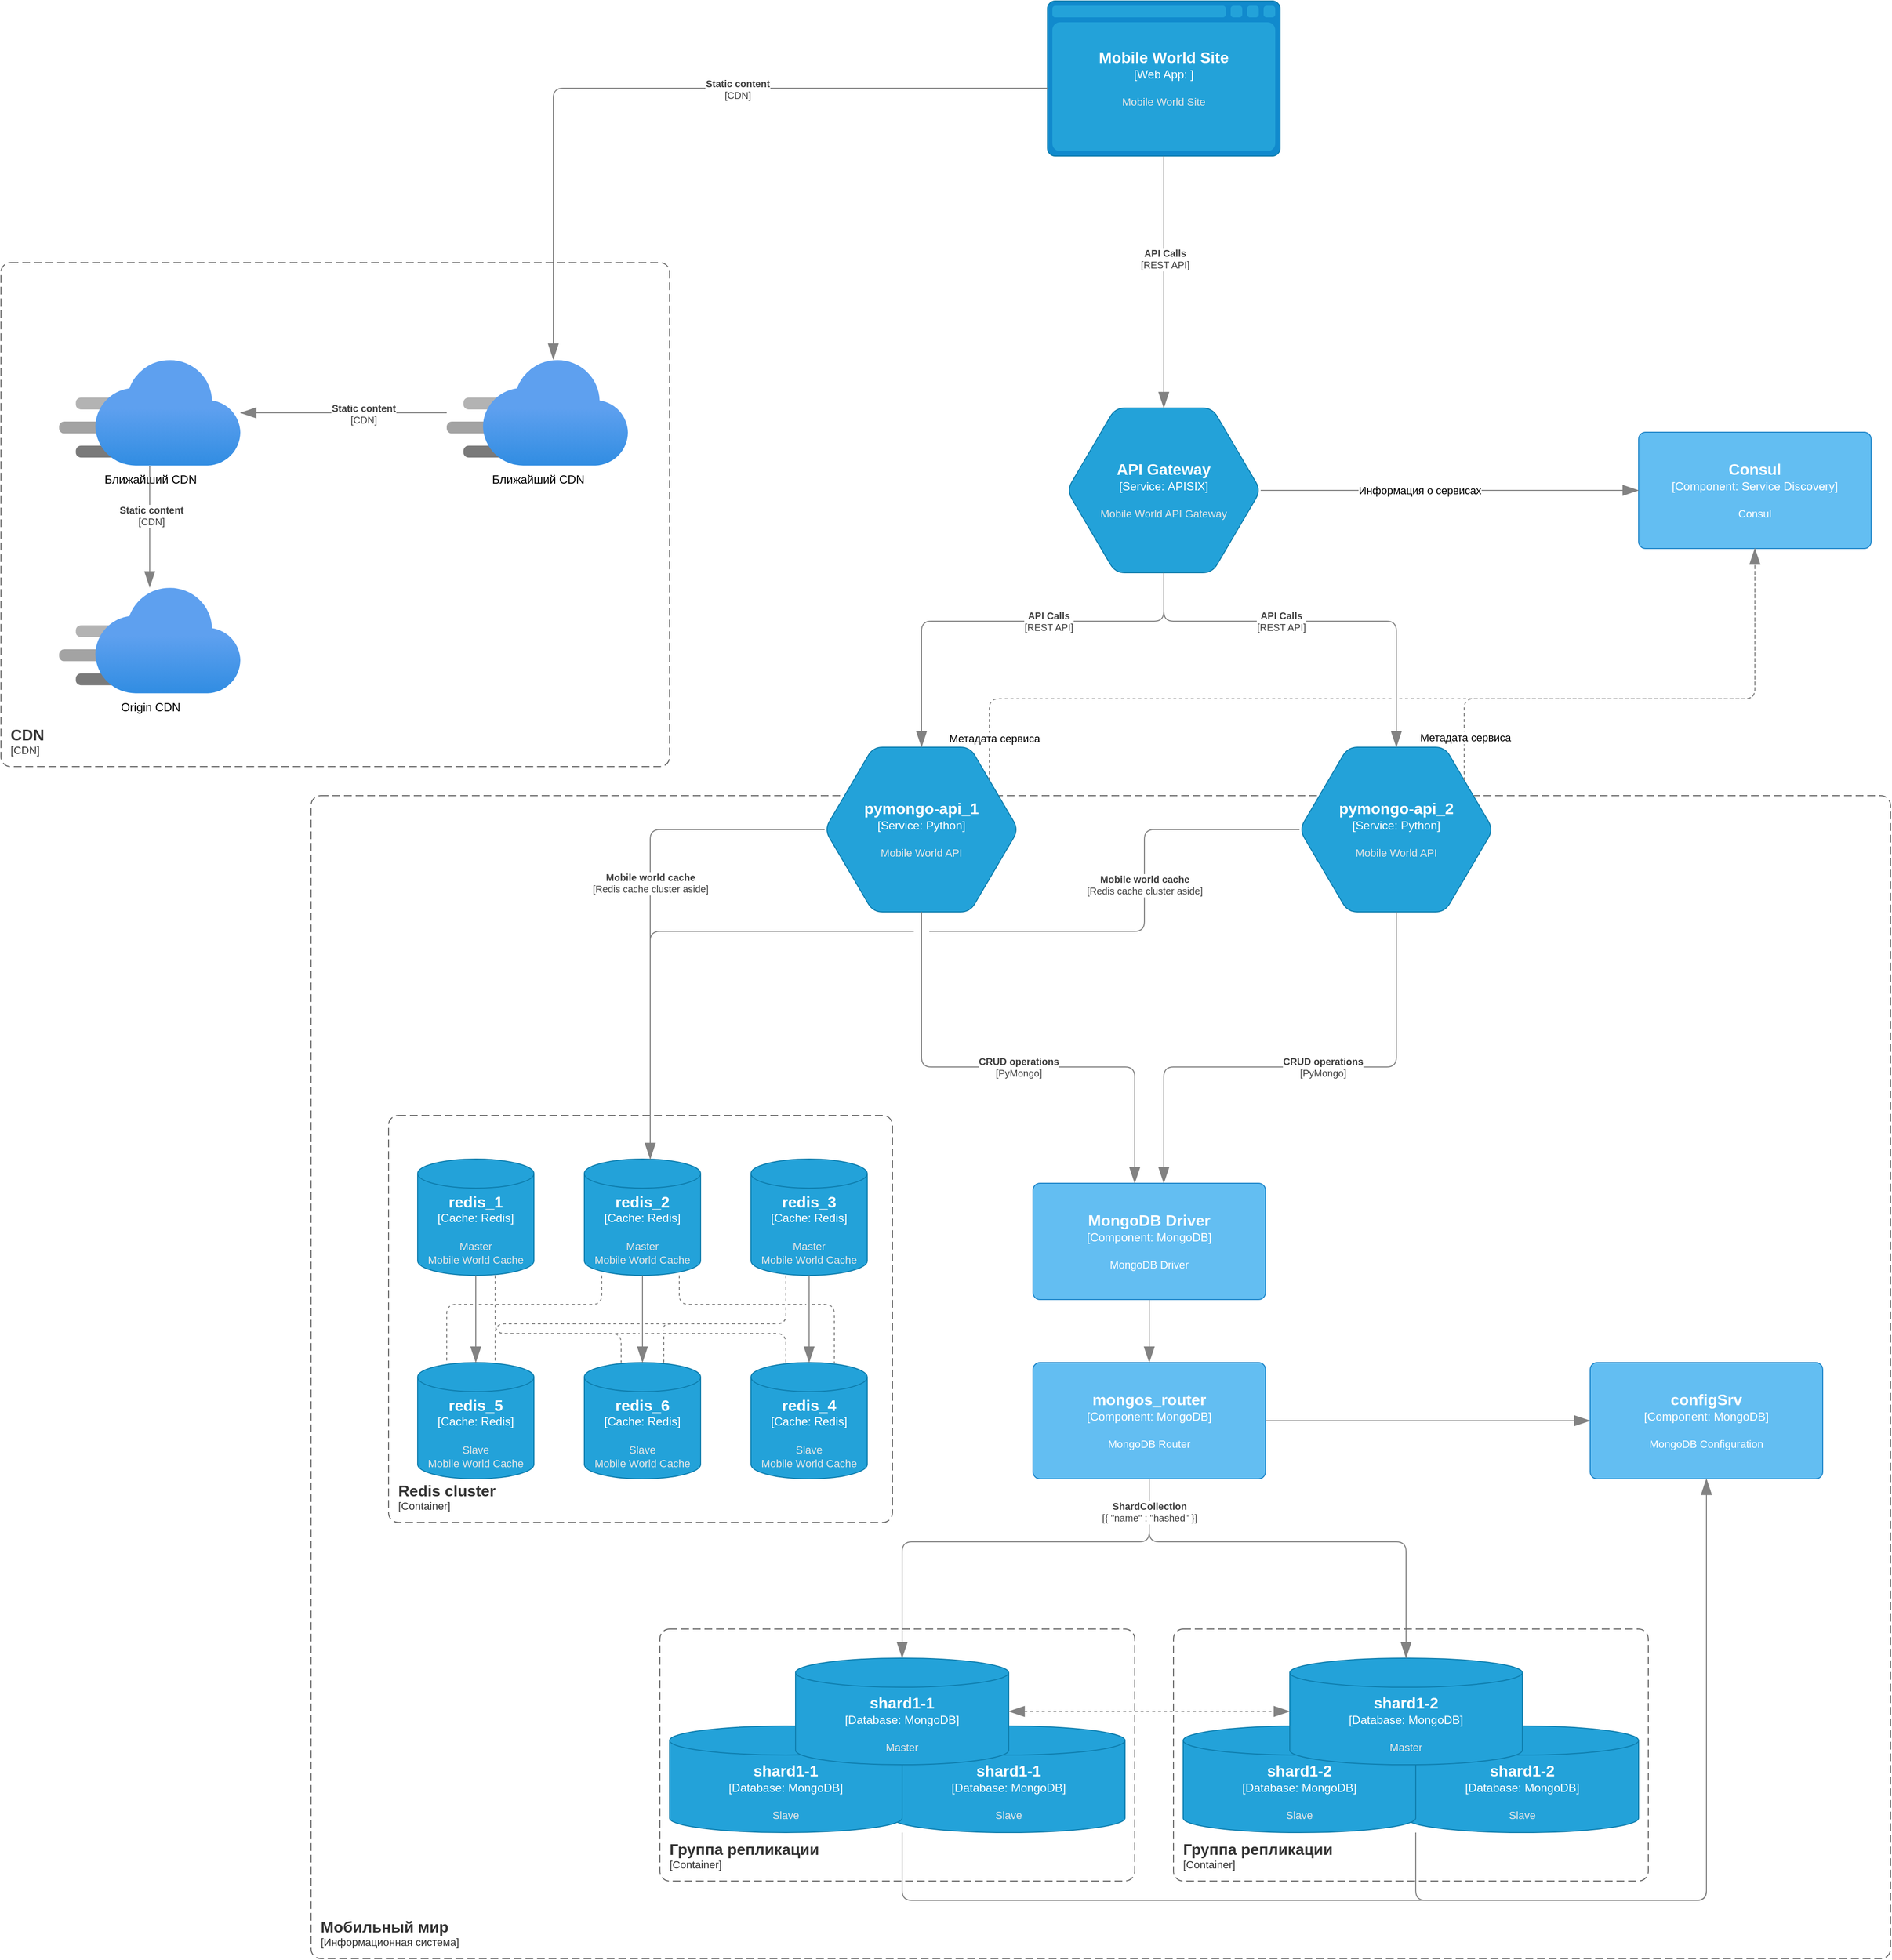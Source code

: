 <mxfile version="28.0.6" pages="6">
  <diagram name="[5] CDN+API Gateway+Cache+Replication+Sharding " id="fgjZoDFLxkDO7G3ehzUu">
    <mxGraphModel dx="3131" dy="1580" grid="1" gridSize="10" guides="1" tooltips="1" connect="1" arrows="1" fold="1" page="1" pageScale="1" pageWidth="827" pageHeight="1169" math="0" shadow="0">
      <root>
        <mxCell id="VRF_6Nl9EiTcEPiYy6B--0" />
        <mxCell id="VRF_6Nl9EiTcEPiYy6B--1" parent="VRF_6Nl9EiTcEPiYy6B--0" />
        <object placeholders="1" c4Name="Мобильный мир" c4Type="ContainerScopeBoundary" c4Application="Информационная система" label="&lt;font style=&quot;font-size: 16px&quot;&gt;&lt;b&gt;&lt;div style=&quot;text-align: left&quot;&gt;%c4Name%&lt;/div&gt;&lt;/b&gt;&lt;/font&gt;&lt;div style=&quot;text-align: left&quot;&gt;[%c4Application%]&lt;/div&gt;" id="VRF_6Nl9EiTcEPiYy6B--2">
          <mxCell style="rounded=1;fontSize=11;whiteSpace=wrap;html=1;dashed=1;arcSize=20;fillColor=none;strokeColor=#666666;fontColor=#333333;labelBackgroundColor=none;align=left;verticalAlign=bottom;labelBorderColor=none;spacingTop=0;spacing=10;dashPattern=8 4;metaEdit=1;rotatable=0;perimeter=rectanglePerimeter;noLabel=0;labelPadding=0;allowArrows=0;connectable=0;expand=0;recursiveResize=0;editable=1;pointerEvents=0;absoluteArcSize=1;points=[[0.25,0,0],[0.5,0,0],[0.75,0,0],[1,0.25,0],[1,0.5,0],[1,0.75,0],[0.75,1,0],[0.5,1,0],[0.25,1,0],[0,0.75,0],[0,0.5,0],[0,0.25,0]];" vertex="1" parent="VRF_6Nl9EiTcEPiYy6B--1">
            <mxGeometry x="-480" y="850" width="1630" height="1200" as="geometry" />
          </mxCell>
        </object>
        <object placeholders="1" c4Name="pymongo-api_2" c4Type="Service" c4Technology="Python" c4Description="Mobile World API" label="&lt;font style=&quot;font-size: 16px&quot;&gt;&lt;b&gt;%c4Name%&lt;/b&gt;&lt;/font&gt;&lt;div&gt;[%c4Type%:&amp;nbsp;%c4Technology%]&lt;/div&gt;&lt;br&gt;&lt;div&gt;&lt;font style=&quot;font-size: 11px&quot;&gt;&lt;font color=&quot;#E6E6E6&quot;&gt;%c4Description%&lt;/font&gt;&lt;/div&gt;" id="VRF_6Nl9EiTcEPiYy6B--3">
          <mxCell style="shape=hexagon;size=50;perimeter=hexagonPerimeter2;whiteSpace=wrap;html=1;fixedSize=1;rounded=1;labelBackgroundColor=none;fillColor=#23A2D9;fontSize=12;fontColor=#ffffff;align=center;strokeColor=#0E7DAD;metaEdit=1;points=[[0.5,0,0],[1,0.25,0],[1,0.5,0],[1,0.75,0],[0.5,1,0],[0,0.75,0],[0,0.5,0],[0,0.25,0]];resizable=1;" vertex="1" parent="VRF_6Nl9EiTcEPiYy6B--1">
            <mxGeometry x="540" y="800" width="200" height="170" as="geometry" />
          </mxCell>
        </object>
        <object placeholders="1" c4Name="mongos_router" c4Type="Component" c4Technology="MongoDB" c4Description="MongoDB Router" label="&lt;font style=&quot;font-size: 16px&quot;&gt;&lt;b&gt;%c4Name%&lt;/b&gt;&lt;/font&gt;&lt;div&gt;[%c4Type%: %c4Technology%]&lt;/div&gt;&lt;br&gt;&lt;div&gt;&lt;font style=&quot;font-size: 11px&quot;&gt;%c4Description%&lt;/font&gt;&lt;/div&gt;" id="VRF_6Nl9EiTcEPiYy6B--4">
          <mxCell style="rounded=1;whiteSpace=wrap;html=1;labelBackgroundColor=none;fillColor=#63BEF2;fontColor=#ffffff;align=center;arcSize=6;strokeColor=#2086C9;metaEdit=1;resizable=0;points=[[0.25,0,0],[0.5,0,0],[0.75,0,0],[1,0.25,0],[1,0.5,0],[1,0.75,0],[0.75,1,0],[0.5,1,0],[0.25,1,0],[0,0.75,0],[0,0.5,0],[0,0.25,0]];" vertex="1" parent="VRF_6Nl9EiTcEPiYy6B--1">
            <mxGeometry x="265" y="1435" width="240" height="120" as="geometry" />
          </mxCell>
        </object>
        <object placeholders="1" c4Type="Relationship" c4Technology="PyMongo" c4Description="CRUD operations" label="&lt;div style=&quot;text-align: left&quot;&gt;&lt;div style=&quot;text-align: center&quot;&gt;&lt;b&gt;%c4Description%&lt;/b&gt;&lt;/div&gt;&lt;div style=&quot;text-align: center&quot;&gt;[%c4Technology%]&lt;/div&gt;&lt;/div&gt;" id="VRF_6Nl9EiTcEPiYy6B--5">
          <mxCell style="endArrow=blockThin;html=1;fontSize=10;fontColor=#404040;strokeWidth=1;endFill=1;strokeColor=#828282;elbow=vertical;metaEdit=1;endSize=14;startSize=14;jumpStyle=arc;jumpSize=16;rounded=1;edgeStyle=orthogonalEdgeStyle;curved=0;" edge="1" parent="VRF_6Nl9EiTcEPiYy6B--1" source="VRF_6Nl9EiTcEPiYy6B--3" target="VRF_6Nl9EiTcEPiYy6B--7">
            <mxGeometry x="-0.091" width="240" relative="1" as="geometry">
              <mxPoint x="380" y="1260" as="sourcePoint" />
              <mxPoint x="120" y="1450" as="targetPoint" />
              <Array as="points">
                <mxPoint x="640" y="1130" />
                <mxPoint x="400" y="1130" />
              </Array>
              <mxPoint as="offset" />
            </mxGeometry>
          </mxCell>
        </object>
        <mxCell id="VRF_6Nl9EiTcEPiYy6B--6" value="" style="edgeStyle=orthogonalEdgeStyle;rounded=1;orthogonalLoop=1;jettySize=auto;html=1;curved=0;strokeColor=#828282;endArrow=blockThin;endFill=1;startSize=14;endSize=14;jumpStyle=gap;" edge="1" parent="VRF_6Nl9EiTcEPiYy6B--1" source="VRF_6Nl9EiTcEPiYy6B--7" target="VRF_6Nl9EiTcEPiYy6B--4">
          <mxGeometry relative="1" as="geometry" />
        </mxCell>
        <object placeholders="1" c4Name="MongoDB Driver" c4Type="Component" c4Technology="MongoDB" c4Description="MongoDB Driver" label="&lt;font style=&quot;font-size: 16px&quot;&gt;&lt;b&gt;%c4Name%&lt;/b&gt;&lt;/font&gt;&lt;div&gt;[%c4Type%: %c4Technology%]&lt;/div&gt;&lt;br&gt;&lt;div&gt;&lt;font style=&quot;font-size: 11px&quot;&gt;%c4Description%&lt;/font&gt;&lt;/div&gt;" id="VRF_6Nl9EiTcEPiYy6B--7">
          <mxCell style="rounded=1;whiteSpace=wrap;html=1;labelBackgroundColor=none;fillColor=#63BEF2;fontColor=#ffffff;align=center;arcSize=6;strokeColor=#2086C9;metaEdit=1;resizable=0;points=[[0.25,0,0],[0.5,0,0],[0.75,0,0],[1,0.25,0],[1,0.5,0],[1,0.75,0],[0.75,1,0],[0.5,1,0],[0.25,1,0],[0,0.75,0],[0,0.5,0],[0,0.25,0]];" vertex="1" parent="VRF_6Nl9EiTcEPiYy6B--1">
            <mxGeometry x="265" y="1250" width="240" height="120" as="geometry" />
          </mxCell>
        </object>
        <mxCell id="VRF_6Nl9EiTcEPiYy6B--8" value="" style="edgeStyle=orthogonalEdgeStyle;rounded=1;orthogonalLoop=1;jettySize=auto;html=1;curved=0;strokeColor=#828282;endArrow=blockThin;endFill=1;startSize=14;endSize=14;jumpStyle=gap;" edge="1" parent="VRF_6Nl9EiTcEPiYy6B--1" source="VRF_6Nl9EiTcEPiYy6B--4" target="VRF_6Nl9EiTcEPiYy6B--16">
          <mxGeometry relative="1" as="geometry">
            <mxPoint x="380" y="1390" as="sourcePoint" />
            <mxPoint x="380" y="1455" as="targetPoint" />
            <Array as="points">
              <mxPoint x="385" y="1620" />
              <mxPoint x="130" y="1620" />
            </Array>
          </mxGeometry>
        </mxCell>
        <mxCell id="VRF_6Nl9EiTcEPiYy6B--9" value="" style="group" vertex="1" connectable="0" parent="VRF_6Nl9EiTcEPiYy6B--1">
          <mxGeometry x="420" y="1740" width="470" height="180" as="geometry" />
        </mxCell>
        <object placeholders="1" c4Name="shard1-2" c4Type="Database" c4Technology="MongoDB" c4Description="Slave" label="&lt;font style=&quot;font-size: 16px&quot;&gt;&lt;b&gt;%c4Name%&lt;/b&gt;&lt;/font&gt;&lt;div&gt;[%c4Type%:&amp;nbsp;%c4Technology%]&lt;/div&gt;&lt;br&gt;&lt;div&gt;&lt;font style=&quot;font-size: 11px&quot;&gt;&lt;font color=&quot;#E6E6E6&quot;&gt;%c4Description%&lt;/font&gt;&lt;/div&gt;" id="VRF_6Nl9EiTcEPiYy6B--10">
          <mxCell style="shape=cylinder3;size=15;whiteSpace=wrap;html=1;boundedLbl=1;rounded=0;labelBackgroundColor=none;fillColor=#23A2D9;fontSize=12;fontColor=#ffffff;align=center;strokeColor=#0E7DAD;metaEdit=1;points=[[0.5,0,0],[1,0.25,0],[1,0.5,0],[1,0.75,0],[0.5,1,0],[0,0.75,0],[0,0.5,0],[0,0.25,0]];resizable=1;" vertex="1" parent="VRF_6Nl9EiTcEPiYy6B--9">
            <mxGeometry x="230" y="70" width="240" height="110" as="geometry" />
          </mxCell>
        </object>
        <object placeholders="1" c4Name="shard1-2" c4Type="Database" c4Technology="MongoDB" c4Description="Slave" label="&lt;font style=&quot;font-size: 16px&quot;&gt;&lt;b&gt;%c4Name%&lt;/b&gt;&lt;/font&gt;&lt;div&gt;[%c4Type%:&amp;nbsp;%c4Technology%]&lt;/div&gt;&lt;br&gt;&lt;div&gt;&lt;font style=&quot;font-size: 11px&quot;&gt;&lt;font color=&quot;#E6E6E6&quot;&gt;%c4Description%&lt;/font&gt;&lt;/div&gt;" id="VRF_6Nl9EiTcEPiYy6B--11">
          <mxCell style="shape=cylinder3;size=15;whiteSpace=wrap;html=1;boundedLbl=1;rounded=0;labelBackgroundColor=none;fillColor=#23A2D9;fontSize=12;fontColor=#ffffff;align=center;strokeColor=#0E7DAD;metaEdit=1;points=[[0.5,0,0],[1,0.25,0],[1,0.5,0],[1,0.75,0],[0.5,1,0],[0,0.75,0],[0,0.5,0],[0,0.25,0]];resizable=1;" vertex="1" parent="VRF_6Nl9EiTcEPiYy6B--9">
            <mxGeometry y="70" width="240" height="110" as="geometry" />
          </mxCell>
        </object>
        <object placeholders="1" c4Name="shard1-2" c4Type="Database" c4Technology="MongoDB" c4Description="Master" label="&lt;font style=&quot;font-size: 16px&quot;&gt;&lt;b&gt;%c4Name%&lt;/b&gt;&lt;/font&gt;&lt;div&gt;[%c4Type%:&amp;nbsp;%c4Technology%]&lt;/div&gt;&lt;br&gt;&lt;div&gt;&lt;font style=&quot;font-size: 11px&quot;&gt;&lt;font color=&quot;#E6E6E6&quot;&gt;%c4Description%&lt;/font&gt;&lt;/div&gt;" id="VRF_6Nl9EiTcEPiYy6B--12">
          <mxCell style="shape=cylinder3;size=15;whiteSpace=wrap;html=1;boundedLbl=1;rounded=0;labelBackgroundColor=none;fillColor=#23A2D9;fontSize=12;fontColor=#ffffff;align=center;strokeColor=#0E7DAD;metaEdit=1;points=[[0.5,0,0],[1,0.25,0],[1,0.5,0],[1,0.75,0],[0.5,1,0],[0,0.75,0],[0,0.5,0],[0,0.25,0]];resizable=1;" vertex="1" parent="VRF_6Nl9EiTcEPiYy6B--9">
            <mxGeometry x="110" width="240" height="110" as="geometry" />
          </mxCell>
        </object>
        <mxCell id="VRF_6Nl9EiTcEPiYy6B--13" value="" style="group" vertex="1" connectable="0" parent="VRF_6Nl9EiTcEPiYy6B--1">
          <mxGeometry x="-110" y="1740" width="470" height="180" as="geometry" />
        </mxCell>
        <object placeholders="1" c4Name="shard1-1" c4Type="Database" c4Technology="MongoDB" c4Description="Slave" label="&lt;font style=&quot;font-size: 16px&quot;&gt;&lt;b&gt;%c4Name%&lt;/b&gt;&lt;/font&gt;&lt;div&gt;[%c4Type%:&amp;nbsp;%c4Technology%]&lt;/div&gt;&lt;br&gt;&lt;div&gt;&lt;font style=&quot;font-size: 11px&quot;&gt;&lt;font color=&quot;#E6E6E6&quot;&gt;%c4Description%&lt;/font&gt;&lt;/div&gt;" id="VRF_6Nl9EiTcEPiYy6B--14">
          <mxCell style="shape=cylinder3;size=15;whiteSpace=wrap;html=1;boundedLbl=1;rounded=0;labelBackgroundColor=none;fillColor=#23A2D9;fontSize=12;fontColor=#ffffff;align=center;strokeColor=#0E7DAD;metaEdit=1;points=[[0.5,0,0],[1,0.25,0],[1,0.5,0],[1,0.75,0],[0.5,1,0],[0,0.75,0],[0,0.5,0],[0,0.25,0]];resizable=1;" vertex="1" parent="VRF_6Nl9EiTcEPiYy6B--13">
            <mxGeometry x="230" y="70" width="240" height="110" as="geometry" />
          </mxCell>
        </object>
        <object placeholders="1" c4Name="shard1-1" c4Type="Database" c4Technology="MongoDB" c4Description="Slave" label="&lt;font style=&quot;font-size: 16px&quot;&gt;&lt;b&gt;%c4Name%&lt;/b&gt;&lt;/font&gt;&lt;div&gt;[%c4Type%:&amp;nbsp;%c4Technology%]&lt;/div&gt;&lt;br&gt;&lt;div&gt;&lt;font style=&quot;font-size: 11px&quot;&gt;&lt;font color=&quot;#E6E6E6&quot;&gt;%c4Description%&lt;/font&gt;&lt;/div&gt;" id="VRF_6Nl9EiTcEPiYy6B--15">
          <mxCell style="shape=cylinder3;size=15;whiteSpace=wrap;html=1;boundedLbl=1;rounded=0;labelBackgroundColor=none;fillColor=#23A2D9;fontSize=12;fontColor=#ffffff;align=center;strokeColor=#0E7DAD;metaEdit=1;points=[[0.5,0,0],[1,0.25,0],[1,0.5,0],[1,0.75,0],[0.5,1,0],[0,0.75,0],[0,0.5,0],[0,0.25,0]];resizable=1;" vertex="1" parent="VRF_6Nl9EiTcEPiYy6B--13">
            <mxGeometry y="70" width="240" height="110" as="geometry" />
          </mxCell>
        </object>
        <object placeholders="1" c4Name="shard1-1" c4Type="Database" c4Technology="MongoDB" c4Description="Master" label="&lt;font style=&quot;font-size: 16px&quot;&gt;&lt;b&gt;%c4Name%&lt;/b&gt;&lt;/font&gt;&lt;div&gt;[%c4Type%:&amp;nbsp;%c4Technology%]&lt;/div&gt;&lt;br&gt;&lt;div&gt;&lt;font style=&quot;font-size: 11px&quot;&gt;&lt;font color=&quot;#E6E6E6&quot;&gt;%c4Description%&lt;/font&gt;&lt;/div&gt;" id="VRF_6Nl9EiTcEPiYy6B--16">
          <mxCell style="shape=cylinder3;size=15;whiteSpace=wrap;html=1;boundedLbl=1;rounded=0;labelBackgroundColor=none;fillColor=#23A2D9;fontSize=12;fontColor=#ffffff;align=center;strokeColor=#0E7DAD;metaEdit=1;points=[[0.5,0,0],[1,0.25,0],[1,0.5,0],[1,0.75,0],[0.5,1,0],[0,0.75,0],[0,0.5,0],[0,0.25,0]];resizable=1;" vertex="1" parent="VRF_6Nl9EiTcEPiYy6B--13">
            <mxGeometry x="130" width="220" height="110" as="geometry" />
          </mxCell>
        </object>
        <mxCell id="VRF_6Nl9EiTcEPiYy6B--17" value="" style="edgeStyle=orthogonalEdgeStyle;rounded=1;orthogonalLoop=1;jettySize=auto;html=1;curved=0;strokeColor=#828282;endArrow=blockThin;endFill=1;startSize=14;endSize=14;jumpStyle=gap;" edge="1" parent="VRF_6Nl9EiTcEPiYy6B--1" source="VRF_6Nl9EiTcEPiYy6B--4" target="VRF_6Nl9EiTcEPiYy6B--20">
          <mxGeometry relative="1" as="geometry">
            <mxPoint x="630" y="1650" as="sourcePoint" />
            <mxPoint x="895" y="1835" as="targetPoint" />
            <Array as="points">
              <mxPoint x="780" y="1495" />
              <mxPoint x="780" y="1495" />
            </Array>
          </mxGeometry>
        </mxCell>
        <mxCell id="VRF_6Nl9EiTcEPiYy6B--18" value="" style="edgeStyle=orthogonalEdgeStyle;rounded=1;orthogonalLoop=1;jettySize=auto;html=1;curved=0;strokeColor=#828282;endArrow=blockThin;endFill=1;startSize=14;endSize=14;jumpStyle=gap;" edge="1" parent="VRF_6Nl9EiTcEPiYy6B--1" source="VRF_6Nl9EiTcEPiYy6B--15" target="VRF_6Nl9EiTcEPiYy6B--20">
          <mxGeometry relative="1" as="geometry">
            <mxPoint x="485" y="1620" as="sourcePoint" />
            <mxPoint x="440" y="2030" as="targetPoint" />
            <Array as="points">
              <mxPoint x="130" y="1990" />
              <mxPoint x="960" y="1990" />
            </Array>
          </mxGeometry>
        </mxCell>
        <mxCell id="VRF_6Nl9EiTcEPiYy6B--19" value="" style="edgeStyle=orthogonalEdgeStyle;rounded=1;orthogonalLoop=1;jettySize=auto;html=1;curved=0;strokeColor=#828282;endArrow=blockThin;endFill=1;startSize=14;endSize=14;jumpStyle=gap;" edge="1" parent="VRF_6Nl9EiTcEPiYy6B--1" source="VRF_6Nl9EiTcEPiYy6B--11" target="VRF_6Nl9EiTcEPiYy6B--20">
          <mxGeometry relative="1" as="geometry">
            <mxPoint x="530" y="2010" as="sourcePoint" />
            <mxPoint x="840" y="2120" as="targetPoint" />
            <Array as="points">
              <mxPoint x="660" y="1990" />
              <mxPoint x="960" y="1990" />
            </Array>
          </mxGeometry>
        </mxCell>
        <object placeholders="1" c4Name="configSrv" c4Type="Component" c4Technology="MongoDB" c4Description="MongoDB Configuration" label="&lt;font style=&quot;font-size: 16px&quot;&gt;&lt;b&gt;%c4Name%&lt;/b&gt;&lt;/font&gt;&lt;div&gt;[%c4Type%: %c4Technology%]&lt;/div&gt;&lt;br&gt;&lt;div&gt;&lt;font style=&quot;font-size: 11px&quot;&gt;%c4Description%&lt;/font&gt;&lt;/div&gt;" id="VRF_6Nl9EiTcEPiYy6B--20">
          <mxCell style="rounded=1;whiteSpace=wrap;html=1;labelBackgroundColor=none;fillColor=#63BEF2;fontColor=#ffffff;align=center;arcSize=6;strokeColor=#2086C9;metaEdit=1;resizable=0;points=[[0.25,0,0],[0.5,0,0],[0.75,0,0],[1,0.25,0],[1,0.5,0],[1,0.75,0],[0.75,1,0],[0.5,1,0],[0.25,1,0],[0,0.75,0],[0,0.5,0],[0,0.25,0]];" vertex="1" parent="VRF_6Nl9EiTcEPiYy6B--1">
            <mxGeometry x="840" y="1435" width="240" height="120" as="geometry" />
          </mxCell>
        </object>
        <object placeholders="1" c4Type="Relationship" c4Technology="{ &quot;name&quot; : &quot;hashed&quot; }" c4Description="ShardCollection" label="&lt;div style=&quot;text-align: left&quot;&gt;&lt;div style=&quot;text-align: center&quot;&gt;&lt;b&gt;%c4Description%&lt;/b&gt;&lt;/div&gt;&lt;div style=&quot;text-align: center&quot;&gt;[%c4Technology%]&lt;/div&gt;&lt;/div&gt;" id="VRF_6Nl9EiTcEPiYy6B--21">
          <mxCell style="endArrow=blockThin;html=1;fontSize=10;fontColor=#404040;strokeWidth=1;endFill=1;strokeColor=#828282;elbow=vertical;metaEdit=1;endSize=14;startSize=14;jumpStyle=gap;jumpSize=16;rounded=1;edgeStyle=orthogonalEdgeStyle;curved=0;" edge="1" parent="VRF_6Nl9EiTcEPiYy6B--1" source="VRF_6Nl9EiTcEPiYy6B--4" target="VRF_6Nl9EiTcEPiYy6B--12">
            <mxGeometry x="-0.849" width="240" relative="1" as="geometry">
              <mxPoint x="520" y="1680" as="sourcePoint" />
              <mxPoint x="785" y="1865" as="targetPoint" />
              <Array as="points">
                <mxPoint x="385" y="1620" />
                <mxPoint x="650" y="1620" />
              </Array>
              <mxPoint as="offset" />
            </mxGeometry>
          </mxCell>
        </object>
        <object placeholders="1" c4Name="redis_1" c4Type="Cache" c4Technology="Redis" c4Description="Master&#xa;Mobile World Cache" label="&lt;font style=&quot;font-size: 16px&quot;&gt;&lt;b&gt;%c4Name%&lt;/b&gt;&lt;/font&gt;&lt;div&gt;[%c4Type%:&amp;nbsp;%c4Technology%]&lt;/div&gt;&lt;br&gt;&lt;div&gt;&lt;font style=&quot;font-size: 11px&quot;&gt;&lt;font color=&quot;#E6E6E6&quot;&gt;%c4Description%&lt;/font&gt;&lt;/div&gt;" id="VRF_6Nl9EiTcEPiYy6B--22">
          <mxCell style="shape=cylinder3;size=15;whiteSpace=wrap;html=1;boundedLbl=1;rounded=0;labelBackgroundColor=none;fillColor=#23A2D9;fontSize=12;fontColor=#ffffff;align=center;strokeColor=#0E7DAD;metaEdit=1;points=[[0.5,0,0],[1,0.25,0],[1,0.5,0],[1,0.75,0],[0.5,1,0],[0,0.75,0],[0,0.5,0],[0,0.25,0]];resizable=1;" vertex="1" parent="VRF_6Nl9EiTcEPiYy6B--1">
            <mxGeometry x="-370" y="1225" width="120" height="120" as="geometry" />
          </mxCell>
        </object>
        <object placeholders="1" c4Name="Группа репликации" c4Type="ContainerScopeBoundary" c4Application="Container" label="&lt;font style=&quot;font-size: 16px&quot;&gt;&lt;b&gt;&lt;div style=&quot;text-align: left&quot;&gt;%c4Name%&lt;/div&gt;&lt;/b&gt;&lt;/font&gt;&lt;div style=&quot;text-align: left&quot;&gt;[%c4Application%]&lt;/div&gt;" id="VRF_6Nl9EiTcEPiYy6B--23">
          <mxCell style="rounded=1;fontSize=11;whiteSpace=wrap;html=1;dashed=1;arcSize=20;fillColor=none;strokeColor=#666666;fontColor=#333333;labelBackgroundColor=none;align=left;verticalAlign=bottom;labelBorderColor=none;spacingTop=0;spacing=10;dashPattern=8 4;metaEdit=1;rotatable=0;perimeter=rectanglePerimeter;noLabel=0;labelPadding=0;allowArrows=0;connectable=0;expand=0;recursiveResize=0;editable=1;pointerEvents=0;absoluteArcSize=1;points=[[0.25,0,0],[0.5,0,0],[0.75,0,0],[1,0.25,0],[1,0.5,0],[1,0.75,0],[0.75,1,0],[0.5,1,0],[0.25,1,0],[0,0.75,0],[0,0.5,0],[0,0.25,0]];" vertex="1" parent="VRF_6Nl9EiTcEPiYy6B--1">
            <mxGeometry x="-120" y="1710" width="490" height="260" as="geometry" />
          </mxCell>
        </object>
        <object placeholders="1" c4Name="Группа репликации" c4Type="ContainerScopeBoundary" c4Application="Container" label="&lt;font style=&quot;font-size: 16px&quot;&gt;&lt;b&gt;&lt;div style=&quot;text-align: left&quot;&gt;%c4Name%&lt;/div&gt;&lt;/b&gt;&lt;/font&gt;&lt;div style=&quot;text-align: left&quot;&gt;[%c4Application%]&lt;/div&gt;" id="VRF_6Nl9EiTcEPiYy6B--24">
          <mxCell style="rounded=1;fontSize=11;whiteSpace=wrap;html=1;dashed=1;arcSize=20;fillColor=none;strokeColor=#666666;fontColor=#333333;labelBackgroundColor=none;align=left;verticalAlign=bottom;labelBorderColor=none;spacingTop=0;spacing=10;dashPattern=8 4;metaEdit=1;rotatable=0;perimeter=rectanglePerimeter;noLabel=0;labelPadding=0;allowArrows=0;connectable=0;expand=0;recursiveResize=0;editable=1;pointerEvents=0;absoluteArcSize=1;points=[[0.25,0,0],[0.5,0,0],[0.75,0,0],[1,0.25,0],[1,0.5,0],[1,0.75,0],[0.75,1,0],[0.5,1,0],[0.25,1,0],[0,0.75,0],[0,0.5,0],[0,0.25,0]];" vertex="1" parent="VRF_6Nl9EiTcEPiYy6B--1">
            <mxGeometry x="410" y="1710" width="490" height="260" as="geometry" />
          </mxCell>
        </object>
        <mxCell id="VRF_6Nl9EiTcEPiYy6B--25" value="" style="edgeStyle=orthogonalEdgeStyle;rounded=1;orthogonalLoop=1;jettySize=auto;html=1;curved=0;strokeColor=#828282;endArrow=blockThin;endFill=1;startSize=14;endSize=14;jumpStyle=gap;startArrow=blockThin;startFill=1;dashed=1;" edge="1" parent="VRF_6Nl9EiTcEPiYy6B--1" source="VRF_6Nl9EiTcEPiYy6B--16" target="VRF_6Nl9EiTcEPiYy6B--12">
          <mxGeometry relative="1" as="geometry">
            <mxPoint x="310" y="1810" as="sourcePoint" />
            <mxPoint x="600" y="1810" as="targetPoint" />
            <Array as="points" />
          </mxGeometry>
        </mxCell>
        <object placeholders="1" c4Name="redis_3" c4Type="Cache" c4Technology="Redis" c4Description="Master&#xa;Mobile World Cache" label="&lt;font style=&quot;font-size: 16px&quot;&gt;&lt;b&gt;%c4Name%&lt;/b&gt;&lt;/font&gt;&lt;div&gt;[%c4Type%:&amp;nbsp;%c4Technology%]&lt;/div&gt;&lt;br&gt;&lt;div&gt;&lt;font style=&quot;font-size: 11px&quot;&gt;&lt;font color=&quot;#E6E6E6&quot;&gt;%c4Description%&lt;/font&gt;&lt;/div&gt;" id="VRF_6Nl9EiTcEPiYy6B--26">
          <mxCell style="shape=cylinder3;size=15;whiteSpace=wrap;html=1;boundedLbl=1;rounded=0;labelBackgroundColor=none;fillColor=#23A2D9;fontSize=12;fontColor=#ffffff;align=center;strokeColor=#0E7DAD;metaEdit=1;points=[[0.5,0,0],[1,0.25,0],[1,0.5,0],[1,0.75,0],[0.5,1,0],[0,0.75,0],[0,0.5,0],[0,0.25,0]];resizable=1;" vertex="1" parent="VRF_6Nl9EiTcEPiYy6B--1">
            <mxGeometry x="-26" y="1225" width="120" height="120" as="geometry" />
          </mxCell>
        </object>
        <object placeholders="1" c4Name="redis_2" c4Type="Cache" c4Technology="Redis" c4Description="Master&#xa;Mobile World Cache" label="&lt;font style=&quot;font-size: 16px&quot;&gt;&lt;b&gt;%c4Name%&lt;/b&gt;&lt;/font&gt;&lt;div&gt;[%c4Type%:&amp;nbsp;%c4Technology%]&lt;/div&gt;&lt;br&gt;&lt;div&gt;&lt;font style=&quot;font-size: 11px&quot;&gt;&lt;font color=&quot;#E6E6E6&quot;&gt;%c4Description%&lt;/font&gt;&lt;/div&gt;" id="VRF_6Nl9EiTcEPiYy6B--27">
          <mxCell style="shape=cylinder3;size=15;whiteSpace=wrap;html=1;boundedLbl=1;rounded=0;labelBackgroundColor=none;fillColor=#23A2D9;fontSize=12;fontColor=#ffffff;align=center;strokeColor=#0E7DAD;metaEdit=1;points=[[0.5,0,0],[1,0.25,0],[1,0.5,0],[1,0.75,0],[0.5,1,0],[0,0.75,0],[0,0.5,0],[0,0.25,0]];resizable=1;" vertex="1" parent="VRF_6Nl9EiTcEPiYy6B--1">
            <mxGeometry x="-198" y="1225" width="120" height="120" as="geometry" />
          </mxCell>
        </object>
        <object placeholders="1" c4Type="Relationship" c4Technology="Redis cache cluster aside" c4Description="Mobile world cache" label="&lt;div style=&quot;text-align: left&quot;&gt;&lt;div style=&quot;text-align: center&quot;&gt;&lt;b&gt;%c4Description%&lt;/b&gt;&lt;/div&gt;&lt;div style=&quot;text-align: center&quot;&gt;[%c4Technology%]&lt;/div&gt;&lt;/div&gt;" id="VRF_6Nl9EiTcEPiYy6B--28">
          <mxCell style="endArrow=blockThin;html=1;fontSize=10;fontColor=#404040;strokeWidth=1;endFill=1;strokeColor=#828282;elbow=vertical;metaEdit=1;endSize=14;startSize=14;jumpStyle=arc;jumpSize=16;rounded=1;edgeStyle=orthogonalEdgeStyle;curved=0;" edge="1" parent="VRF_6Nl9EiTcEPiYy6B--1" source="VRF_6Nl9EiTcEPiYy6B--42" target="VRF_6Nl9EiTcEPiYy6B--27">
            <mxGeometry x="-0.096" width="240" relative="1" as="geometry">
              <mxPoint x="438" y="1040" as="sourcePoint" />
              <mxPoint x="-220" y="1250" as="targetPoint" />
              <Array as="points">
                <mxPoint x="-130" y="885" />
              </Array>
              <mxPoint as="offset" />
            </mxGeometry>
          </mxCell>
        </object>
        <object placeholders="1" c4Name="redis_5" c4Type="Cache" c4Technology="Redis" c4Description="Slave&#xa;Mobile World Cache" label="&lt;font style=&quot;font-size: 16px&quot;&gt;&lt;b&gt;%c4Name%&lt;/b&gt;&lt;/font&gt;&lt;div&gt;[%c4Type%:&amp;nbsp;%c4Technology%]&lt;/div&gt;&lt;br&gt;&lt;div&gt;&lt;font style=&quot;font-size: 11px&quot;&gt;&lt;font color=&quot;#E6E6E6&quot;&gt;%c4Description%&lt;/font&gt;&lt;/div&gt;" id="VRF_6Nl9EiTcEPiYy6B--29">
          <mxCell style="shape=cylinder3;size=15;whiteSpace=wrap;html=1;boundedLbl=1;rounded=0;labelBackgroundColor=none;fillColor=#23A2D9;fontSize=12;fontColor=#ffffff;align=center;strokeColor=#0E7DAD;metaEdit=1;points=[[0.5,0,0],[1,0.25,0],[1,0.5,0],[1,0.75,0],[0.5,1,0],[0,0.75,0],[0,0.5,0],[0,0.25,0]];resizable=1;" vertex="1" parent="VRF_6Nl9EiTcEPiYy6B--1">
            <mxGeometry x="-370" y="1435" width="120" height="120" as="geometry" />
          </mxCell>
        </object>
        <object placeholders="1" c4Name="redis_6" c4Type="Cache" c4Technology="Redis" c4Description="Slave&#xa;Mobile World Cache" label="&lt;font style=&quot;font-size: 16px&quot;&gt;&lt;b&gt;%c4Name%&lt;/b&gt;&lt;/font&gt;&lt;div&gt;[%c4Type%:&amp;nbsp;%c4Technology%]&lt;/div&gt;&lt;br&gt;&lt;div&gt;&lt;font style=&quot;font-size: 11px&quot;&gt;&lt;font color=&quot;#E6E6E6&quot;&gt;%c4Description%&lt;/font&gt;&lt;/div&gt;" id="VRF_6Nl9EiTcEPiYy6B--30">
          <mxCell style="shape=cylinder3;size=15;whiteSpace=wrap;html=1;boundedLbl=1;rounded=0;labelBackgroundColor=none;fillColor=#23A2D9;fontSize=12;fontColor=#ffffff;align=center;strokeColor=#0E7DAD;metaEdit=1;points=[[0.5,0,0],[1,0.25,0],[1,0.5,0],[1,0.75,0],[0.5,1,0],[0,0.75,0],[0,0.5,0],[0,0.25,0]];resizable=1;" vertex="1" parent="VRF_6Nl9EiTcEPiYy6B--1">
            <mxGeometry x="-198" y="1435" width="120" height="120" as="geometry" />
          </mxCell>
        </object>
        <object placeholders="1" c4Name="redis_4" c4Type="Cache" c4Technology="Redis" c4Description="Slave&#xa;Mobile World Cache" label="&lt;font style=&quot;font-size: 16px&quot;&gt;&lt;b&gt;%c4Name%&lt;/b&gt;&lt;/font&gt;&lt;div&gt;[%c4Type%:&amp;nbsp;%c4Technology%]&lt;/div&gt;&lt;br&gt;&lt;div&gt;&lt;font style=&quot;font-size: 11px&quot;&gt;&lt;font color=&quot;#E6E6E6&quot;&gt;%c4Description%&lt;/font&gt;&lt;/div&gt;" id="VRF_6Nl9EiTcEPiYy6B--31">
          <mxCell style="shape=cylinder3;size=15;whiteSpace=wrap;html=1;boundedLbl=1;rounded=0;labelBackgroundColor=none;fillColor=#23A2D9;fontSize=12;fontColor=#ffffff;align=center;strokeColor=#0E7DAD;metaEdit=1;points=[[0.5,0,0],[1,0.25,0],[1,0.5,0],[1,0.75,0],[0.5,1,0],[0,0.75,0],[0,0.5,0],[0,0.25,0]];resizable=1;" vertex="1" parent="VRF_6Nl9EiTcEPiYy6B--1">
            <mxGeometry x="-26" y="1435" width="120" height="120" as="geometry" />
          </mxCell>
        </object>
        <mxCell id="VRF_6Nl9EiTcEPiYy6B--32" value="" style="edgeStyle=orthogonalEdgeStyle;rounded=1;orthogonalLoop=1;jettySize=auto;html=1;curved=0;strokeColor=#828282;endArrow=blockThin;endFill=1;startSize=14;endSize=14;jumpStyle=gap;" edge="1" parent="VRF_6Nl9EiTcEPiYy6B--1" source="VRF_6Nl9EiTcEPiYy6B--22" target="VRF_6Nl9EiTcEPiYy6B--29">
          <mxGeometry relative="1" as="geometry">
            <mxPoint x="-240" y="1685" as="sourcePoint" />
            <mxPoint x="-240" y="1750" as="targetPoint" />
          </mxGeometry>
        </mxCell>
        <mxCell id="VRF_6Nl9EiTcEPiYy6B--33" value="" style="edgeStyle=orthogonalEdgeStyle;rounded=1;orthogonalLoop=1;jettySize=auto;html=1;curved=0;strokeColor=#828282;endArrow=blockThin;endFill=1;startSize=14;endSize=14;jumpStyle=gap;" edge="1" parent="VRF_6Nl9EiTcEPiYy6B--1" source="VRF_6Nl9EiTcEPiYy6B--27" target="VRF_6Nl9EiTcEPiYy6B--30">
          <mxGeometry relative="1" as="geometry">
            <mxPoint x="-210" y="1405" as="sourcePoint" />
            <mxPoint x="-210" y="1495" as="targetPoint" />
          </mxGeometry>
        </mxCell>
        <mxCell id="VRF_6Nl9EiTcEPiYy6B--34" value="" style="edgeStyle=orthogonalEdgeStyle;rounded=1;orthogonalLoop=1;jettySize=auto;html=1;curved=0;strokeColor=#828282;endArrow=blockThin;endFill=1;startSize=14;endSize=14;jumpStyle=gap;" edge="1" parent="VRF_6Nl9EiTcEPiYy6B--1" source="VRF_6Nl9EiTcEPiYy6B--26" target="VRF_6Nl9EiTcEPiYy6B--31">
          <mxGeometry relative="1" as="geometry">
            <mxPoint x="-40" y="1375" as="sourcePoint" />
            <mxPoint x="-40" y="1465" as="targetPoint" />
          </mxGeometry>
        </mxCell>
        <mxCell id="VRF_6Nl9EiTcEPiYy6B--35" value="" style="edgeStyle=orthogonalEdgeStyle;rounded=1;orthogonalLoop=1;jettySize=auto;html=1;strokeColor=#828282;endArrow=none;endFill=0;startSize=14;endSize=14;jumpStyle=gap;dashed=1;" edge="1" parent="VRF_6Nl9EiTcEPiYy6B--1" source="VRF_6Nl9EiTcEPiYy6B--22" target="VRF_6Nl9EiTcEPiYy6B--30">
          <mxGeometry relative="1" as="geometry">
            <mxPoint x="-270" y="1364.996" as="sourcePoint" />
            <mxPoint x="-157.974" y="1514.97" as="targetPoint" />
            <Array as="points">
              <mxPoint x="-290" y="1405" />
              <mxPoint x="-160" y="1405" />
            </Array>
          </mxGeometry>
        </mxCell>
        <mxCell id="VRF_6Nl9EiTcEPiYy6B--36" value="" style="edgeStyle=orthogonalEdgeStyle;rounded=1;orthogonalLoop=1;jettySize=auto;html=1;strokeColor=#828282;endArrow=none;endFill=0;startSize=14;endSize=14;jumpStyle=gap;dashed=1;" edge="1" parent="VRF_6Nl9EiTcEPiYy6B--1" source="VRF_6Nl9EiTcEPiYy6B--22" target="VRF_6Nl9EiTcEPiYy6B--31">
          <mxGeometry relative="1" as="geometry">
            <mxPoint x="-180" y="1385" as="sourcePoint" />
            <mxPoint x="-20" y="1475" as="targetPoint" />
            <Array as="points">
              <mxPoint x="-290" y="1405" />
              <mxPoint x="10" y="1405" />
            </Array>
          </mxGeometry>
        </mxCell>
        <mxCell id="VRF_6Nl9EiTcEPiYy6B--37" value="" style="edgeStyle=orthogonalEdgeStyle;rounded=1;orthogonalLoop=1;jettySize=auto;html=1;strokeColor=#828282;endArrow=none;endFill=0;startSize=14;endSize=14;jumpStyle=gap;dashed=1;" edge="1" parent="VRF_6Nl9EiTcEPiYy6B--1" source="VRF_6Nl9EiTcEPiYy6B--27" target="VRF_6Nl9EiTcEPiYy6B--31">
          <mxGeometry relative="1" as="geometry">
            <mxPoint x="-100" y="1385" as="sourcePoint" />
            <mxPoint x="200" y="1475" as="targetPoint" />
            <Array as="points">
              <mxPoint x="-100" y="1375" />
              <mxPoint x="60" y="1375" />
            </Array>
          </mxGeometry>
        </mxCell>
        <mxCell id="VRF_6Nl9EiTcEPiYy6B--38" value="" style="edgeStyle=orthogonalEdgeStyle;rounded=1;orthogonalLoop=1;jettySize=auto;html=1;strokeColor=#828282;endArrow=none;endFill=0;startSize=14;endSize=14;jumpStyle=gap;dashed=1;" edge="1" parent="VRF_6Nl9EiTcEPiYy6B--1" source="VRF_6Nl9EiTcEPiYy6B--27" target="VRF_6Nl9EiTcEPiYy6B--29">
          <mxGeometry relative="1" as="geometry">
            <mxPoint x="-50" y="1375" as="sourcePoint" />
            <mxPoint x="110" y="1465" as="targetPoint" />
            <Array as="points">
              <mxPoint x="-180" y="1375" />
              <mxPoint x="-340" y="1375" />
            </Array>
          </mxGeometry>
        </mxCell>
        <mxCell id="VRF_6Nl9EiTcEPiYy6B--39" value="" style="edgeStyle=orthogonalEdgeStyle;rounded=1;orthogonalLoop=1;jettySize=auto;html=1;strokeColor=#828282;endArrow=none;endFill=0;startSize=14;endSize=14;jumpStyle=gap;dashed=1;" edge="1" parent="VRF_6Nl9EiTcEPiYy6B--1" source="VRF_6Nl9EiTcEPiYy6B--26" target="VRF_6Nl9EiTcEPiYy6B--29">
          <mxGeometry relative="1" as="geometry">
            <mxPoint x="-160" y="1405" as="sourcePoint" />
            <mxPoint x="-30" y="1495" as="targetPoint" />
            <Array as="points">
              <mxPoint x="10" y="1395" />
              <mxPoint x="-290" y="1395" />
            </Array>
          </mxGeometry>
        </mxCell>
        <mxCell id="VRF_6Nl9EiTcEPiYy6B--40" value="" style="edgeStyle=orthogonalEdgeStyle;rounded=1;orthogonalLoop=1;jettySize=auto;html=1;strokeColor=#828282;endArrow=none;endFill=0;startSize=14;endSize=14;jumpStyle=gap;dashed=1;" edge="1" parent="VRF_6Nl9EiTcEPiYy6B--1" source="VRF_6Nl9EiTcEPiYy6B--26" target="VRF_6Nl9EiTcEPiYy6B--30">
          <mxGeometry relative="1" as="geometry">
            <mxPoint x="270" y="1385" as="sourcePoint" />
            <mxPoint x="-30" y="1475" as="targetPoint" />
            <Array as="points">
              <mxPoint x="10" y="1395" />
              <mxPoint x="-116" y="1395" />
            </Array>
          </mxGeometry>
        </mxCell>
        <object placeholders="1" c4Name="Redis cluster" c4Type="ContainerScopeBoundary" c4Application="Container" label="&lt;font style=&quot;font-size: 16px&quot;&gt;&lt;b&gt;&lt;div style=&quot;text-align: left&quot;&gt;%c4Name%&lt;/div&gt;&lt;/b&gt;&lt;/font&gt;&lt;div style=&quot;text-align: left&quot;&gt;[%c4Application%]&lt;/div&gt;" id="VRF_6Nl9EiTcEPiYy6B--41">
          <mxCell style="rounded=1;fontSize=11;whiteSpace=wrap;html=1;dashed=1;arcSize=20;fillColor=none;strokeColor=#666666;fontColor=#333333;labelBackgroundColor=none;align=left;verticalAlign=bottom;labelBorderColor=none;spacingTop=0;spacing=10;dashPattern=8 4;metaEdit=1;rotatable=0;perimeter=rectanglePerimeter;noLabel=0;labelPadding=0;allowArrows=0;connectable=0;expand=0;recursiveResize=0;editable=1;pointerEvents=0;absoluteArcSize=1;points=[[0.25,0,0],[0.5,0,0],[0.75,0,0],[1,0.25,0],[1,0.5,0],[1,0.75,0],[0.75,1,0],[0.5,1,0],[0.25,1,0],[0,0.75,0],[0,0.5,0],[0,0.25,0]];" vertex="1" parent="VRF_6Nl9EiTcEPiYy6B--1">
            <mxGeometry x="-400" y="1180" width="520" height="420" as="geometry" />
          </mxCell>
        </object>
        <object placeholders="1" c4Name="pymongo-api_1" c4Type="Service" c4Technology="Python" c4Description="Mobile World API" label="&lt;font style=&quot;font-size: 16px&quot;&gt;&lt;b&gt;%c4Name%&lt;/b&gt;&lt;/font&gt;&lt;div&gt;[%c4Type%:&amp;nbsp;%c4Technology%]&lt;/div&gt;&lt;br&gt;&lt;div&gt;&lt;font style=&quot;font-size: 11px&quot;&gt;&lt;font color=&quot;#E6E6E6&quot;&gt;%c4Description%&lt;/font&gt;&lt;/div&gt;" id="VRF_6Nl9EiTcEPiYy6B--42">
          <mxCell style="shape=hexagon;size=50;perimeter=hexagonPerimeter2;whiteSpace=wrap;html=1;fixedSize=1;rounded=1;labelBackgroundColor=none;fillColor=#23A2D9;fontSize=12;fontColor=#ffffff;align=center;strokeColor=#0E7DAD;metaEdit=1;points=[[0.5,0,0],[1,0.25,0],[1,0.5,0],[1,0.75,0],[0.5,1,0],[0,0.75,0],[0,0.5,0],[0,0.25,0]];resizable=1;" vertex="1" parent="VRF_6Nl9EiTcEPiYy6B--1">
            <mxGeometry x="50" y="800" width="200" height="170" as="geometry" />
          </mxCell>
        </object>
        <object placeholders="1" c4Name="API Gateway" c4Type="Service" c4Technology="APISIX" c4Description="Mobile World API Gateway" label="&lt;font style=&quot;font-size: 16px&quot;&gt;&lt;b&gt;%c4Name%&lt;/b&gt;&lt;/font&gt;&lt;div&gt;[%c4Type%:&amp;nbsp;%c4Technology%]&lt;/div&gt;&lt;br&gt;&lt;div&gt;&lt;font style=&quot;font-size: 11px&quot;&gt;&lt;font color=&quot;#E6E6E6&quot;&gt;%c4Description%&lt;/font&gt;&lt;/div&gt;" id="VRF_6Nl9EiTcEPiYy6B--43">
          <mxCell style="shape=hexagon;size=50;perimeter=hexagonPerimeter2;whiteSpace=wrap;html=1;fixedSize=1;rounded=1;labelBackgroundColor=none;fillColor=#23A2D9;fontSize=12;fontColor=#ffffff;align=center;strokeColor=#0E7DAD;metaEdit=1;points=[[0.5,0,0],[1,0.25,0],[1,0.5,0],[1,0.75,0],[0.5,1,0],[0,0.75,0],[0,0.5,0],[0,0.25,0]];resizable=1;" vertex="1" parent="VRF_6Nl9EiTcEPiYy6B--1">
            <mxGeometry x="300" y="450" width="200" height="170" as="geometry" />
          </mxCell>
        </object>
        <object placeholders="1" c4Type="Relationship" c4Technology="REST API" c4Description="API Calls" label="&lt;div style=&quot;text-align: left&quot;&gt;&lt;div style=&quot;text-align: center&quot;&gt;&lt;b&gt;%c4Description%&lt;/b&gt;&lt;/div&gt;&lt;div style=&quot;text-align: center&quot;&gt;[%c4Technology%]&lt;/div&gt;&lt;/div&gt;" id="VRF_6Nl9EiTcEPiYy6B--44">
          <mxCell style="endArrow=blockThin;html=1;fontSize=10;fontColor=#404040;strokeWidth=1;endFill=1;strokeColor=#828282;elbow=vertical;metaEdit=1;endSize=14;startSize=14;jumpStyle=arc;jumpSize=16;rounded=1;edgeStyle=orthogonalEdgeStyle;curved=0;" edge="1" parent="VRF_6Nl9EiTcEPiYy6B--1" source="VRF_6Nl9EiTcEPiYy6B--43" target="VRF_6Nl9EiTcEPiYy6B--42">
            <mxGeometry x="-0.209" width="240" relative="1" as="geometry">
              <mxPoint x="675" y="660" as="sourcePoint" />
              <mxPoint x="420" y="940" as="targetPoint" />
              <Array as="points">
                <mxPoint x="400" y="670" />
                <mxPoint x="150" y="670" />
              </Array>
              <mxPoint x="1" as="offset" />
            </mxGeometry>
          </mxCell>
        </object>
        <object placeholders="1" c4Type="Relationship" c4Technology="REST API" c4Description="API Calls" label="&lt;div style=&quot;text-align: left&quot;&gt;&lt;div style=&quot;text-align: center&quot;&gt;&lt;b&gt;%c4Description%&lt;/b&gt;&lt;/div&gt;&lt;div style=&quot;text-align: center&quot;&gt;[%c4Technology%]&lt;/div&gt;&lt;/div&gt;" id="VRF_6Nl9EiTcEPiYy6B--45">
          <mxCell style="endArrow=blockThin;html=1;fontSize=10;fontColor=#404040;strokeWidth=1;endFill=1;strokeColor=#828282;elbow=vertical;metaEdit=1;endSize=14;startSize=14;jumpStyle=arc;jumpSize=16;rounded=1;edgeStyle=orthogonalEdgeStyle;curved=0;" edge="1" parent="VRF_6Nl9EiTcEPiYy6B--1" source="VRF_6Nl9EiTcEPiYy6B--43" target="VRF_6Nl9EiTcEPiYy6B--3">
            <mxGeometry x="-0.191" width="240" relative="1" as="geometry">
              <mxPoint x="580" y="660" as="sourcePoint" />
              <mxPoint x="330" y="840" as="targetPoint" />
              <Array as="points">
                <mxPoint x="400" y="670" />
                <mxPoint x="640" y="670" />
              </Array>
              <mxPoint x="1" as="offset" />
            </mxGeometry>
          </mxCell>
        </object>
        <object placeholders="1" c4Type="Relationship" c4Technology="PyMongo" c4Description="CRUD operations" label="&lt;div style=&quot;text-align: left&quot;&gt;&lt;div style=&quot;text-align: center&quot;&gt;&lt;b&gt;%c4Description%&lt;/b&gt;&lt;/div&gt;&lt;div style=&quot;text-align: center&quot;&gt;[%c4Technology%]&lt;/div&gt;&lt;/div&gt;" id="VRF_6Nl9EiTcEPiYy6B--46">
          <mxCell style="endArrow=blockThin;html=1;fontSize=10;fontColor=#404040;strokeWidth=1;endFill=1;strokeColor=#828282;elbow=vertical;metaEdit=1;endSize=14;startSize=14;jumpStyle=gap;jumpSize=16;rounded=1;edgeStyle=orthogonalEdgeStyle;curved=0;" edge="1" parent="VRF_6Nl9EiTcEPiYy6B--1" source="VRF_6Nl9EiTcEPiYy6B--42" target="VRF_6Nl9EiTcEPiYy6B--7">
            <mxGeometry x="0.04" width="240" relative="1" as="geometry">
              <mxPoint x="925" y="1080" as="sourcePoint" />
              <mxPoint x="650" y="1360" as="targetPoint" />
              <Array as="points">
                <mxPoint x="150" y="1130" />
                <mxPoint x="370" y="1130" />
              </Array>
              <mxPoint as="offset" />
            </mxGeometry>
          </mxCell>
        </object>
        <object placeholders="1" c4Type="Relationship" c4Technology="Redis cache cluster aside" c4Description="Mobile world cache" label="&lt;div style=&quot;text-align: left&quot;&gt;&lt;div style=&quot;text-align: center&quot;&gt;&lt;b&gt;%c4Description%&lt;/b&gt;&lt;/div&gt;&lt;div style=&quot;text-align: center&quot;&gt;[%c4Technology%]&lt;/div&gt;&lt;/div&gt;" id="VRF_6Nl9EiTcEPiYy6B--47">
          <mxCell style="endArrow=blockThin;html=1;fontSize=10;fontColor=#404040;strokeWidth=1;endFill=1;strokeColor=#828282;elbow=vertical;metaEdit=1;endSize=14;startSize=14;jumpStyle=gap;jumpSize=16;rounded=1;edgeStyle=orthogonalEdgeStyle;curved=0;" edge="1" parent="VRF_6Nl9EiTcEPiYy6B--1" source="VRF_6Nl9EiTcEPiYy6B--3" target="VRF_6Nl9EiTcEPiYy6B--27">
            <mxGeometry x="-0.571" width="240" relative="1" as="geometry">
              <mxPoint x="592" y="930" as="sourcePoint" />
              <mxPoint x="-78" y="1270" as="targetPoint" />
              <Array as="points">
                <mxPoint x="380" y="885" />
                <mxPoint x="380" y="990" />
                <mxPoint x="-130" y="990" />
              </Array>
              <mxPoint as="offset" />
            </mxGeometry>
          </mxCell>
        </object>
        <object placeholders="1" c4Name="Consul" c4Type="Component" c4Technology="Service Discovery" c4Description="Consul" label="&lt;font style=&quot;font-size: 16px&quot;&gt;&lt;b&gt;%c4Name%&lt;/b&gt;&lt;/font&gt;&lt;div&gt;[%c4Type%: %c4Technology%]&lt;/div&gt;&lt;br&gt;&lt;div&gt;&lt;font style=&quot;font-size: 11px&quot;&gt;%c4Description%&lt;/font&gt;&lt;/div&gt;" id="VRF_6Nl9EiTcEPiYy6B--48">
          <mxCell style="rounded=1;whiteSpace=wrap;html=1;labelBackgroundColor=none;fillColor=#63BEF2;fontColor=#ffffff;align=center;arcSize=6;strokeColor=#2086C9;metaEdit=1;resizable=0;points=[[0.25,0,0],[0.5,0,0],[0.75,0,0],[1,0.25,0],[1,0.5,0],[1,0.75,0],[0.75,1,0],[0.5,1,0],[0.25,1,0],[0,0.75,0],[0,0.5,0],[0,0.25,0]];" vertex="1" parent="VRF_6Nl9EiTcEPiYy6B--1">
            <mxGeometry x="890" y="475" width="240" height="120" as="geometry" />
          </mxCell>
        </object>
        <mxCell id="VRF_6Nl9EiTcEPiYy6B--49" value="" style="edgeStyle=orthogonalEdgeStyle;rounded=1;orthogonalLoop=1;jettySize=auto;html=1;curved=0;strokeColor=#828282;endArrow=blockThin;endFill=1;startSize=14;endSize=14;jumpStyle=gap;dashed=1;" edge="1" parent="VRF_6Nl9EiTcEPiYy6B--1" source="VRF_6Nl9EiTcEPiYy6B--3" target="VRF_6Nl9EiTcEPiYy6B--48">
          <mxGeometry relative="1" as="geometry">
            <mxPoint x="730" y="790" as="sourcePoint" />
            <mxPoint x="730" y="855" as="targetPoint" />
            <Array as="points">
              <mxPoint x="710" y="750" />
              <mxPoint x="1010" y="750" />
            </Array>
          </mxGeometry>
        </mxCell>
        <mxCell id="VRF_6Nl9EiTcEPiYy6B--50" value="Метадата сервиса" style="edgeLabel;html=1;align=center;verticalAlign=middle;resizable=0;points=[];" vertex="1" connectable="0" parent="VRF_6Nl9EiTcEPiYy6B--49">
          <mxGeometry x="-0.836" y="-1" relative="1" as="geometry">
            <mxPoint as="offset" />
          </mxGeometry>
        </mxCell>
        <mxCell id="VRF_6Nl9EiTcEPiYy6B--51" value="" style="edgeStyle=orthogonalEdgeStyle;rounded=1;orthogonalLoop=1;jettySize=auto;html=1;curved=0;strokeColor=#828282;endArrow=blockThin;endFill=1;startSize=14;endSize=14;jumpStyle=gap;dashed=1;" edge="1" parent="VRF_6Nl9EiTcEPiYy6B--1" source="VRF_6Nl9EiTcEPiYy6B--42" target="VRF_6Nl9EiTcEPiYy6B--48">
          <mxGeometry relative="1" as="geometry">
            <mxPoint x="870" y="1160" as="sourcePoint" />
            <mxPoint x="1140" y="870" as="targetPoint" />
            <Array as="points">
              <mxPoint x="220" y="750" />
              <mxPoint x="1010" y="750" />
            </Array>
          </mxGeometry>
        </mxCell>
        <mxCell id="VRF_6Nl9EiTcEPiYy6B--52" value="Метадата сервиса" style="edgeLabel;html=1;align=center;verticalAlign=middle;resizable=0;points=[];" vertex="1" connectable="0" parent="VRF_6Nl9EiTcEPiYy6B--51">
          <mxGeometry x="-0.915" y="-5" relative="1" as="geometry">
            <mxPoint as="offset" />
          </mxGeometry>
        </mxCell>
        <mxCell id="VRF_6Nl9EiTcEPiYy6B--53" value="" style="edgeStyle=orthogonalEdgeStyle;rounded=1;orthogonalLoop=1;jettySize=auto;html=1;curved=0;strokeColor=#828282;endArrow=blockThin;endFill=1;startSize=14;endSize=14;jumpStyle=gap;" edge="1" parent="VRF_6Nl9EiTcEPiYy6B--1" source="VRF_6Nl9EiTcEPiYy6B--43" target="VRF_6Nl9EiTcEPiYy6B--48">
          <mxGeometry relative="1" as="geometry">
            <mxPoint x="580" y="620" as="sourcePoint" />
            <mxPoint x="1370" y="381" as="targetPoint" />
            <Array as="points">
              <mxPoint x="590" y="535" />
              <mxPoint x="590" y="535" />
            </Array>
          </mxGeometry>
        </mxCell>
        <mxCell id="VRF_6Nl9EiTcEPiYy6B--54" value="Информация о сервисах" style="edgeLabel;html=1;align=center;verticalAlign=middle;resizable=0;points=[];" vertex="1" connectable="0" parent="VRF_6Nl9EiTcEPiYy6B--53">
          <mxGeometry x="-0.162" relative="1" as="geometry">
            <mxPoint as="offset" />
          </mxGeometry>
        </mxCell>
        <object placeholders="1" c4Name="Mobile World Site" c4Type="Web App" c4Technology="" c4Description="Mobile World Site" label="&lt;font style=&quot;font-size: 16px&quot;&gt;&lt;b&gt;%c4Name%&lt;/b&gt;&lt;/font&gt;&lt;div&gt;[%c4Type%:&amp;nbsp;%c4Technology%]&lt;/div&gt;&lt;br&gt;&lt;div&gt;&lt;font style=&quot;font-size: 11px&quot;&gt;&lt;font color=&quot;#E6E6E6&quot;&gt;%c4Description%&lt;/font&gt;&lt;/div&gt;" id="i_2C0gjBgP1kjsuO_zWL-0">
          <mxCell style="shape=mxgraph.c4.webBrowserContainer2;whiteSpace=wrap;html=1;boundedLbl=1;rounded=0;labelBackgroundColor=none;strokeColor=#118ACD;fillColor=#23A2D9;strokeColor=#118ACD;strokeColor2=#0E7DAD;fontSize=12;fontColor=#ffffff;align=center;metaEdit=1;points=[[0.5,0,0],[1,0.25,0],[1,0.5,0],[1,0.75,0],[0.5,1,0],[0,0.75,0],[0,0.5,0],[0,0.25,0]];resizable=0;" vertex="1" parent="VRF_6Nl9EiTcEPiYy6B--1">
            <mxGeometry x="280" y="30" width="240" height="160" as="geometry" />
          </mxCell>
        </object>
        <mxCell id="i_2C0gjBgP1kjsuO_zWL-1" value="Ближайший CDN" style="image;aspect=fixed;html=1;points=[];align=center;fontSize=12;image=img/lib/azure2/networking/CDN_Profiles.svg;" vertex="1" parent="VRF_6Nl9EiTcEPiYy6B--1">
          <mxGeometry x="-740" y="400" width="187" height="110" as="geometry" />
        </mxCell>
        <object placeholders="1" c4Type="Relationship" c4Technology="REST API" c4Description="API Calls" label="&lt;div style=&quot;text-align: left&quot;&gt;&lt;div style=&quot;text-align: center&quot;&gt;&lt;b&gt;%c4Description%&lt;/b&gt;&lt;/div&gt;&lt;div style=&quot;text-align: center&quot;&gt;[%c4Technology%]&lt;/div&gt;&lt;/div&gt;" id="i_2C0gjBgP1kjsuO_zWL-3">
          <mxCell style="endArrow=blockThin;html=1;fontSize=10;fontColor=#404040;strokeWidth=1;endFill=1;strokeColor=#828282;elbow=vertical;metaEdit=1;endSize=14;startSize=14;jumpStyle=arc;jumpSize=16;rounded=1;edgeStyle=orthogonalEdgeStyle;curved=0;" edge="1" parent="VRF_6Nl9EiTcEPiYy6B--1" source="i_2C0gjBgP1kjsuO_zWL-0" target="VRF_6Nl9EiTcEPiYy6B--43">
            <mxGeometry x="-0.19" y="1" width="240" relative="1" as="geometry">
              <mxPoint x="590" y="490" as="sourcePoint" />
              <mxPoint x="830" y="670" as="targetPoint" />
              <Array as="points">
                <mxPoint x="400" y="330" />
                <mxPoint x="400" y="330" />
              </Array>
              <mxPoint as="offset" />
            </mxGeometry>
          </mxCell>
        </object>
        <object placeholders="1" c4Type="Relationship" c4Technology="CDN" c4Description="Static content" label="&lt;div style=&quot;text-align: left&quot;&gt;&lt;div style=&quot;text-align: center&quot;&gt;&lt;b&gt;%c4Description%&lt;/b&gt;&lt;/div&gt;&lt;div style=&quot;text-align: center&quot;&gt;[%c4Technology%]&lt;/div&gt;&lt;/div&gt;" id="i_2C0gjBgP1kjsuO_zWL-6">
          <mxCell style="endArrow=blockThin;html=1;fontSize=10;fontColor=#404040;strokeWidth=1;endFill=1;strokeColor=#828282;elbow=vertical;metaEdit=1;endSize=14;startSize=14;jumpStyle=arc;jumpSize=16;rounded=1;edgeStyle=orthogonalEdgeStyle;curved=0;" edge="1" parent="VRF_6Nl9EiTcEPiYy6B--1" source="i_2C0gjBgP1kjsuO_zWL-0" target="i_2C0gjBgP1kjsuO_zWL-8">
            <mxGeometry x="-0.19" y="1" width="240" relative="1" as="geometry">
              <mxPoint x="70" y="460" as="sourcePoint" />
              <mxPoint x="-210" y="110" as="targetPoint" />
              <Array as="points">
                <mxPoint x="-230" y="120" />
              </Array>
              <mxPoint as="offset" />
            </mxGeometry>
          </mxCell>
        </object>
        <mxCell id="i_2C0gjBgP1kjsuO_zWL-8" value="Ближайший CDN" style="image;aspect=fixed;html=1;points=[];align=center;fontSize=12;image=img/lib/azure2/networking/CDN_Profiles.svg;" vertex="1" parent="VRF_6Nl9EiTcEPiYy6B--1">
          <mxGeometry x="-340" y="400" width="187" height="110" as="geometry" />
        </mxCell>
        <object placeholders="1" c4Type="Relationship" c4Technology="CDN" c4Description="Static content" label="&lt;div style=&quot;text-align: left&quot;&gt;&lt;div style=&quot;text-align: center&quot;&gt;&lt;b&gt;%c4Description%&lt;/b&gt;&lt;/div&gt;&lt;div style=&quot;text-align: center&quot;&gt;[%c4Technology%]&lt;/div&gt;&lt;/div&gt;" id="i_2C0gjBgP1kjsuO_zWL-10">
          <mxCell style="endArrow=blockThin;html=1;fontSize=10;fontColor=#404040;strokeWidth=1;endFill=1;strokeColor=#828282;elbow=vertical;metaEdit=1;endSize=14;startSize=14;jumpStyle=arc;jumpSize=16;rounded=1;edgeStyle=orthogonalEdgeStyle;curved=0;" edge="1" parent="VRF_6Nl9EiTcEPiYy6B--1" source="i_2C0gjBgP1kjsuO_zWL-8" target="i_2C0gjBgP1kjsuO_zWL-1">
            <mxGeometry x="-0.19" y="1" width="240" relative="1" as="geometry">
              <mxPoint x="150" y="675" as="sourcePoint" />
              <mxPoint x="-360" y="1040" as="targetPoint" />
              <Array as="points">
                <mxPoint x="-320" y="455" />
                <mxPoint x="-320" y="455" />
              </Array>
              <mxPoint as="offset" />
            </mxGeometry>
          </mxCell>
        </object>
        <mxCell id="i_2C0gjBgP1kjsuO_zWL-11" value="Origin CDN" style="image;aspect=fixed;html=1;points=[];align=center;fontSize=12;image=img/lib/azure2/networking/CDN_Profiles.svg;" vertex="1" parent="VRF_6Nl9EiTcEPiYy6B--1">
          <mxGeometry x="-740" y="635" width="187" height="110" as="geometry" />
        </mxCell>
        <object placeholders="1" c4Type="Relationship" c4Technology="CDN" c4Description="Static content" label="&lt;div style=&quot;text-align: left&quot;&gt;&lt;div style=&quot;text-align: center&quot;&gt;&lt;b&gt;%c4Description%&lt;/b&gt;&lt;/div&gt;&lt;div style=&quot;text-align: center&quot;&gt;[%c4Technology%]&lt;/div&gt;&lt;/div&gt;" id="i_2C0gjBgP1kjsuO_zWL-12">
          <mxCell style="endArrow=blockThin;html=1;fontSize=10;fontColor=#404040;strokeWidth=1;endFill=1;strokeColor=#828282;elbow=vertical;metaEdit=1;endSize=14;startSize=14;jumpStyle=arc;jumpSize=16;rounded=1;edgeStyle=orthogonalEdgeStyle;curved=0;" edge="1" parent="VRF_6Nl9EiTcEPiYy6B--1" source="i_2C0gjBgP1kjsuO_zWL-1" target="i_2C0gjBgP1kjsuO_zWL-11">
            <mxGeometry x="-0.19" y="1" width="240" relative="1" as="geometry">
              <mxPoint x="-257" y="465" as="sourcePoint" />
              <mxPoint x="-470" y="465" as="targetPoint" />
              <Array as="points" />
              <mxPoint as="offset" />
            </mxGeometry>
          </mxCell>
        </object>
        <object placeholders="1" c4Name="CDN" c4Type="ContainerScopeBoundary" c4Application="CDN" label="&lt;font style=&quot;font-size: 16px&quot;&gt;&lt;b&gt;&lt;div style=&quot;text-align: left&quot;&gt;%c4Name%&lt;/div&gt;&lt;/b&gt;&lt;/font&gt;&lt;div style=&quot;text-align: left&quot;&gt;[%c4Application%]&lt;/div&gt;" id="i_2C0gjBgP1kjsuO_zWL-13">
          <mxCell style="rounded=1;fontSize=11;whiteSpace=wrap;html=1;dashed=1;arcSize=20;fillColor=none;strokeColor=#666666;fontColor=#333333;labelBackgroundColor=none;align=left;verticalAlign=bottom;labelBorderColor=none;spacingTop=0;spacing=10;dashPattern=8 4;metaEdit=1;rotatable=0;perimeter=rectanglePerimeter;noLabel=0;labelPadding=0;allowArrows=0;connectable=0;expand=0;recursiveResize=0;editable=1;pointerEvents=0;absoluteArcSize=1;points=[[0.25,0,0],[0.5,0,0],[0.75,0,0],[1,0.25,0],[1,0.5,0],[1,0.75,0],[0.75,1,0],[0.5,1,0],[0.25,1,0],[0,0.75,0],[0,0.5,0],[0,0.25,0]];" vertex="1" parent="VRF_6Nl9EiTcEPiYy6B--1">
            <mxGeometry x="-800" y="300" width="690" height="520" as="geometry" />
          </mxCell>
        </object>
      </root>
    </mxGraphModel>
  </diagram>
  <diagram name="[4] API Gateway+Cache+Replication+Sharding " id="GFYqREtFH4vybCO7BSe6">
    <mxGraphModel dx="4118" dy="2257" grid="1" gridSize="10" guides="1" tooltips="1" connect="1" arrows="1" fold="1" page="1" pageScale="1" pageWidth="827" pageHeight="1169" math="0" shadow="0">
      <root>
        <mxCell id="I5Kk957CukuZ3_YLb2FX-0" />
        <mxCell id="I5Kk957CukuZ3_YLb2FX-1" parent="I5Kk957CukuZ3_YLb2FX-0" />
        <object placeholders="1" c4Name="Мобильный мир" c4Type="ContainerScopeBoundary" c4Application="Информационная система" label="&lt;font style=&quot;font-size: 16px&quot;&gt;&lt;b&gt;&lt;div style=&quot;text-align: left&quot;&gt;%c4Name%&lt;/div&gt;&lt;/b&gt;&lt;/font&gt;&lt;div style=&quot;text-align: left&quot;&gt;[%c4Application%]&lt;/div&gt;" id="I5Kk957CukuZ3_YLb2FX-2">
          <mxCell style="rounded=1;fontSize=11;whiteSpace=wrap;html=1;dashed=1;arcSize=20;fillColor=none;strokeColor=#666666;fontColor=#333333;labelBackgroundColor=none;align=left;verticalAlign=bottom;labelBorderColor=none;spacingTop=0;spacing=10;dashPattern=8 4;metaEdit=1;rotatable=0;perimeter=rectanglePerimeter;noLabel=0;labelPadding=0;allowArrows=0;connectable=0;expand=0;recursiveResize=0;editable=1;pointerEvents=0;absoluteArcSize=1;points=[[0.25,0,0],[0.5,0,0],[0.75,0,0],[1,0.25,0],[1,0.5,0],[1,0.75,0],[0.75,1,0],[0.5,1,0],[0.25,1,0],[0,0.75,0],[0,0.5,0],[0,0.25,0]];" vertex="1" parent="I5Kk957CukuZ3_YLb2FX-1">
            <mxGeometry x="-480" y="850" width="1630" height="1200" as="geometry" />
          </mxCell>
        </object>
        <object placeholders="1" c4Name="pymongo-api_2" c4Type="Service" c4Technology="Python" c4Description="Mobile World API" label="&lt;font style=&quot;font-size: 16px&quot;&gt;&lt;b&gt;%c4Name%&lt;/b&gt;&lt;/font&gt;&lt;div&gt;[%c4Type%:&amp;nbsp;%c4Technology%]&lt;/div&gt;&lt;br&gt;&lt;div&gt;&lt;font style=&quot;font-size: 11px&quot;&gt;&lt;font color=&quot;#E6E6E6&quot;&gt;%c4Description%&lt;/font&gt;&lt;/div&gt;" id="I5Kk957CukuZ3_YLb2FX-3">
          <mxCell style="shape=hexagon;size=50;perimeter=hexagonPerimeter2;whiteSpace=wrap;html=1;fixedSize=1;rounded=1;labelBackgroundColor=none;fillColor=#23A2D9;fontSize=12;fontColor=#ffffff;align=center;strokeColor=#0E7DAD;metaEdit=1;points=[[0.5,0,0],[1,0.25,0],[1,0.5,0],[1,0.75,0],[0.5,1,0],[0,0.75,0],[0,0.5,0],[0,0.25,0]];resizable=1;" vertex="1" parent="I5Kk957CukuZ3_YLb2FX-1">
            <mxGeometry x="540" y="800" width="200" height="170" as="geometry" />
          </mxCell>
        </object>
        <object placeholders="1" c4Name="mongos_router" c4Type="Component" c4Technology="MongoDB" c4Description="MongoDB Router" label="&lt;font style=&quot;font-size: 16px&quot;&gt;&lt;b&gt;%c4Name%&lt;/b&gt;&lt;/font&gt;&lt;div&gt;[%c4Type%: %c4Technology%]&lt;/div&gt;&lt;br&gt;&lt;div&gt;&lt;font style=&quot;font-size: 11px&quot;&gt;%c4Description%&lt;/font&gt;&lt;/div&gt;" id="I5Kk957CukuZ3_YLb2FX-4">
          <mxCell style="rounded=1;whiteSpace=wrap;html=1;labelBackgroundColor=none;fillColor=#63BEF2;fontColor=#ffffff;align=center;arcSize=6;strokeColor=#2086C9;metaEdit=1;resizable=0;points=[[0.25,0,0],[0.5,0,0],[0.75,0,0],[1,0.25,0],[1,0.5,0],[1,0.75,0],[0.75,1,0],[0.5,1,0],[0.25,1,0],[0,0.75,0],[0,0.5,0],[0,0.25,0]];" vertex="1" parent="I5Kk957CukuZ3_YLb2FX-1">
            <mxGeometry x="265" y="1435" width="240" height="120" as="geometry" />
          </mxCell>
        </object>
        <object placeholders="1" c4Type="Relationship" c4Technology="PyMongo" c4Description="CRUD operations" label="&lt;div style=&quot;text-align: left&quot;&gt;&lt;div style=&quot;text-align: center&quot;&gt;&lt;b&gt;%c4Description%&lt;/b&gt;&lt;/div&gt;&lt;div style=&quot;text-align: center&quot;&gt;[%c4Technology%]&lt;/div&gt;&lt;/div&gt;" id="I5Kk957CukuZ3_YLb2FX-5">
          <mxCell style="endArrow=blockThin;html=1;fontSize=10;fontColor=#404040;strokeWidth=1;endFill=1;strokeColor=#828282;elbow=vertical;metaEdit=1;endSize=14;startSize=14;jumpStyle=arc;jumpSize=16;rounded=1;edgeStyle=orthogonalEdgeStyle;curved=0;" edge="1" parent="I5Kk957CukuZ3_YLb2FX-1" source="I5Kk957CukuZ3_YLb2FX-3" target="I5Kk957CukuZ3_YLb2FX-7">
            <mxGeometry x="-0.091" width="240" relative="1" as="geometry">
              <mxPoint x="380" y="1260" as="sourcePoint" />
              <mxPoint x="120" y="1450" as="targetPoint" />
              <Array as="points">
                <mxPoint x="640" y="1130" />
                <mxPoint x="400" y="1130" />
              </Array>
              <mxPoint as="offset" />
            </mxGeometry>
          </mxCell>
        </object>
        <mxCell id="I5Kk957CukuZ3_YLb2FX-6" value="" style="edgeStyle=orthogonalEdgeStyle;rounded=1;orthogonalLoop=1;jettySize=auto;html=1;curved=0;strokeColor=#828282;endArrow=blockThin;endFill=1;startSize=14;endSize=14;jumpStyle=gap;" edge="1" parent="I5Kk957CukuZ3_YLb2FX-1" source="I5Kk957CukuZ3_YLb2FX-7" target="I5Kk957CukuZ3_YLb2FX-4">
          <mxGeometry relative="1" as="geometry" />
        </mxCell>
        <object placeholders="1" c4Name="MongoDB Driver" c4Type="Component" c4Technology="MongoDB" c4Description="MongoDB Driver" label="&lt;font style=&quot;font-size: 16px&quot;&gt;&lt;b&gt;%c4Name%&lt;/b&gt;&lt;/font&gt;&lt;div&gt;[%c4Type%: %c4Technology%]&lt;/div&gt;&lt;br&gt;&lt;div&gt;&lt;font style=&quot;font-size: 11px&quot;&gt;%c4Description%&lt;/font&gt;&lt;/div&gt;" id="I5Kk957CukuZ3_YLb2FX-7">
          <mxCell style="rounded=1;whiteSpace=wrap;html=1;labelBackgroundColor=none;fillColor=#63BEF2;fontColor=#ffffff;align=center;arcSize=6;strokeColor=#2086C9;metaEdit=1;resizable=0;points=[[0.25,0,0],[0.5,0,0],[0.75,0,0],[1,0.25,0],[1,0.5,0],[1,0.75,0],[0.75,1,0],[0.5,1,0],[0.25,1,0],[0,0.75,0],[0,0.5,0],[0,0.25,0]];" vertex="1" parent="I5Kk957CukuZ3_YLb2FX-1">
            <mxGeometry x="265" y="1250" width="240" height="120" as="geometry" />
          </mxCell>
        </object>
        <mxCell id="I5Kk957CukuZ3_YLb2FX-8" value="" style="edgeStyle=orthogonalEdgeStyle;rounded=1;orthogonalLoop=1;jettySize=auto;html=1;curved=0;strokeColor=#828282;endArrow=blockThin;endFill=1;startSize=14;endSize=14;jumpStyle=gap;" edge="1" parent="I5Kk957CukuZ3_YLb2FX-1" source="I5Kk957CukuZ3_YLb2FX-4" target="I5Kk957CukuZ3_YLb2FX-16">
          <mxGeometry relative="1" as="geometry">
            <mxPoint x="380" y="1390" as="sourcePoint" />
            <mxPoint x="380" y="1455" as="targetPoint" />
            <Array as="points">
              <mxPoint x="385" y="1620" />
              <mxPoint x="130" y="1620" />
            </Array>
          </mxGeometry>
        </mxCell>
        <mxCell id="I5Kk957CukuZ3_YLb2FX-9" value="" style="group" vertex="1" connectable="0" parent="I5Kk957CukuZ3_YLb2FX-1">
          <mxGeometry x="420" y="1740" width="470" height="180" as="geometry" />
        </mxCell>
        <object placeholders="1" c4Name="shard1-2" c4Type="Database" c4Technology="MongoDB" c4Description="Slave" label="&lt;font style=&quot;font-size: 16px&quot;&gt;&lt;b&gt;%c4Name%&lt;/b&gt;&lt;/font&gt;&lt;div&gt;[%c4Type%:&amp;nbsp;%c4Technology%]&lt;/div&gt;&lt;br&gt;&lt;div&gt;&lt;font style=&quot;font-size: 11px&quot;&gt;&lt;font color=&quot;#E6E6E6&quot;&gt;%c4Description%&lt;/font&gt;&lt;/div&gt;" id="I5Kk957CukuZ3_YLb2FX-10">
          <mxCell style="shape=cylinder3;size=15;whiteSpace=wrap;html=1;boundedLbl=1;rounded=0;labelBackgroundColor=none;fillColor=#23A2D9;fontSize=12;fontColor=#ffffff;align=center;strokeColor=#0E7DAD;metaEdit=1;points=[[0.5,0,0],[1,0.25,0],[1,0.5,0],[1,0.75,0],[0.5,1,0],[0,0.75,0],[0,0.5,0],[0,0.25,0]];resizable=1;" vertex="1" parent="I5Kk957CukuZ3_YLb2FX-9">
            <mxGeometry x="230" y="70" width="240" height="110" as="geometry" />
          </mxCell>
        </object>
        <object placeholders="1" c4Name="shard1-2" c4Type="Database" c4Technology="MongoDB" c4Description="Slave" label="&lt;font style=&quot;font-size: 16px&quot;&gt;&lt;b&gt;%c4Name%&lt;/b&gt;&lt;/font&gt;&lt;div&gt;[%c4Type%:&amp;nbsp;%c4Technology%]&lt;/div&gt;&lt;br&gt;&lt;div&gt;&lt;font style=&quot;font-size: 11px&quot;&gt;&lt;font color=&quot;#E6E6E6&quot;&gt;%c4Description%&lt;/font&gt;&lt;/div&gt;" id="I5Kk957CukuZ3_YLb2FX-11">
          <mxCell style="shape=cylinder3;size=15;whiteSpace=wrap;html=1;boundedLbl=1;rounded=0;labelBackgroundColor=none;fillColor=#23A2D9;fontSize=12;fontColor=#ffffff;align=center;strokeColor=#0E7DAD;metaEdit=1;points=[[0.5,0,0],[1,0.25,0],[1,0.5,0],[1,0.75,0],[0.5,1,0],[0,0.75,0],[0,0.5,0],[0,0.25,0]];resizable=1;" vertex="1" parent="I5Kk957CukuZ3_YLb2FX-9">
            <mxGeometry y="70" width="240" height="110" as="geometry" />
          </mxCell>
        </object>
        <object placeholders="1" c4Name="shard1-2" c4Type="Database" c4Technology="MongoDB" c4Description="Master" label="&lt;font style=&quot;font-size: 16px&quot;&gt;&lt;b&gt;%c4Name%&lt;/b&gt;&lt;/font&gt;&lt;div&gt;[%c4Type%:&amp;nbsp;%c4Technology%]&lt;/div&gt;&lt;br&gt;&lt;div&gt;&lt;font style=&quot;font-size: 11px&quot;&gt;&lt;font color=&quot;#E6E6E6&quot;&gt;%c4Description%&lt;/font&gt;&lt;/div&gt;" id="I5Kk957CukuZ3_YLb2FX-12">
          <mxCell style="shape=cylinder3;size=15;whiteSpace=wrap;html=1;boundedLbl=1;rounded=0;labelBackgroundColor=none;fillColor=#23A2D9;fontSize=12;fontColor=#ffffff;align=center;strokeColor=#0E7DAD;metaEdit=1;points=[[0.5,0,0],[1,0.25,0],[1,0.5,0],[1,0.75,0],[0.5,1,0],[0,0.75,0],[0,0.5,0],[0,0.25,0]];resizable=1;" vertex="1" parent="I5Kk957CukuZ3_YLb2FX-9">
            <mxGeometry x="110" width="240" height="110" as="geometry" />
          </mxCell>
        </object>
        <mxCell id="I5Kk957CukuZ3_YLb2FX-13" value="" style="group" vertex="1" connectable="0" parent="I5Kk957CukuZ3_YLb2FX-1">
          <mxGeometry x="-110" y="1740" width="470" height="180" as="geometry" />
        </mxCell>
        <object placeholders="1" c4Name="shard1-1" c4Type="Database" c4Technology="MongoDB" c4Description="Slave" label="&lt;font style=&quot;font-size: 16px&quot;&gt;&lt;b&gt;%c4Name%&lt;/b&gt;&lt;/font&gt;&lt;div&gt;[%c4Type%:&amp;nbsp;%c4Technology%]&lt;/div&gt;&lt;br&gt;&lt;div&gt;&lt;font style=&quot;font-size: 11px&quot;&gt;&lt;font color=&quot;#E6E6E6&quot;&gt;%c4Description%&lt;/font&gt;&lt;/div&gt;" id="I5Kk957CukuZ3_YLb2FX-14">
          <mxCell style="shape=cylinder3;size=15;whiteSpace=wrap;html=1;boundedLbl=1;rounded=0;labelBackgroundColor=none;fillColor=#23A2D9;fontSize=12;fontColor=#ffffff;align=center;strokeColor=#0E7DAD;metaEdit=1;points=[[0.5,0,0],[1,0.25,0],[1,0.5,0],[1,0.75,0],[0.5,1,0],[0,0.75,0],[0,0.5,0],[0,0.25,0]];resizable=1;" vertex="1" parent="I5Kk957CukuZ3_YLb2FX-13">
            <mxGeometry x="230" y="70" width="240" height="110" as="geometry" />
          </mxCell>
        </object>
        <object placeholders="1" c4Name="shard1-1" c4Type="Database" c4Technology="MongoDB" c4Description="Slave" label="&lt;font style=&quot;font-size: 16px&quot;&gt;&lt;b&gt;%c4Name%&lt;/b&gt;&lt;/font&gt;&lt;div&gt;[%c4Type%:&amp;nbsp;%c4Technology%]&lt;/div&gt;&lt;br&gt;&lt;div&gt;&lt;font style=&quot;font-size: 11px&quot;&gt;&lt;font color=&quot;#E6E6E6&quot;&gt;%c4Description%&lt;/font&gt;&lt;/div&gt;" id="I5Kk957CukuZ3_YLb2FX-15">
          <mxCell style="shape=cylinder3;size=15;whiteSpace=wrap;html=1;boundedLbl=1;rounded=0;labelBackgroundColor=none;fillColor=#23A2D9;fontSize=12;fontColor=#ffffff;align=center;strokeColor=#0E7DAD;metaEdit=1;points=[[0.5,0,0],[1,0.25,0],[1,0.5,0],[1,0.75,0],[0.5,1,0],[0,0.75,0],[0,0.5,0],[0,0.25,0]];resizable=1;" vertex="1" parent="I5Kk957CukuZ3_YLb2FX-13">
            <mxGeometry y="70" width="240" height="110" as="geometry" />
          </mxCell>
        </object>
        <object placeholders="1" c4Name="shard1-1" c4Type="Database" c4Technology="MongoDB" c4Description="Master" label="&lt;font style=&quot;font-size: 16px&quot;&gt;&lt;b&gt;%c4Name%&lt;/b&gt;&lt;/font&gt;&lt;div&gt;[%c4Type%:&amp;nbsp;%c4Technology%]&lt;/div&gt;&lt;br&gt;&lt;div&gt;&lt;font style=&quot;font-size: 11px&quot;&gt;&lt;font color=&quot;#E6E6E6&quot;&gt;%c4Description%&lt;/font&gt;&lt;/div&gt;" id="I5Kk957CukuZ3_YLb2FX-16">
          <mxCell style="shape=cylinder3;size=15;whiteSpace=wrap;html=1;boundedLbl=1;rounded=0;labelBackgroundColor=none;fillColor=#23A2D9;fontSize=12;fontColor=#ffffff;align=center;strokeColor=#0E7DAD;metaEdit=1;points=[[0.5,0,0],[1,0.25,0],[1,0.5,0],[1,0.75,0],[0.5,1,0],[0,0.75,0],[0,0.5,0],[0,0.25,0]];resizable=1;" vertex="1" parent="I5Kk957CukuZ3_YLb2FX-13">
            <mxGeometry x="130" width="220" height="110" as="geometry" />
          </mxCell>
        </object>
        <mxCell id="I5Kk957CukuZ3_YLb2FX-17" value="" style="edgeStyle=orthogonalEdgeStyle;rounded=1;orthogonalLoop=1;jettySize=auto;html=1;curved=0;strokeColor=#828282;endArrow=blockThin;endFill=1;startSize=14;endSize=14;jumpStyle=gap;" edge="1" parent="I5Kk957CukuZ3_YLb2FX-1" source="I5Kk957CukuZ3_YLb2FX-4" target="I5Kk957CukuZ3_YLb2FX-20">
          <mxGeometry relative="1" as="geometry">
            <mxPoint x="630" y="1650" as="sourcePoint" />
            <mxPoint x="895" y="1835" as="targetPoint" />
            <Array as="points">
              <mxPoint x="780" y="1495" />
              <mxPoint x="780" y="1495" />
            </Array>
          </mxGeometry>
        </mxCell>
        <mxCell id="I5Kk957CukuZ3_YLb2FX-18" value="" style="edgeStyle=orthogonalEdgeStyle;rounded=1;orthogonalLoop=1;jettySize=auto;html=1;curved=0;strokeColor=#828282;endArrow=blockThin;endFill=1;startSize=14;endSize=14;jumpStyle=gap;" edge="1" parent="I5Kk957CukuZ3_YLb2FX-1" source="I5Kk957CukuZ3_YLb2FX-15" target="I5Kk957CukuZ3_YLb2FX-20">
          <mxGeometry relative="1" as="geometry">
            <mxPoint x="485" y="1620" as="sourcePoint" />
            <mxPoint x="440" y="2030" as="targetPoint" />
            <Array as="points">
              <mxPoint x="130" y="1990" />
              <mxPoint x="960" y="1990" />
            </Array>
          </mxGeometry>
        </mxCell>
        <mxCell id="I5Kk957CukuZ3_YLb2FX-19" value="" style="edgeStyle=orthogonalEdgeStyle;rounded=1;orthogonalLoop=1;jettySize=auto;html=1;curved=0;strokeColor=#828282;endArrow=blockThin;endFill=1;startSize=14;endSize=14;jumpStyle=gap;" edge="1" parent="I5Kk957CukuZ3_YLb2FX-1" source="I5Kk957CukuZ3_YLb2FX-11" target="I5Kk957CukuZ3_YLb2FX-20">
          <mxGeometry relative="1" as="geometry">
            <mxPoint x="530" y="2010" as="sourcePoint" />
            <mxPoint x="840" y="2120" as="targetPoint" />
            <Array as="points">
              <mxPoint x="660" y="1990" />
              <mxPoint x="960" y="1990" />
            </Array>
          </mxGeometry>
        </mxCell>
        <object placeholders="1" c4Name="configSrv" c4Type="Component" c4Technology="MongoDB" c4Description="MongoDB Configuration" label="&lt;font style=&quot;font-size: 16px&quot;&gt;&lt;b&gt;%c4Name%&lt;/b&gt;&lt;/font&gt;&lt;div&gt;[%c4Type%: %c4Technology%]&lt;/div&gt;&lt;br&gt;&lt;div&gt;&lt;font style=&quot;font-size: 11px&quot;&gt;%c4Description%&lt;/font&gt;&lt;/div&gt;" id="I5Kk957CukuZ3_YLb2FX-20">
          <mxCell style="rounded=1;whiteSpace=wrap;html=1;labelBackgroundColor=none;fillColor=#63BEF2;fontColor=#ffffff;align=center;arcSize=6;strokeColor=#2086C9;metaEdit=1;resizable=0;points=[[0.25,0,0],[0.5,0,0],[0.75,0,0],[1,0.25,0],[1,0.5,0],[1,0.75,0],[0.75,1,0],[0.5,1,0],[0.25,1,0],[0,0.75,0],[0,0.5,0],[0,0.25,0]];" vertex="1" parent="I5Kk957CukuZ3_YLb2FX-1">
            <mxGeometry x="840" y="1435" width="240" height="120" as="geometry" />
          </mxCell>
        </object>
        <object placeholders="1" c4Type="Relationship" c4Technology="{ &quot;name&quot; : &quot;hashed&quot; }" c4Description="ShardCollection" label="&lt;div style=&quot;text-align: left&quot;&gt;&lt;div style=&quot;text-align: center&quot;&gt;&lt;b&gt;%c4Description%&lt;/b&gt;&lt;/div&gt;&lt;div style=&quot;text-align: center&quot;&gt;[%c4Technology%]&lt;/div&gt;&lt;/div&gt;" id="I5Kk957CukuZ3_YLb2FX-21">
          <mxCell style="endArrow=blockThin;html=1;fontSize=10;fontColor=#404040;strokeWidth=1;endFill=1;strokeColor=#828282;elbow=vertical;metaEdit=1;endSize=14;startSize=14;jumpStyle=gap;jumpSize=16;rounded=1;edgeStyle=orthogonalEdgeStyle;curved=0;" edge="1" parent="I5Kk957CukuZ3_YLb2FX-1" source="I5Kk957CukuZ3_YLb2FX-4" target="I5Kk957CukuZ3_YLb2FX-12">
            <mxGeometry x="-0.849" width="240" relative="1" as="geometry">
              <mxPoint x="520" y="1680" as="sourcePoint" />
              <mxPoint x="785" y="1865" as="targetPoint" />
              <Array as="points">
                <mxPoint x="385" y="1620" />
                <mxPoint x="650" y="1620" />
              </Array>
              <mxPoint as="offset" />
            </mxGeometry>
          </mxCell>
        </object>
        <object placeholders="1" c4Name="redis_1" c4Type="Cache" c4Technology="Redis" c4Description="Master&#xa;Mobile World Cache" label="&lt;font style=&quot;font-size: 16px&quot;&gt;&lt;b&gt;%c4Name%&lt;/b&gt;&lt;/font&gt;&lt;div&gt;[%c4Type%:&amp;nbsp;%c4Technology%]&lt;/div&gt;&lt;br&gt;&lt;div&gt;&lt;font style=&quot;font-size: 11px&quot;&gt;&lt;font color=&quot;#E6E6E6&quot;&gt;%c4Description%&lt;/font&gt;&lt;/div&gt;" id="I5Kk957CukuZ3_YLb2FX-22">
          <mxCell style="shape=cylinder3;size=15;whiteSpace=wrap;html=1;boundedLbl=1;rounded=0;labelBackgroundColor=none;fillColor=#23A2D9;fontSize=12;fontColor=#ffffff;align=center;strokeColor=#0E7DAD;metaEdit=1;points=[[0.5,0,0],[1,0.25,0],[1,0.5,0],[1,0.75,0],[0.5,1,0],[0,0.75,0],[0,0.5,0],[0,0.25,0]];resizable=1;" vertex="1" parent="I5Kk957CukuZ3_YLb2FX-1">
            <mxGeometry x="-370" y="1225" width="120" height="120" as="geometry" />
          </mxCell>
        </object>
        <object placeholders="1" c4Name="Группа репликации" c4Type="ContainerScopeBoundary" c4Application="Container" label="&lt;font style=&quot;font-size: 16px&quot;&gt;&lt;b&gt;&lt;div style=&quot;text-align: left&quot;&gt;%c4Name%&lt;/div&gt;&lt;/b&gt;&lt;/font&gt;&lt;div style=&quot;text-align: left&quot;&gt;[%c4Application%]&lt;/div&gt;" id="I5Kk957CukuZ3_YLb2FX-23">
          <mxCell style="rounded=1;fontSize=11;whiteSpace=wrap;html=1;dashed=1;arcSize=20;fillColor=none;strokeColor=#666666;fontColor=#333333;labelBackgroundColor=none;align=left;verticalAlign=bottom;labelBorderColor=none;spacingTop=0;spacing=10;dashPattern=8 4;metaEdit=1;rotatable=0;perimeter=rectanglePerimeter;noLabel=0;labelPadding=0;allowArrows=0;connectable=0;expand=0;recursiveResize=0;editable=1;pointerEvents=0;absoluteArcSize=1;points=[[0.25,0,0],[0.5,0,0],[0.75,0,0],[1,0.25,0],[1,0.5,0],[1,0.75,0],[0.75,1,0],[0.5,1,0],[0.25,1,0],[0,0.75,0],[0,0.5,0],[0,0.25,0]];" vertex="1" parent="I5Kk957CukuZ3_YLb2FX-1">
            <mxGeometry x="-120" y="1710" width="490" height="260" as="geometry" />
          </mxCell>
        </object>
        <object placeholders="1" c4Name="Группа репликации" c4Type="ContainerScopeBoundary" c4Application="Container" label="&lt;font style=&quot;font-size: 16px&quot;&gt;&lt;b&gt;&lt;div style=&quot;text-align: left&quot;&gt;%c4Name%&lt;/div&gt;&lt;/b&gt;&lt;/font&gt;&lt;div style=&quot;text-align: left&quot;&gt;[%c4Application%]&lt;/div&gt;" id="I5Kk957CukuZ3_YLb2FX-24">
          <mxCell style="rounded=1;fontSize=11;whiteSpace=wrap;html=1;dashed=1;arcSize=20;fillColor=none;strokeColor=#666666;fontColor=#333333;labelBackgroundColor=none;align=left;verticalAlign=bottom;labelBorderColor=none;spacingTop=0;spacing=10;dashPattern=8 4;metaEdit=1;rotatable=0;perimeter=rectanglePerimeter;noLabel=0;labelPadding=0;allowArrows=0;connectable=0;expand=0;recursiveResize=0;editable=1;pointerEvents=0;absoluteArcSize=1;points=[[0.25,0,0],[0.5,0,0],[0.75,0,0],[1,0.25,0],[1,0.5,0],[1,0.75,0],[0.75,1,0],[0.5,1,0],[0.25,1,0],[0,0.75,0],[0,0.5,0],[0,0.25,0]];" vertex="1" parent="I5Kk957CukuZ3_YLb2FX-1">
            <mxGeometry x="410" y="1710" width="490" height="260" as="geometry" />
          </mxCell>
        </object>
        <mxCell id="I5Kk957CukuZ3_YLb2FX-25" value="" style="edgeStyle=orthogonalEdgeStyle;rounded=1;orthogonalLoop=1;jettySize=auto;html=1;curved=0;strokeColor=#828282;endArrow=blockThin;endFill=1;startSize=14;endSize=14;jumpStyle=gap;startArrow=blockThin;startFill=1;dashed=1;" edge="1" parent="I5Kk957CukuZ3_YLb2FX-1" source="I5Kk957CukuZ3_YLb2FX-16" target="I5Kk957CukuZ3_YLb2FX-12">
          <mxGeometry relative="1" as="geometry">
            <mxPoint x="310" y="1810" as="sourcePoint" />
            <mxPoint x="600" y="1810" as="targetPoint" />
            <Array as="points" />
          </mxGeometry>
        </mxCell>
        <object placeholders="1" c4Name="redis_3" c4Type="Cache" c4Technology="Redis" c4Description="Master&#xa;Mobile World Cache" label="&lt;font style=&quot;font-size: 16px&quot;&gt;&lt;b&gt;%c4Name%&lt;/b&gt;&lt;/font&gt;&lt;div&gt;[%c4Type%:&amp;nbsp;%c4Technology%]&lt;/div&gt;&lt;br&gt;&lt;div&gt;&lt;font style=&quot;font-size: 11px&quot;&gt;&lt;font color=&quot;#E6E6E6&quot;&gt;%c4Description%&lt;/font&gt;&lt;/div&gt;" id="I5Kk957CukuZ3_YLb2FX-26">
          <mxCell style="shape=cylinder3;size=15;whiteSpace=wrap;html=1;boundedLbl=1;rounded=0;labelBackgroundColor=none;fillColor=#23A2D9;fontSize=12;fontColor=#ffffff;align=center;strokeColor=#0E7DAD;metaEdit=1;points=[[0.5,0,0],[1,0.25,0],[1,0.5,0],[1,0.75,0],[0.5,1,0],[0,0.75,0],[0,0.5,0],[0,0.25,0]];resizable=1;" vertex="1" parent="I5Kk957CukuZ3_YLb2FX-1">
            <mxGeometry x="-26" y="1225" width="120" height="120" as="geometry" />
          </mxCell>
        </object>
        <object placeholders="1" c4Name="redis_2" c4Type="Cache" c4Technology="Redis" c4Description="Master&#xa;Mobile World Cache" label="&lt;font style=&quot;font-size: 16px&quot;&gt;&lt;b&gt;%c4Name%&lt;/b&gt;&lt;/font&gt;&lt;div&gt;[%c4Type%:&amp;nbsp;%c4Technology%]&lt;/div&gt;&lt;br&gt;&lt;div&gt;&lt;font style=&quot;font-size: 11px&quot;&gt;&lt;font color=&quot;#E6E6E6&quot;&gt;%c4Description%&lt;/font&gt;&lt;/div&gt;" id="I5Kk957CukuZ3_YLb2FX-27">
          <mxCell style="shape=cylinder3;size=15;whiteSpace=wrap;html=1;boundedLbl=1;rounded=0;labelBackgroundColor=none;fillColor=#23A2D9;fontSize=12;fontColor=#ffffff;align=center;strokeColor=#0E7DAD;metaEdit=1;points=[[0.5,0,0],[1,0.25,0],[1,0.5,0],[1,0.75,0],[0.5,1,0],[0,0.75,0],[0,0.5,0],[0,0.25,0]];resizable=1;" vertex="1" parent="I5Kk957CukuZ3_YLb2FX-1">
            <mxGeometry x="-198" y="1225" width="120" height="120" as="geometry" />
          </mxCell>
        </object>
        <object placeholders="1" c4Type="Relationship" c4Technology="Redis cache cluster aside" c4Description="Mobile world cache" label="&lt;div style=&quot;text-align: left&quot;&gt;&lt;div style=&quot;text-align: center&quot;&gt;&lt;b&gt;%c4Description%&lt;/b&gt;&lt;/div&gt;&lt;div style=&quot;text-align: center&quot;&gt;[%c4Technology%]&lt;/div&gt;&lt;/div&gt;" id="I5Kk957CukuZ3_YLb2FX-28">
          <mxCell style="endArrow=blockThin;html=1;fontSize=10;fontColor=#404040;strokeWidth=1;endFill=1;strokeColor=#828282;elbow=vertical;metaEdit=1;endSize=14;startSize=14;jumpStyle=arc;jumpSize=16;rounded=1;edgeStyle=orthogonalEdgeStyle;curved=0;" edge="1" parent="I5Kk957CukuZ3_YLb2FX-1" source="mlxiBWi1_ivCxCKVipYP-0" target="I5Kk957CukuZ3_YLb2FX-27">
            <mxGeometry x="-0.096" width="240" relative="1" as="geometry">
              <mxPoint x="438" y="1040" as="sourcePoint" />
              <mxPoint x="-220" y="1250" as="targetPoint" />
              <Array as="points">
                <mxPoint x="-130" y="885" />
              </Array>
              <mxPoint as="offset" />
            </mxGeometry>
          </mxCell>
        </object>
        <object placeholders="1" c4Name="redis_5" c4Type="Cache" c4Technology="Redis" c4Description="Slave&#xa;Mobile World Cache" label="&lt;font style=&quot;font-size: 16px&quot;&gt;&lt;b&gt;%c4Name%&lt;/b&gt;&lt;/font&gt;&lt;div&gt;[%c4Type%:&amp;nbsp;%c4Technology%]&lt;/div&gt;&lt;br&gt;&lt;div&gt;&lt;font style=&quot;font-size: 11px&quot;&gt;&lt;font color=&quot;#E6E6E6&quot;&gt;%c4Description%&lt;/font&gt;&lt;/div&gt;" id="I5Kk957CukuZ3_YLb2FX-29">
          <mxCell style="shape=cylinder3;size=15;whiteSpace=wrap;html=1;boundedLbl=1;rounded=0;labelBackgroundColor=none;fillColor=#23A2D9;fontSize=12;fontColor=#ffffff;align=center;strokeColor=#0E7DAD;metaEdit=1;points=[[0.5,0,0],[1,0.25,0],[1,0.5,0],[1,0.75,0],[0.5,1,0],[0,0.75,0],[0,0.5,0],[0,0.25,0]];resizable=1;" vertex="1" parent="I5Kk957CukuZ3_YLb2FX-1">
            <mxGeometry x="-370" y="1435" width="120" height="120" as="geometry" />
          </mxCell>
        </object>
        <object placeholders="1" c4Name="redis_6" c4Type="Cache" c4Technology="Redis" c4Description="Slave&#xa;Mobile World Cache" label="&lt;font style=&quot;font-size: 16px&quot;&gt;&lt;b&gt;%c4Name%&lt;/b&gt;&lt;/font&gt;&lt;div&gt;[%c4Type%:&amp;nbsp;%c4Technology%]&lt;/div&gt;&lt;br&gt;&lt;div&gt;&lt;font style=&quot;font-size: 11px&quot;&gt;&lt;font color=&quot;#E6E6E6&quot;&gt;%c4Description%&lt;/font&gt;&lt;/div&gt;" id="I5Kk957CukuZ3_YLb2FX-30">
          <mxCell style="shape=cylinder3;size=15;whiteSpace=wrap;html=1;boundedLbl=1;rounded=0;labelBackgroundColor=none;fillColor=#23A2D9;fontSize=12;fontColor=#ffffff;align=center;strokeColor=#0E7DAD;metaEdit=1;points=[[0.5,0,0],[1,0.25,0],[1,0.5,0],[1,0.75,0],[0.5,1,0],[0,0.75,0],[0,0.5,0],[0,0.25,0]];resizable=1;" vertex="1" parent="I5Kk957CukuZ3_YLb2FX-1">
            <mxGeometry x="-198" y="1435" width="120" height="120" as="geometry" />
          </mxCell>
        </object>
        <object placeholders="1" c4Name="redis_4" c4Type="Cache" c4Technology="Redis" c4Description="Slave&#xa;Mobile World Cache" label="&lt;font style=&quot;font-size: 16px&quot;&gt;&lt;b&gt;%c4Name%&lt;/b&gt;&lt;/font&gt;&lt;div&gt;[%c4Type%:&amp;nbsp;%c4Technology%]&lt;/div&gt;&lt;br&gt;&lt;div&gt;&lt;font style=&quot;font-size: 11px&quot;&gt;&lt;font color=&quot;#E6E6E6&quot;&gt;%c4Description%&lt;/font&gt;&lt;/div&gt;" id="I5Kk957CukuZ3_YLb2FX-31">
          <mxCell style="shape=cylinder3;size=15;whiteSpace=wrap;html=1;boundedLbl=1;rounded=0;labelBackgroundColor=none;fillColor=#23A2D9;fontSize=12;fontColor=#ffffff;align=center;strokeColor=#0E7DAD;metaEdit=1;points=[[0.5,0,0],[1,0.25,0],[1,0.5,0],[1,0.75,0],[0.5,1,0],[0,0.75,0],[0,0.5,0],[0,0.25,0]];resizable=1;" vertex="1" parent="I5Kk957CukuZ3_YLb2FX-1">
            <mxGeometry x="-26" y="1435" width="120" height="120" as="geometry" />
          </mxCell>
        </object>
        <mxCell id="I5Kk957CukuZ3_YLb2FX-32" value="" style="edgeStyle=orthogonalEdgeStyle;rounded=1;orthogonalLoop=1;jettySize=auto;html=1;curved=0;strokeColor=#828282;endArrow=blockThin;endFill=1;startSize=14;endSize=14;jumpStyle=gap;" edge="1" parent="I5Kk957CukuZ3_YLb2FX-1" source="I5Kk957CukuZ3_YLb2FX-22" target="I5Kk957CukuZ3_YLb2FX-29">
          <mxGeometry relative="1" as="geometry">
            <mxPoint x="-240" y="1685" as="sourcePoint" />
            <mxPoint x="-240" y="1750" as="targetPoint" />
          </mxGeometry>
        </mxCell>
        <mxCell id="I5Kk957CukuZ3_YLb2FX-33" value="" style="edgeStyle=orthogonalEdgeStyle;rounded=1;orthogonalLoop=1;jettySize=auto;html=1;curved=0;strokeColor=#828282;endArrow=blockThin;endFill=1;startSize=14;endSize=14;jumpStyle=gap;" edge="1" parent="I5Kk957CukuZ3_YLb2FX-1" source="I5Kk957CukuZ3_YLb2FX-27" target="I5Kk957CukuZ3_YLb2FX-30">
          <mxGeometry relative="1" as="geometry">
            <mxPoint x="-210" y="1405" as="sourcePoint" />
            <mxPoint x="-210" y="1495" as="targetPoint" />
          </mxGeometry>
        </mxCell>
        <mxCell id="I5Kk957CukuZ3_YLb2FX-34" value="" style="edgeStyle=orthogonalEdgeStyle;rounded=1;orthogonalLoop=1;jettySize=auto;html=1;curved=0;strokeColor=#828282;endArrow=blockThin;endFill=1;startSize=14;endSize=14;jumpStyle=gap;" edge="1" parent="I5Kk957CukuZ3_YLb2FX-1" source="I5Kk957CukuZ3_YLb2FX-26" target="I5Kk957CukuZ3_YLb2FX-31">
          <mxGeometry relative="1" as="geometry">
            <mxPoint x="-40" y="1375" as="sourcePoint" />
            <mxPoint x="-40" y="1465" as="targetPoint" />
          </mxGeometry>
        </mxCell>
        <mxCell id="I5Kk957CukuZ3_YLb2FX-35" value="" style="edgeStyle=orthogonalEdgeStyle;rounded=1;orthogonalLoop=1;jettySize=auto;html=1;strokeColor=#828282;endArrow=none;endFill=0;startSize=14;endSize=14;jumpStyle=gap;dashed=1;" edge="1" parent="I5Kk957CukuZ3_YLb2FX-1" source="I5Kk957CukuZ3_YLb2FX-22" target="I5Kk957CukuZ3_YLb2FX-30">
          <mxGeometry relative="1" as="geometry">
            <mxPoint x="-270" y="1364.996" as="sourcePoint" />
            <mxPoint x="-157.974" y="1514.97" as="targetPoint" />
            <Array as="points">
              <mxPoint x="-290" y="1405" />
              <mxPoint x="-160" y="1405" />
            </Array>
          </mxGeometry>
        </mxCell>
        <mxCell id="I5Kk957CukuZ3_YLb2FX-36" value="" style="edgeStyle=orthogonalEdgeStyle;rounded=1;orthogonalLoop=1;jettySize=auto;html=1;strokeColor=#828282;endArrow=none;endFill=0;startSize=14;endSize=14;jumpStyle=gap;dashed=1;" edge="1" parent="I5Kk957CukuZ3_YLb2FX-1" source="I5Kk957CukuZ3_YLb2FX-22" target="I5Kk957CukuZ3_YLb2FX-31">
          <mxGeometry relative="1" as="geometry">
            <mxPoint x="-180" y="1385" as="sourcePoint" />
            <mxPoint x="-20" y="1475" as="targetPoint" />
            <Array as="points">
              <mxPoint x="-290" y="1405" />
              <mxPoint x="10" y="1405" />
            </Array>
          </mxGeometry>
        </mxCell>
        <mxCell id="I5Kk957CukuZ3_YLb2FX-37" value="" style="edgeStyle=orthogonalEdgeStyle;rounded=1;orthogonalLoop=1;jettySize=auto;html=1;strokeColor=#828282;endArrow=none;endFill=0;startSize=14;endSize=14;jumpStyle=gap;dashed=1;" edge="1" parent="I5Kk957CukuZ3_YLb2FX-1" source="I5Kk957CukuZ3_YLb2FX-27" target="I5Kk957CukuZ3_YLb2FX-31">
          <mxGeometry relative="1" as="geometry">
            <mxPoint x="-100" y="1385" as="sourcePoint" />
            <mxPoint x="200" y="1475" as="targetPoint" />
            <Array as="points">
              <mxPoint x="-100" y="1375" />
              <mxPoint x="60" y="1375" />
            </Array>
          </mxGeometry>
        </mxCell>
        <mxCell id="I5Kk957CukuZ3_YLb2FX-38" value="" style="edgeStyle=orthogonalEdgeStyle;rounded=1;orthogonalLoop=1;jettySize=auto;html=1;strokeColor=#828282;endArrow=none;endFill=0;startSize=14;endSize=14;jumpStyle=gap;dashed=1;" edge="1" parent="I5Kk957CukuZ3_YLb2FX-1" source="I5Kk957CukuZ3_YLb2FX-27" target="I5Kk957CukuZ3_YLb2FX-29">
          <mxGeometry relative="1" as="geometry">
            <mxPoint x="-50" y="1375" as="sourcePoint" />
            <mxPoint x="110" y="1465" as="targetPoint" />
            <Array as="points">
              <mxPoint x="-180" y="1375" />
              <mxPoint x="-340" y="1375" />
            </Array>
          </mxGeometry>
        </mxCell>
        <mxCell id="I5Kk957CukuZ3_YLb2FX-39" value="" style="edgeStyle=orthogonalEdgeStyle;rounded=1;orthogonalLoop=1;jettySize=auto;html=1;strokeColor=#828282;endArrow=none;endFill=0;startSize=14;endSize=14;jumpStyle=gap;dashed=1;" edge="1" parent="I5Kk957CukuZ3_YLb2FX-1" source="I5Kk957CukuZ3_YLb2FX-26" target="I5Kk957CukuZ3_YLb2FX-29">
          <mxGeometry relative="1" as="geometry">
            <mxPoint x="-160" y="1405" as="sourcePoint" />
            <mxPoint x="-30" y="1495" as="targetPoint" />
            <Array as="points">
              <mxPoint x="10" y="1395" />
              <mxPoint x="-290" y="1395" />
            </Array>
          </mxGeometry>
        </mxCell>
        <mxCell id="I5Kk957CukuZ3_YLb2FX-40" value="" style="edgeStyle=orthogonalEdgeStyle;rounded=1;orthogonalLoop=1;jettySize=auto;html=1;strokeColor=#828282;endArrow=none;endFill=0;startSize=14;endSize=14;jumpStyle=gap;dashed=1;" edge="1" parent="I5Kk957CukuZ3_YLb2FX-1" source="I5Kk957CukuZ3_YLb2FX-26" target="I5Kk957CukuZ3_YLb2FX-30">
          <mxGeometry relative="1" as="geometry">
            <mxPoint x="270" y="1385" as="sourcePoint" />
            <mxPoint x="-30" y="1475" as="targetPoint" />
            <Array as="points">
              <mxPoint x="10" y="1395" />
              <mxPoint x="-116" y="1395" />
            </Array>
          </mxGeometry>
        </mxCell>
        <object placeholders="1" c4Name="Redis cluster" c4Type="ContainerScopeBoundary" c4Application="Container" label="&lt;font style=&quot;font-size: 16px&quot;&gt;&lt;b&gt;&lt;div style=&quot;text-align: left&quot;&gt;%c4Name%&lt;/div&gt;&lt;/b&gt;&lt;/font&gt;&lt;div style=&quot;text-align: left&quot;&gt;[%c4Application%]&lt;/div&gt;" id="I5Kk957CukuZ3_YLb2FX-41">
          <mxCell style="rounded=1;fontSize=11;whiteSpace=wrap;html=1;dashed=1;arcSize=20;fillColor=none;strokeColor=#666666;fontColor=#333333;labelBackgroundColor=none;align=left;verticalAlign=bottom;labelBorderColor=none;spacingTop=0;spacing=10;dashPattern=8 4;metaEdit=1;rotatable=0;perimeter=rectanglePerimeter;noLabel=0;labelPadding=0;allowArrows=0;connectable=0;expand=0;recursiveResize=0;editable=1;pointerEvents=0;absoluteArcSize=1;points=[[0.25,0,0],[0.5,0,0],[0.75,0,0],[1,0.25,0],[1,0.5,0],[1,0.75,0],[0.75,1,0],[0.5,1,0],[0.25,1,0],[0,0.75,0],[0,0.5,0],[0,0.25,0]];" vertex="1" parent="I5Kk957CukuZ3_YLb2FX-1">
            <mxGeometry x="-400" y="1180" width="520" height="420" as="geometry" />
          </mxCell>
        </object>
        <object placeholders="1" c4Name="pymongo-api_1" c4Type="Service" c4Technology="Python" c4Description="Mobile World API" label="&lt;font style=&quot;font-size: 16px&quot;&gt;&lt;b&gt;%c4Name%&lt;/b&gt;&lt;/font&gt;&lt;div&gt;[%c4Type%:&amp;nbsp;%c4Technology%]&lt;/div&gt;&lt;br&gt;&lt;div&gt;&lt;font style=&quot;font-size: 11px&quot;&gt;&lt;font color=&quot;#E6E6E6&quot;&gt;%c4Description%&lt;/font&gt;&lt;/div&gt;" id="mlxiBWi1_ivCxCKVipYP-0">
          <mxCell style="shape=hexagon;size=50;perimeter=hexagonPerimeter2;whiteSpace=wrap;html=1;fixedSize=1;rounded=1;labelBackgroundColor=none;fillColor=#23A2D9;fontSize=12;fontColor=#ffffff;align=center;strokeColor=#0E7DAD;metaEdit=1;points=[[0.5,0,0],[1,0.25,0],[1,0.5,0],[1,0.75,0],[0.5,1,0],[0,0.75,0],[0,0.5,0],[0,0.25,0]];resizable=1;" vertex="1" parent="I5Kk957CukuZ3_YLb2FX-1">
            <mxGeometry x="50" y="800" width="200" height="170" as="geometry" />
          </mxCell>
        </object>
        <object placeholders="1" c4Name="API Gateway" c4Type="Service" c4Technology="APISIX" c4Description="Mobile World API Gateway" label="&lt;font style=&quot;font-size: 16px&quot;&gt;&lt;b&gt;%c4Name%&lt;/b&gt;&lt;/font&gt;&lt;div&gt;[%c4Type%:&amp;nbsp;%c4Technology%]&lt;/div&gt;&lt;br&gt;&lt;div&gt;&lt;font style=&quot;font-size: 11px&quot;&gt;&lt;font color=&quot;#E6E6E6&quot;&gt;%c4Description%&lt;/font&gt;&lt;/div&gt;" id="mlxiBWi1_ivCxCKVipYP-2">
          <mxCell style="shape=hexagon;size=50;perimeter=hexagonPerimeter2;whiteSpace=wrap;html=1;fixedSize=1;rounded=1;labelBackgroundColor=none;fillColor=#23A2D9;fontSize=12;fontColor=#ffffff;align=center;strokeColor=#0E7DAD;metaEdit=1;points=[[0.5,0,0],[1,0.25,0],[1,0.5,0],[1,0.75,0],[0.5,1,0],[0,0.75,0],[0,0.5,0],[0,0.25,0]];resizable=1;" vertex="1" parent="I5Kk957CukuZ3_YLb2FX-1">
            <mxGeometry x="300" y="450" width="200" height="170" as="geometry" />
          </mxCell>
        </object>
        <object placeholders="1" c4Type="Relationship" c4Technology="REST API" c4Description="API Calls" label="&lt;div style=&quot;text-align: left&quot;&gt;&lt;div style=&quot;text-align: center&quot;&gt;&lt;b&gt;%c4Description%&lt;/b&gt;&lt;/div&gt;&lt;div style=&quot;text-align: center&quot;&gt;[%c4Technology%]&lt;/div&gt;&lt;/div&gt;" id="JOtDiHmGdR48ClcDNry9-1">
          <mxCell style="endArrow=blockThin;html=1;fontSize=10;fontColor=#404040;strokeWidth=1;endFill=1;strokeColor=#828282;elbow=vertical;metaEdit=1;endSize=14;startSize=14;jumpStyle=arc;jumpSize=16;rounded=1;edgeStyle=orthogonalEdgeStyle;curved=0;" edge="1" parent="I5Kk957CukuZ3_YLb2FX-1" source="mlxiBWi1_ivCxCKVipYP-2" target="mlxiBWi1_ivCxCKVipYP-0">
            <mxGeometry x="-0.209" width="240" relative="1" as="geometry">
              <mxPoint x="675" y="660" as="sourcePoint" />
              <mxPoint x="420" y="940" as="targetPoint" />
              <Array as="points">
                <mxPoint x="400" y="670" />
                <mxPoint x="150" y="670" />
              </Array>
              <mxPoint x="1" as="offset" />
            </mxGeometry>
          </mxCell>
        </object>
        <object placeholders="1" c4Type="Relationship" c4Technology="REST API" c4Description="API Calls" label="&lt;div style=&quot;text-align: left&quot;&gt;&lt;div style=&quot;text-align: center&quot;&gt;&lt;b&gt;%c4Description%&lt;/b&gt;&lt;/div&gt;&lt;div style=&quot;text-align: center&quot;&gt;[%c4Technology%]&lt;/div&gt;&lt;/div&gt;" id="JOtDiHmGdR48ClcDNry9-4">
          <mxCell style="endArrow=blockThin;html=1;fontSize=10;fontColor=#404040;strokeWidth=1;endFill=1;strokeColor=#828282;elbow=vertical;metaEdit=1;endSize=14;startSize=14;jumpStyle=arc;jumpSize=16;rounded=1;edgeStyle=orthogonalEdgeStyle;curved=0;" edge="1" parent="I5Kk957CukuZ3_YLb2FX-1" source="mlxiBWi1_ivCxCKVipYP-2" target="I5Kk957CukuZ3_YLb2FX-3">
            <mxGeometry x="-0.191" width="240" relative="1" as="geometry">
              <mxPoint x="580" y="660" as="sourcePoint" />
              <mxPoint x="330" y="840" as="targetPoint" />
              <Array as="points">
                <mxPoint x="400" y="670" />
                <mxPoint x="640" y="670" />
              </Array>
              <mxPoint x="1" as="offset" />
            </mxGeometry>
          </mxCell>
        </object>
        <object placeholders="1" c4Type="Relationship" c4Technology="PyMongo" c4Description="CRUD operations" label="&lt;div style=&quot;text-align: left&quot;&gt;&lt;div style=&quot;text-align: center&quot;&gt;&lt;b&gt;%c4Description%&lt;/b&gt;&lt;/div&gt;&lt;div style=&quot;text-align: center&quot;&gt;[%c4Technology%]&lt;/div&gt;&lt;/div&gt;" id="JOtDiHmGdR48ClcDNry9-0">
          <mxCell style="endArrow=blockThin;html=1;fontSize=10;fontColor=#404040;strokeWidth=1;endFill=1;strokeColor=#828282;elbow=vertical;metaEdit=1;endSize=14;startSize=14;jumpStyle=gap;jumpSize=16;rounded=1;edgeStyle=orthogonalEdgeStyle;curved=0;" edge="1" parent="I5Kk957CukuZ3_YLb2FX-1" source="mlxiBWi1_ivCxCKVipYP-0" target="I5Kk957CukuZ3_YLb2FX-7">
            <mxGeometry x="0.04" width="240" relative="1" as="geometry">
              <mxPoint x="925" y="1080" as="sourcePoint" />
              <mxPoint x="650" y="1360" as="targetPoint" />
              <Array as="points">
                <mxPoint x="150" y="1130" />
                <mxPoint x="370" y="1130" />
              </Array>
              <mxPoint as="offset" />
            </mxGeometry>
          </mxCell>
        </object>
        <object placeholders="1" c4Type="Relationship" c4Technology="Redis cache cluster aside" c4Description="Mobile world cache" label="&lt;div style=&quot;text-align: left&quot;&gt;&lt;div style=&quot;text-align: center&quot;&gt;&lt;b&gt;%c4Description%&lt;/b&gt;&lt;/div&gt;&lt;div style=&quot;text-align: center&quot;&gt;[%c4Technology%]&lt;/div&gt;&lt;/div&gt;" id="JOtDiHmGdR48ClcDNry9-5">
          <mxCell style="endArrow=blockThin;html=1;fontSize=10;fontColor=#404040;strokeWidth=1;endFill=1;strokeColor=#828282;elbow=vertical;metaEdit=1;endSize=14;startSize=14;jumpStyle=gap;jumpSize=16;rounded=1;edgeStyle=orthogonalEdgeStyle;curved=0;" edge="1" parent="I5Kk957CukuZ3_YLb2FX-1" source="I5Kk957CukuZ3_YLb2FX-3" target="I5Kk957CukuZ3_YLb2FX-27">
            <mxGeometry x="-0.571" width="240" relative="1" as="geometry">
              <mxPoint x="592" y="930" as="sourcePoint" />
              <mxPoint x="-78" y="1270" as="targetPoint" />
              <Array as="points">
                <mxPoint x="380" y="885" />
                <mxPoint x="380" y="990" />
                <mxPoint x="-130" y="990" />
              </Array>
              <mxPoint as="offset" />
            </mxGeometry>
          </mxCell>
        </object>
        <object placeholders="1" c4Name="Consul" c4Type="Component" c4Technology="Service Discovery" c4Description="Consul" label="&lt;font style=&quot;font-size: 16px&quot;&gt;&lt;b&gt;%c4Name%&lt;/b&gt;&lt;/font&gt;&lt;div&gt;[%c4Type%: %c4Technology%]&lt;/div&gt;&lt;br&gt;&lt;div&gt;&lt;font style=&quot;font-size: 11px&quot;&gt;%c4Description%&lt;/font&gt;&lt;/div&gt;" id="JOtDiHmGdR48ClcDNry9-6">
          <mxCell style="rounded=1;whiteSpace=wrap;html=1;labelBackgroundColor=none;fillColor=#63BEF2;fontColor=#ffffff;align=center;arcSize=6;strokeColor=#2086C9;metaEdit=1;resizable=0;points=[[0.25,0,0],[0.5,0,0],[0.75,0,0],[1,0.25,0],[1,0.5,0],[1,0.75,0],[0.75,1,0],[0.5,1,0],[0.25,1,0],[0,0.75,0],[0,0.5,0],[0,0.25,0]];" vertex="1" parent="I5Kk957CukuZ3_YLb2FX-1">
            <mxGeometry x="890" y="475" width="240" height="120" as="geometry" />
          </mxCell>
        </object>
        <mxCell id="JOtDiHmGdR48ClcDNry9-7" value="" style="edgeStyle=orthogonalEdgeStyle;rounded=1;orthogonalLoop=1;jettySize=auto;html=1;curved=0;strokeColor=#828282;endArrow=blockThin;endFill=1;startSize=14;endSize=14;jumpStyle=gap;dashed=1;" edge="1" parent="I5Kk957CukuZ3_YLb2FX-1" source="I5Kk957CukuZ3_YLb2FX-3" target="JOtDiHmGdR48ClcDNry9-6">
          <mxGeometry relative="1" as="geometry">
            <mxPoint x="730" y="790" as="sourcePoint" />
            <mxPoint x="730" y="855" as="targetPoint" />
            <Array as="points">
              <mxPoint x="710" y="750" />
              <mxPoint x="1010" y="750" />
            </Array>
          </mxGeometry>
        </mxCell>
        <mxCell id="JOtDiHmGdR48ClcDNry9-12" value="Метадата сервиса" style="edgeLabel;html=1;align=center;verticalAlign=middle;resizable=0;points=[];" vertex="1" connectable="0" parent="JOtDiHmGdR48ClcDNry9-7">
          <mxGeometry x="-0.836" y="-1" relative="1" as="geometry">
            <mxPoint as="offset" />
          </mxGeometry>
        </mxCell>
        <mxCell id="JOtDiHmGdR48ClcDNry9-8" value="" style="edgeStyle=orthogonalEdgeStyle;rounded=1;orthogonalLoop=1;jettySize=auto;html=1;curved=0;strokeColor=#828282;endArrow=blockThin;endFill=1;startSize=14;endSize=14;jumpStyle=gap;dashed=1;" edge="1" parent="I5Kk957CukuZ3_YLb2FX-1" source="mlxiBWi1_ivCxCKVipYP-0" target="JOtDiHmGdR48ClcDNry9-6">
          <mxGeometry relative="1" as="geometry">
            <mxPoint x="870" y="1160" as="sourcePoint" />
            <mxPoint x="1140" y="870" as="targetPoint" />
            <Array as="points">
              <mxPoint x="220" y="750" />
              <mxPoint x="1010" y="750" />
            </Array>
          </mxGeometry>
        </mxCell>
        <mxCell id="JOtDiHmGdR48ClcDNry9-13" value="Метадата сервиса" style="edgeLabel;html=1;align=center;verticalAlign=middle;resizable=0;points=[];" vertex="1" connectable="0" parent="JOtDiHmGdR48ClcDNry9-8">
          <mxGeometry x="-0.915" y="-5" relative="1" as="geometry">
            <mxPoint as="offset" />
          </mxGeometry>
        </mxCell>
        <mxCell id="JOtDiHmGdR48ClcDNry9-9" value="" style="edgeStyle=orthogonalEdgeStyle;rounded=1;orthogonalLoop=1;jettySize=auto;html=1;curved=0;strokeColor=#828282;endArrow=blockThin;endFill=1;startSize=14;endSize=14;jumpStyle=gap;" edge="1" parent="I5Kk957CukuZ3_YLb2FX-1" source="mlxiBWi1_ivCxCKVipYP-2" target="JOtDiHmGdR48ClcDNry9-6">
          <mxGeometry relative="1" as="geometry">
            <mxPoint x="580" y="620" as="sourcePoint" />
            <mxPoint x="1370" y="381" as="targetPoint" />
            <Array as="points">
              <mxPoint x="590" y="535" />
              <mxPoint x="590" y="535" />
            </Array>
          </mxGeometry>
        </mxCell>
        <mxCell id="JOtDiHmGdR48ClcDNry9-11" value="Информация о сервисах" style="edgeLabel;html=1;align=center;verticalAlign=middle;resizable=0;points=[];" vertex="1" connectable="0" parent="JOtDiHmGdR48ClcDNry9-9">
          <mxGeometry x="-0.162" relative="1" as="geometry">
            <mxPoint as="offset" />
          </mxGeometry>
        </mxCell>
      </root>
    </mxGraphModel>
  </diagram>
  <diagram name="[3] Cache+Replication+Sharding " id="he8SUudCRR0ncoZqz-d8">
    <mxGraphModel dx="1254" dy="293" grid="1" gridSize="10" guides="1" tooltips="1" connect="1" arrows="1" fold="1" page="1" pageScale="1" pageWidth="827" pageHeight="1169" math="0" shadow="0">
      <root>
        <mxCell id="Nmjd6AE87QZ0u4Xm10M--0" />
        <mxCell id="Nmjd6AE87QZ0u4Xm10M--1" parent="Nmjd6AE87QZ0u4Xm10M--0" />
        <object placeholders="1" c4Name="Мобильный мир" c4Type="ContainerScopeBoundary" c4Application="Информационная система" label="&lt;font style=&quot;font-size: 16px&quot;&gt;&lt;b&gt;&lt;div style=&quot;text-align: left&quot;&gt;%c4Name%&lt;/div&gt;&lt;/b&gt;&lt;/font&gt;&lt;div style=&quot;text-align: left&quot;&gt;[%c4Application%]&lt;/div&gt;" id="Nmjd6AE87QZ0u4Xm10M--4">
          <mxCell style="rounded=1;fontSize=11;whiteSpace=wrap;html=1;dashed=1;arcSize=20;fillColor=none;strokeColor=#666666;fontColor=#333333;labelBackgroundColor=none;align=left;verticalAlign=bottom;labelBorderColor=none;spacingTop=0;spacing=10;dashPattern=8 4;metaEdit=1;rotatable=0;perimeter=rectanglePerimeter;noLabel=0;labelPadding=0;allowArrows=0;connectable=0;expand=0;recursiveResize=0;editable=1;pointerEvents=0;absoluteArcSize=1;points=[[0.25,0,0],[0.5,0,0],[0.75,0,0],[1,0.25,0],[1,0.5,0],[1,0.75,0],[0.75,1,0],[0.5,1,0],[0.25,1,0],[0,0.75,0],[0,0.5,0],[0,0.25,0]];" parent="Nmjd6AE87QZ0u4Xm10M--1" vertex="1">
            <mxGeometry x="-440" y="630" width="1630" height="1200" as="geometry" />
          </mxCell>
        </object>
        <object placeholders="1" c4Name="pymongo-api" c4Type="Service" c4Technology="Python" c4Description="Mobile World API" label="&lt;font style=&quot;font-size: 16px&quot;&gt;&lt;b&gt;%c4Name%&lt;/b&gt;&lt;/font&gt;&lt;div&gt;[%c4Type%:&amp;nbsp;%c4Technology%]&lt;/div&gt;&lt;br&gt;&lt;div&gt;&lt;font style=&quot;font-size: 11px&quot;&gt;&lt;font color=&quot;#E6E6E6&quot;&gt;%c4Description%&lt;/font&gt;&lt;/div&gt;" id="Nmjd6AE87QZ0u4Xm10M--5">
          <mxCell style="shape=hexagon;size=50;perimeter=hexagonPerimeter2;whiteSpace=wrap;html=1;fixedSize=1;rounded=1;labelBackgroundColor=none;fillColor=#23A2D9;fontSize=12;fontColor=#ffffff;align=center;strokeColor=#0E7DAD;metaEdit=1;points=[[0.5,0,0],[1,0.25,0],[1,0.5,0],[1,0.75,0],[0.5,1,0],[0,0.75,0],[0,0.5,0],[0,0.25,0]];resizable=1;" parent="Nmjd6AE87QZ0u4Xm10M--1" vertex="1">
            <mxGeometry x="325" y="700" width="200" height="170" as="geometry" />
          </mxCell>
        </object>
        <object placeholders="1" c4Name="mongos_router" c4Type="Component" c4Technology="MongoDB" c4Description="MongoDB Router" label="&lt;font style=&quot;font-size: 16px&quot;&gt;&lt;b&gt;%c4Name%&lt;/b&gt;&lt;/font&gt;&lt;div&gt;[%c4Type%: %c4Technology%]&lt;/div&gt;&lt;br&gt;&lt;div&gt;&lt;font style=&quot;font-size: 11px&quot;&gt;%c4Description%&lt;/font&gt;&lt;/div&gt;" id="Nmjd6AE87QZ0u4Xm10M--6">
          <mxCell style="rounded=1;whiteSpace=wrap;html=1;labelBackgroundColor=none;fillColor=#63BEF2;fontColor=#ffffff;align=center;arcSize=6;strokeColor=#2086C9;metaEdit=1;resizable=0;points=[[0.25,0,0],[0.5,0,0],[0.75,0,0],[1,0.25,0],[1,0.5,0],[1,0.75,0],[0.75,1,0],[0.5,1,0],[0.25,1,0],[0,0.75,0],[0,0.5,0],[0,0.25,0]];" parent="Nmjd6AE87QZ0u4Xm10M--1" vertex="1">
            <mxGeometry x="305" y="1215" width="240" height="120" as="geometry" />
          </mxCell>
        </object>
        <object placeholders="1" c4Type="Relationship" c4Technology="PyMongo" c4Description="CRUD operations" label="&lt;div style=&quot;text-align: left&quot;&gt;&lt;div style=&quot;text-align: center&quot;&gt;&lt;b&gt;%c4Description%&lt;/b&gt;&lt;/div&gt;&lt;div style=&quot;text-align: center&quot;&gt;[%c4Technology%]&lt;/div&gt;&lt;/div&gt;" id="Nmjd6AE87QZ0u4Xm10M--7">
          <mxCell style="endArrow=blockThin;html=1;fontSize=10;fontColor=#404040;strokeWidth=1;endFill=1;strokeColor=#828282;elbow=vertical;metaEdit=1;endSize=14;startSize=14;jumpStyle=arc;jumpSize=16;rounded=1;edgeStyle=orthogonalEdgeStyle;curved=0;" parent="Nmjd6AE87QZ0u4Xm10M--1" source="Nmjd6AE87QZ0u4Xm10M--5" target="Nmjd6AE87QZ0u4Xm10M--9" edge="1">
            <mxGeometry x="-0.091" width="240" relative="1" as="geometry">
              <mxPoint x="420" y="1040" as="sourcePoint" />
              <mxPoint x="160" y="1230" as="targetPoint" />
              <Array as="points" />
              <mxPoint as="offset" />
            </mxGeometry>
          </mxCell>
        </object>
        <mxCell id="Nmjd6AE87QZ0u4Xm10M--8" value="" style="edgeStyle=orthogonalEdgeStyle;rounded=1;orthogonalLoop=1;jettySize=auto;html=1;curved=0;strokeColor=#828282;endArrow=blockThin;endFill=1;startSize=14;endSize=14;jumpStyle=gap;" parent="Nmjd6AE87QZ0u4Xm10M--1" source="Nmjd6AE87QZ0u4Xm10M--9" target="Nmjd6AE87QZ0u4Xm10M--6" edge="1">
          <mxGeometry relative="1" as="geometry" />
        </mxCell>
        <object placeholders="1" c4Name="MongoDB Driver" c4Type="Component" c4Technology="MongoDB" c4Description="MongoDB Driver" label="&lt;font style=&quot;font-size: 16px&quot;&gt;&lt;b&gt;%c4Name%&lt;/b&gt;&lt;/font&gt;&lt;div&gt;[%c4Type%: %c4Technology%]&lt;/div&gt;&lt;br&gt;&lt;div&gt;&lt;font style=&quot;font-size: 11px&quot;&gt;%c4Description%&lt;/font&gt;&lt;/div&gt;" id="Nmjd6AE87QZ0u4Xm10M--9">
          <mxCell style="rounded=1;whiteSpace=wrap;html=1;labelBackgroundColor=none;fillColor=#63BEF2;fontColor=#ffffff;align=center;arcSize=6;strokeColor=#2086C9;metaEdit=1;resizable=0;points=[[0.25,0,0],[0.5,0,0],[0.75,0,0],[1,0.25,0],[1,0.5,0],[1,0.75,0],[0.75,1,0],[0.5,1,0],[0.25,1,0],[0,0.75,0],[0,0.5,0],[0,0.25,0]];" parent="Nmjd6AE87QZ0u4Xm10M--1" vertex="1">
            <mxGeometry x="305" y="1030" width="240" height="120" as="geometry" />
          </mxCell>
        </object>
        <mxCell id="Nmjd6AE87QZ0u4Xm10M--10" value="" style="edgeStyle=orthogonalEdgeStyle;rounded=1;orthogonalLoop=1;jettySize=auto;html=1;curved=0;strokeColor=#828282;endArrow=blockThin;endFill=1;startSize=14;endSize=14;jumpStyle=gap;" parent="Nmjd6AE87QZ0u4Xm10M--1" source="Nmjd6AE87QZ0u4Xm10M--6" target="Nmjd6AE87QZ0u4Xm10M--18" edge="1">
          <mxGeometry relative="1" as="geometry">
            <mxPoint x="420" y="1170" as="sourcePoint" />
            <mxPoint x="420" y="1235" as="targetPoint" />
            <Array as="points">
              <mxPoint x="425" y="1400" />
              <mxPoint x="170" y="1400" />
            </Array>
          </mxGeometry>
        </mxCell>
        <mxCell id="Nmjd6AE87QZ0u4Xm10M--11" value="" style="group" parent="Nmjd6AE87QZ0u4Xm10M--1" vertex="1" connectable="0">
          <mxGeometry x="460" y="1520" width="470" height="180" as="geometry" />
        </mxCell>
        <object placeholders="1" c4Name="shard1-2" c4Type="Database" c4Technology="MongoDB" c4Description="Slave" label="&lt;font style=&quot;font-size: 16px&quot;&gt;&lt;b&gt;%c4Name%&lt;/b&gt;&lt;/font&gt;&lt;div&gt;[%c4Type%:&amp;nbsp;%c4Technology%]&lt;/div&gt;&lt;br&gt;&lt;div&gt;&lt;font style=&quot;font-size: 11px&quot;&gt;&lt;font color=&quot;#E6E6E6&quot;&gt;%c4Description%&lt;/font&gt;&lt;/div&gt;" id="Nmjd6AE87QZ0u4Xm10M--12">
          <mxCell style="shape=cylinder3;size=15;whiteSpace=wrap;html=1;boundedLbl=1;rounded=0;labelBackgroundColor=none;fillColor=#23A2D9;fontSize=12;fontColor=#ffffff;align=center;strokeColor=#0E7DAD;metaEdit=1;points=[[0.5,0,0],[1,0.25,0],[1,0.5,0],[1,0.75,0],[0.5,1,0],[0,0.75,0],[0,0.5,0],[0,0.25,0]];resizable=1;" parent="Nmjd6AE87QZ0u4Xm10M--11" vertex="1">
            <mxGeometry x="230" y="70" width="240" height="110" as="geometry" />
          </mxCell>
        </object>
        <object placeholders="1" c4Name="shard1-2" c4Type="Database" c4Technology="MongoDB" c4Description="Slave" label="&lt;font style=&quot;font-size: 16px&quot;&gt;&lt;b&gt;%c4Name%&lt;/b&gt;&lt;/font&gt;&lt;div&gt;[%c4Type%:&amp;nbsp;%c4Technology%]&lt;/div&gt;&lt;br&gt;&lt;div&gt;&lt;font style=&quot;font-size: 11px&quot;&gt;&lt;font color=&quot;#E6E6E6&quot;&gt;%c4Description%&lt;/font&gt;&lt;/div&gt;" id="Nmjd6AE87QZ0u4Xm10M--13">
          <mxCell style="shape=cylinder3;size=15;whiteSpace=wrap;html=1;boundedLbl=1;rounded=0;labelBackgroundColor=none;fillColor=#23A2D9;fontSize=12;fontColor=#ffffff;align=center;strokeColor=#0E7DAD;metaEdit=1;points=[[0.5,0,0],[1,0.25,0],[1,0.5,0],[1,0.75,0],[0.5,1,0],[0,0.75,0],[0,0.5,0],[0,0.25,0]];resizable=1;" parent="Nmjd6AE87QZ0u4Xm10M--11" vertex="1">
            <mxGeometry y="70" width="240" height="110" as="geometry" />
          </mxCell>
        </object>
        <object placeholders="1" c4Name="shard1-2" c4Type="Database" c4Technology="MongoDB" c4Description="Master" label="&lt;font style=&quot;font-size: 16px&quot;&gt;&lt;b&gt;%c4Name%&lt;/b&gt;&lt;/font&gt;&lt;div&gt;[%c4Type%:&amp;nbsp;%c4Technology%]&lt;/div&gt;&lt;br&gt;&lt;div&gt;&lt;font style=&quot;font-size: 11px&quot;&gt;&lt;font color=&quot;#E6E6E6&quot;&gt;%c4Description%&lt;/font&gt;&lt;/div&gt;" id="Nmjd6AE87QZ0u4Xm10M--14">
          <mxCell style="shape=cylinder3;size=15;whiteSpace=wrap;html=1;boundedLbl=1;rounded=0;labelBackgroundColor=none;fillColor=#23A2D9;fontSize=12;fontColor=#ffffff;align=center;strokeColor=#0E7DAD;metaEdit=1;points=[[0.5,0,0],[1,0.25,0],[1,0.5,0],[1,0.75,0],[0.5,1,0],[0,0.75,0],[0,0.5,0],[0,0.25,0]];resizable=1;" parent="Nmjd6AE87QZ0u4Xm10M--11" vertex="1">
            <mxGeometry x="110" width="240" height="110" as="geometry" />
          </mxCell>
        </object>
        <mxCell id="Nmjd6AE87QZ0u4Xm10M--15" value="" style="group" parent="Nmjd6AE87QZ0u4Xm10M--1" vertex="1" connectable="0">
          <mxGeometry x="-70" y="1520" width="470" height="180" as="geometry" />
        </mxCell>
        <object placeholders="1" c4Name="shard1-1" c4Type="Database" c4Technology="MongoDB" c4Description="Slave" label="&lt;font style=&quot;font-size: 16px&quot;&gt;&lt;b&gt;%c4Name%&lt;/b&gt;&lt;/font&gt;&lt;div&gt;[%c4Type%:&amp;nbsp;%c4Technology%]&lt;/div&gt;&lt;br&gt;&lt;div&gt;&lt;font style=&quot;font-size: 11px&quot;&gt;&lt;font color=&quot;#E6E6E6&quot;&gt;%c4Description%&lt;/font&gt;&lt;/div&gt;" id="Nmjd6AE87QZ0u4Xm10M--16">
          <mxCell style="shape=cylinder3;size=15;whiteSpace=wrap;html=1;boundedLbl=1;rounded=0;labelBackgroundColor=none;fillColor=#23A2D9;fontSize=12;fontColor=#ffffff;align=center;strokeColor=#0E7DAD;metaEdit=1;points=[[0.5,0,0],[1,0.25,0],[1,0.5,0],[1,0.75,0],[0.5,1,0],[0,0.75,0],[0,0.5,0],[0,0.25,0]];resizable=1;" parent="Nmjd6AE87QZ0u4Xm10M--15" vertex="1">
            <mxGeometry x="230" y="70" width="240" height="110" as="geometry" />
          </mxCell>
        </object>
        <object placeholders="1" c4Name="shard1-1" c4Type="Database" c4Technology="MongoDB" c4Description="Slave" label="&lt;font style=&quot;font-size: 16px&quot;&gt;&lt;b&gt;%c4Name%&lt;/b&gt;&lt;/font&gt;&lt;div&gt;[%c4Type%:&amp;nbsp;%c4Technology%]&lt;/div&gt;&lt;br&gt;&lt;div&gt;&lt;font style=&quot;font-size: 11px&quot;&gt;&lt;font color=&quot;#E6E6E6&quot;&gt;%c4Description%&lt;/font&gt;&lt;/div&gt;" id="Nmjd6AE87QZ0u4Xm10M--17">
          <mxCell style="shape=cylinder3;size=15;whiteSpace=wrap;html=1;boundedLbl=1;rounded=0;labelBackgroundColor=none;fillColor=#23A2D9;fontSize=12;fontColor=#ffffff;align=center;strokeColor=#0E7DAD;metaEdit=1;points=[[0.5,0,0],[1,0.25,0],[1,0.5,0],[1,0.75,0],[0.5,1,0],[0,0.75,0],[0,0.5,0],[0,0.25,0]];resizable=1;" parent="Nmjd6AE87QZ0u4Xm10M--15" vertex="1">
            <mxGeometry y="70" width="240" height="110" as="geometry" />
          </mxCell>
        </object>
        <object placeholders="1" c4Name="shard1-1" c4Type="Database" c4Technology="MongoDB" c4Description="Master" label="&lt;font style=&quot;font-size: 16px&quot;&gt;&lt;b&gt;%c4Name%&lt;/b&gt;&lt;/font&gt;&lt;div&gt;[%c4Type%:&amp;nbsp;%c4Technology%]&lt;/div&gt;&lt;br&gt;&lt;div&gt;&lt;font style=&quot;font-size: 11px&quot;&gt;&lt;font color=&quot;#E6E6E6&quot;&gt;%c4Description%&lt;/font&gt;&lt;/div&gt;" id="Nmjd6AE87QZ0u4Xm10M--18">
          <mxCell style="shape=cylinder3;size=15;whiteSpace=wrap;html=1;boundedLbl=1;rounded=0;labelBackgroundColor=none;fillColor=#23A2D9;fontSize=12;fontColor=#ffffff;align=center;strokeColor=#0E7DAD;metaEdit=1;points=[[0.5,0,0],[1,0.25,0],[1,0.5,0],[1,0.75,0],[0.5,1,0],[0,0.75,0],[0,0.5,0],[0,0.25,0]];resizable=1;" parent="Nmjd6AE87QZ0u4Xm10M--15" vertex="1">
            <mxGeometry x="130" width="220" height="110" as="geometry" />
          </mxCell>
        </object>
        <mxCell id="Nmjd6AE87QZ0u4Xm10M--19" value="" style="edgeStyle=orthogonalEdgeStyle;rounded=1;orthogonalLoop=1;jettySize=auto;html=1;curved=0;strokeColor=#828282;endArrow=blockThin;endFill=1;startSize=14;endSize=14;jumpStyle=gap;" parent="Nmjd6AE87QZ0u4Xm10M--1" source="Nmjd6AE87QZ0u4Xm10M--6" target="Nmjd6AE87QZ0u4Xm10M--22" edge="1">
          <mxGeometry relative="1" as="geometry">
            <mxPoint x="670" y="1430" as="sourcePoint" />
            <mxPoint x="935" y="1615" as="targetPoint" />
            <Array as="points">
              <mxPoint x="820" y="1275" />
              <mxPoint x="820" y="1275" />
            </Array>
          </mxGeometry>
        </mxCell>
        <mxCell id="Nmjd6AE87QZ0u4Xm10M--20" value="" style="edgeStyle=orthogonalEdgeStyle;rounded=1;orthogonalLoop=1;jettySize=auto;html=1;curved=0;strokeColor=#828282;endArrow=blockThin;endFill=1;startSize=14;endSize=14;jumpStyle=gap;" parent="Nmjd6AE87QZ0u4Xm10M--1" source="Nmjd6AE87QZ0u4Xm10M--17" target="Nmjd6AE87QZ0u4Xm10M--22" edge="1">
          <mxGeometry relative="1" as="geometry">
            <mxPoint x="525" y="1400" as="sourcePoint" />
            <mxPoint x="480" y="1810" as="targetPoint" />
            <Array as="points">
              <mxPoint x="170" y="1770" />
              <mxPoint x="1000" y="1770" />
            </Array>
          </mxGeometry>
        </mxCell>
        <mxCell id="Nmjd6AE87QZ0u4Xm10M--21" value="" style="edgeStyle=orthogonalEdgeStyle;rounded=1;orthogonalLoop=1;jettySize=auto;html=1;curved=0;strokeColor=#828282;endArrow=blockThin;endFill=1;startSize=14;endSize=14;jumpStyle=gap;" parent="Nmjd6AE87QZ0u4Xm10M--1" source="Nmjd6AE87QZ0u4Xm10M--13" target="Nmjd6AE87QZ0u4Xm10M--22" edge="1">
          <mxGeometry relative="1" as="geometry">
            <mxPoint x="570" y="1790" as="sourcePoint" />
            <mxPoint x="880" y="1900" as="targetPoint" />
            <Array as="points">
              <mxPoint x="700" y="1770" />
              <mxPoint x="1000" y="1770" />
            </Array>
          </mxGeometry>
        </mxCell>
        <object placeholders="1" c4Name="configSrv" c4Type="Component" c4Technology="MongoDB" c4Description="MongoDB Configuration" label="&lt;font style=&quot;font-size: 16px&quot;&gt;&lt;b&gt;%c4Name%&lt;/b&gt;&lt;/font&gt;&lt;div&gt;[%c4Type%: %c4Technology%]&lt;/div&gt;&lt;br&gt;&lt;div&gt;&lt;font style=&quot;font-size: 11px&quot;&gt;%c4Description%&lt;/font&gt;&lt;/div&gt;" id="Nmjd6AE87QZ0u4Xm10M--22">
          <mxCell style="rounded=1;whiteSpace=wrap;html=1;labelBackgroundColor=none;fillColor=#63BEF2;fontColor=#ffffff;align=center;arcSize=6;strokeColor=#2086C9;metaEdit=1;resizable=0;points=[[0.25,0,0],[0.5,0,0],[0.75,0,0],[1,0.25,0],[1,0.5,0],[1,0.75,0],[0.75,1,0],[0.5,1,0],[0.25,1,0],[0,0.75,0],[0,0.5,0],[0,0.25,0]];" parent="Nmjd6AE87QZ0u4Xm10M--1" vertex="1">
            <mxGeometry x="880" y="1215" width="240" height="120" as="geometry" />
          </mxCell>
        </object>
        <object placeholders="1" c4Type="Relationship" c4Technology="{ &quot;name&quot; : &quot;hashed&quot; }" c4Description="ShardCollection" label="&lt;div style=&quot;text-align: left&quot;&gt;&lt;div style=&quot;text-align: center&quot;&gt;&lt;b&gt;%c4Description%&lt;/b&gt;&lt;/div&gt;&lt;div style=&quot;text-align: center&quot;&gt;[%c4Technology%]&lt;/div&gt;&lt;/div&gt;" id="Nmjd6AE87QZ0u4Xm10M--31">
          <mxCell style="endArrow=blockThin;html=1;fontSize=10;fontColor=#404040;strokeWidth=1;endFill=1;strokeColor=#828282;elbow=vertical;metaEdit=1;endSize=14;startSize=14;jumpStyle=gap;jumpSize=16;rounded=1;edgeStyle=orthogonalEdgeStyle;curved=0;" parent="Nmjd6AE87QZ0u4Xm10M--1" source="Nmjd6AE87QZ0u4Xm10M--6" target="Nmjd6AE87QZ0u4Xm10M--14" edge="1">
            <mxGeometry x="-0.849" width="240" relative="1" as="geometry">
              <mxPoint x="560" y="1460" as="sourcePoint" />
              <mxPoint x="825" y="1645" as="targetPoint" />
              <Array as="points">
                <mxPoint x="425" y="1400" />
                <mxPoint x="690" y="1400" />
              </Array>
              <mxPoint as="offset" />
            </mxGeometry>
          </mxCell>
        </object>
        <object placeholders="1" c4Name="redis_1" c4Type="Cache" c4Technology="Redis" c4Description="Master&#xa;Mobile World Cache" label="&lt;font style=&quot;font-size: 16px&quot;&gt;&lt;b&gt;%c4Name%&lt;/b&gt;&lt;/font&gt;&lt;div&gt;[%c4Type%:&amp;nbsp;%c4Technology%]&lt;/div&gt;&lt;br&gt;&lt;div&gt;&lt;font style=&quot;font-size: 11px&quot;&gt;&lt;font color=&quot;#E6E6E6&quot;&gt;%c4Description%&lt;/font&gt;&lt;/div&gt;" id="IH-JOsoSIxaufJes8Dz5-3">
          <mxCell style="shape=cylinder3;size=15;whiteSpace=wrap;html=1;boundedLbl=1;rounded=0;labelBackgroundColor=none;fillColor=#23A2D9;fontSize=12;fontColor=#ffffff;align=center;strokeColor=#0E7DAD;metaEdit=1;points=[[0.5,0,0],[1,0.25,0],[1,0.5,0],[1,0.75,0],[0.5,1,0],[0,0.75,0],[0,0.5,0],[0,0.25,0]];resizable=1;" parent="Nmjd6AE87QZ0u4Xm10M--1" vertex="1">
            <mxGeometry x="-330" y="1005" width="120" height="120" as="geometry" />
          </mxCell>
        </object>
        <object placeholders="1" c4Name="Группа репликации" c4Type="ContainerScopeBoundary" c4Application="Container" label="&lt;font style=&quot;font-size: 16px&quot;&gt;&lt;b&gt;&lt;div style=&quot;text-align: left&quot;&gt;%c4Name%&lt;/div&gt;&lt;/b&gt;&lt;/font&gt;&lt;div style=&quot;text-align: left&quot;&gt;[%c4Application%]&lt;/div&gt;" id="FlgHDFKKXKezVDJSp8W5-0">
          <mxCell style="rounded=1;fontSize=11;whiteSpace=wrap;html=1;dashed=1;arcSize=20;fillColor=none;strokeColor=#666666;fontColor=#333333;labelBackgroundColor=none;align=left;verticalAlign=bottom;labelBorderColor=none;spacingTop=0;spacing=10;dashPattern=8 4;metaEdit=1;rotatable=0;perimeter=rectanglePerimeter;noLabel=0;labelPadding=0;allowArrows=0;connectable=0;expand=0;recursiveResize=0;editable=1;pointerEvents=0;absoluteArcSize=1;points=[[0.25,0,0],[0.5,0,0],[0.75,0,0],[1,0.25,0],[1,0.5,0],[1,0.75,0],[0.75,1,0],[0.5,1,0],[0.25,1,0],[0,0.75,0],[0,0.5,0],[0,0.25,0]];" parent="Nmjd6AE87QZ0u4Xm10M--1" vertex="1">
            <mxGeometry x="-80" y="1490" width="490" height="260" as="geometry" />
          </mxCell>
        </object>
        <object placeholders="1" c4Name="Группа репликации" c4Type="ContainerScopeBoundary" c4Application="Container" label="&lt;font style=&quot;font-size: 16px&quot;&gt;&lt;b&gt;&lt;div style=&quot;text-align: left&quot;&gt;%c4Name%&lt;/div&gt;&lt;/b&gt;&lt;/font&gt;&lt;div style=&quot;text-align: left&quot;&gt;[%c4Application%]&lt;/div&gt;" id="FlgHDFKKXKezVDJSp8W5-1">
          <mxCell style="rounded=1;fontSize=11;whiteSpace=wrap;html=1;dashed=1;arcSize=20;fillColor=none;strokeColor=#666666;fontColor=#333333;labelBackgroundColor=none;align=left;verticalAlign=bottom;labelBorderColor=none;spacingTop=0;spacing=10;dashPattern=8 4;metaEdit=1;rotatable=0;perimeter=rectanglePerimeter;noLabel=0;labelPadding=0;allowArrows=0;connectable=0;expand=0;recursiveResize=0;editable=1;pointerEvents=0;absoluteArcSize=1;points=[[0.25,0,0],[0.5,0,0],[0.75,0,0],[1,0.25,0],[1,0.5,0],[1,0.75,0],[0.75,1,0],[0.5,1,0],[0.25,1,0],[0,0.75,0],[0,0.5,0],[0,0.25,0]];" parent="Nmjd6AE87QZ0u4Xm10M--1" vertex="1">
            <mxGeometry x="450" y="1490" width="490" height="260" as="geometry" />
          </mxCell>
        </object>
        <mxCell id="4eOHi-oXRqpa3tTuLXpV-0" value="" style="edgeStyle=orthogonalEdgeStyle;rounded=1;orthogonalLoop=1;jettySize=auto;html=1;curved=0;strokeColor=#828282;endArrow=blockThin;endFill=1;startSize=14;endSize=14;jumpStyle=gap;startArrow=blockThin;startFill=1;dashed=1;" parent="Nmjd6AE87QZ0u4Xm10M--1" source="Nmjd6AE87QZ0u4Xm10M--18" target="Nmjd6AE87QZ0u4Xm10M--14" edge="1">
          <mxGeometry relative="1" as="geometry">
            <mxPoint x="350" y="1590" as="sourcePoint" />
            <mxPoint x="640" y="1590" as="targetPoint" />
            <Array as="points" />
          </mxGeometry>
        </mxCell>
        <object placeholders="1" c4Name="redis_3" c4Type="Cache" c4Technology="Redis" c4Description="Master&#xa;Mobile World Cache" label="&lt;font style=&quot;font-size: 16px&quot;&gt;&lt;b&gt;%c4Name%&lt;/b&gt;&lt;/font&gt;&lt;div&gt;[%c4Type%:&amp;nbsp;%c4Technology%]&lt;/div&gt;&lt;br&gt;&lt;div&gt;&lt;font style=&quot;font-size: 11px&quot;&gt;&lt;font color=&quot;#E6E6E6&quot;&gt;%c4Description%&lt;/font&gt;&lt;/div&gt;" id="tssQp03vwp5AT1Jx-BMZ-0">
          <mxCell style="shape=cylinder3;size=15;whiteSpace=wrap;html=1;boundedLbl=1;rounded=0;labelBackgroundColor=none;fillColor=#23A2D9;fontSize=12;fontColor=#ffffff;align=center;strokeColor=#0E7DAD;metaEdit=1;points=[[0.5,0,0],[1,0.25,0],[1,0.5,0],[1,0.75,0],[0.5,1,0],[0,0.75,0],[0,0.5,0],[0,0.25,0]];resizable=1;" vertex="1" parent="Nmjd6AE87QZ0u4Xm10M--1">
            <mxGeometry x="14" y="1005" width="120" height="120" as="geometry" />
          </mxCell>
        </object>
        <object placeholders="1" c4Name="redis_2" c4Type="Cache" c4Technology="Redis" c4Description="Master&#xa;Mobile World Cache" label="&lt;font style=&quot;font-size: 16px&quot;&gt;&lt;b&gt;%c4Name%&lt;/b&gt;&lt;/font&gt;&lt;div&gt;[%c4Type%:&amp;nbsp;%c4Technology%]&lt;/div&gt;&lt;br&gt;&lt;div&gt;&lt;font style=&quot;font-size: 11px&quot;&gt;&lt;font color=&quot;#E6E6E6&quot;&gt;%c4Description%&lt;/font&gt;&lt;/div&gt;" id="tssQp03vwp5AT1Jx-BMZ-1">
          <mxCell style="shape=cylinder3;size=15;whiteSpace=wrap;html=1;boundedLbl=1;rounded=0;labelBackgroundColor=none;fillColor=#23A2D9;fontSize=12;fontColor=#ffffff;align=center;strokeColor=#0E7DAD;metaEdit=1;points=[[0.5,0,0],[1,0.25,0],[1,0.5,0],[1,0.75,0],[0.5,1,0],[0,0.75,0],[0,0.5,0],[0,0.25,0]];resizable=1;" vertex="1" parent="Nmjd6AE87QZ0u4Xm10M--1">
            <mxGeometry x="-158" y="1005" width="120" height="120" as="geometry" />
          </mxCell>
        </object>
        <object placeholders="1" c4Type="Relationship" c4Technology="Redis cache cluster aside" c4Description="Mobile world cache" label="&lt;div style=&quot;text-align: left&quot;&gt;&lt;div style=&quot;text-align: center&quot;&gt;&lt;b&gt;%c4Description%&lt;/b&gt;&lt;/div&gt;&lt;div style=&quot;text-align: center&quot;&gt;[%c4Technology%]&lt;/div&gt;&lt;/div&gt;" id="tssQp03vwp5AT1Jx-BMZ-2">
          <mxCell style="endArrow=blockThin;html=1;fontSize=10;fontColor=#404040;strokeWidth=1;endFill=1;strokeColor=#828282;elbow=vertical;metaEdit=1;endSize=14;startSize=14;jumpStyle=arc;jumpSize=16;rounded=0;edgeStyle=orthogonalEdgeStyle;" edge="1" parent="Nmjd6AE87QZ0u4Xm10M--1" source="Nmjd6AE87QZ0u4Xm10M--5" target="tssQp03vwp5AT1Jx-BMZ-1">
            <mxGeometry x="0.713" width="240" relative="1" as="geometry">
              <mxPoint x="478" y="820" as="sourcePoint" />
              <mxPoint x="-100" y="960" as="targetPoint" />
              <Array as="points">
                <mxPoint x="-100" y="810" />
              </Array>
              <mxPoint y="-1" as="offset" />
            </mxGeometry>
          </mxCell>
        </object>
        <object placeholders="1" c4Name="redis_5" c4Type="Cache" c4Technology="Redis" c4Description="Slave&#xa;Mobile World Cache" label="&lt;font style=&quot;font-size: 16px&quot;&gt;&lt;b&gt;%c4Name%&lt;/b&gt;&lt;/font&gt;&lt;div&gt;[%c4Type%:&amp;nbsp;%c4Technology%]&lt;/div&gt;&lt;br&gt;&lt;div&gt;&lt;font style=&quot;font-size: 11px&quot;&gt;&lt;font color=&quot;#E6E6E6&quot;&gt;%c4Description%&lt;/font&gt;&lt;/div&gt;" id="tssQp03vwp5AT1Jx-BMZ-4">
          <mxCell style="shape=cylinder3;size=15;whiteSpace=wrap;html=1;boundedLbl=1;rounded=0;labelBackgroundColor=none;fillColor=#23A2D9;fontSize=12;fontColor=#ffffff;align=center;strokeColor=#0E7DAD;metaEdit=1;points=[[0.5,0,0],[1,0.25,0],[1,0.5,0],[1,0.75,0],[0.5,1,0],[0,0.75,0],[0,0.5,0],[0,0.25,0]];resizable=1;" vertex="1" parent="Nmjd6AE87QZ0u4Xm10M--1">
            <mxGeometry x="-330" y="1215" width="120" height="120" as="geometry" />
          </mxCell>
        </object>
        <object placeholders="1" c4Name="redis_6" c4Type="Cache" c4Technology="Redis" c4Description="Slave&#xa;Mobile World Cache" label="&lt;font style=&quot;font-size: 16px&quot;&gt;&lt;b&gt;%c4Name%&lt;/b&gt;&lt;/font&gt;&lt;div&gt;[%c4Type%:&amp;nbsp;%c4Technology%]&lt;/div&gt;&lt;br&gt;&lt;div&gt;&lt;font style=&quot;font-size: 11px&quot;&gt;&lt;font color=&quot;#E6E6E6&quot;&gt;%c4Description%&lt;/font&gt;&lt;/div&gt;" id="tssQp03vwp5AT1Jx-BMZ-5">
          <mxCell style="shape=cylinder3;size=15;whiteSpace=wrap;html=1;boundedLbl=1;rounded=0;labelBackgroundColor=none;fillColor=#23A2D9;fontSize=12;fontColor=#ffffff;align=center;strokeColor=#0E7DAD;metaEdit=1;points=[[0.5,0,0],[1,0.25,0],[1,0.5,0],[1,0.75,0],[0.5,1,0],[0,0.75,0],[0,0.5,0],[0,0.25,0]];resizable=1;" vertex="1" parent="Nmjd6AE87QZ0u4Xm10M--1">
            <mxGeometry x="-158" y="1215" width="120" height="120" as="geometry" />
          </mxCell>
        </object>
        <object placeholders="1" c4Name="redis_4" c4Type="Cache" c4Technology="Redis" c4Description="Slave&#xa;Mobile World Cache" label="&lt;font style=&quot;font-size: 16px&quot;&gt;&lt;b&gt;%c4Name%&lt;/b&gt;&lt;/font&gt;&lt;div&gt;[%c4Type%:&amp;nbsp;%c4Technology%]&lt;/div&gt;&lt;br&gt;&lt;div&gt;&lt;font style=&quot;font-size: 11px&quot;&gt;&lt;font color=&quot;#E6E6E6&quot;&gt;%c4Description%&lt;/font&gt;&lt;/div&gt;" id="tssQp03vwp5AT1Jx-BMZ-6">
          <mxCell style="shape=cylinder3;size=15;whiteSpace=wrap;html=1;boundedLbl=1;rounded=0;labelBackgroundColor=none;fillColor=#23A2D9;fontSize=12;fontColor=#ffffff;align=center;strokeColor=#0E7DAD;metaEdit=1;points=[[0.5,0,0],[1,0.25,0],[1,0.5,0],[1,0.75,0],[0.5,1,0],[0,0.75,0],[0,0.5,0],[0,0.25,0]];resizable=1;" vertex="1" parent="Nmjd6AE87QZ0u4Xm10M--1">
            <mxGeometry x="14" y="1215" width="120" height="120" as="geometry" />
          </mxCell>
        </object>
        <mxCell id="tssQp03vwp5AT1Jx-BMZ-7" value="" style="edgeStyle=orthogonalEdgeStyle;rounded=1;orthogonalLoop=1;jettySize=auto;html=1;curved=0;strokeColor=#828282;endArrow=blockThin;endFill=1;startSize=14;endSize=14;jumpStyle=gap;" edge="1" parent="Nmjd6AE87QZ0u4Xm10M--1" source="IH-JOsoSIxaufJes8Dz5-3" target="tssQp03vwp5AT1Jx-BMZ-4">
          <mxGeometry relative="1" as="geometry">
            <mxPoint x="-200" y="1465" as="sourcePoint" />
            <mxPoint x="-200" y="1530" as="targetPoint" />
          </mxGeometry>
        </mxCell>
        <mxCell id="tssQp03vwp5AT1Jx-BMZ-8" value="" style="edgeStyle=orthogonalEdgeStyle;rounded=1;orthogonalLoop=1;jettySize=auto;html=1;curved=0;strokeColor=#828282;endArrow=blockThin;endFill=1;startSize=14;endSize=14;jumpStyle=gap;" edge="1" parent="Nmjd6AE87QZ0u4Xm10M--1" source="tssQp03vwp5AT1Jx-BMZ-1" target="tssQp03vwp5AT1Jx-BMZ-5">
          <mxGeometry relative="1" as="geometry">
            <mxPoint x="-170" y="1185" as="sourcePoint" />
            <mxPoint x="-170" y="1275" as="targetPoint" />
          </mxGeometry>
        </mxCell>
        <mxCell id="tssQp03vwp5AT1Jx-BMZ-9" value="" style="edgeStyle=orthogonalEdgeStyle;rounded=1;orthogonalLoop=1;jettySize=auto;html=1;curved=0;strokeColor=#828282;endArrow=blockThin;endFill=1;startSize=14;endSize=14;jumpStyle=gap;" edge="1" parent="Nmjd6AE87QZ0u4Xm10M--1" source="tssQp03vwp5AT1Jx-BMZ-0" target="tssQp03vwp5AT1Jx-BMZ-6">
          <mxGeometry relative="1" as="geometry">
            <mxPoint y="1155" as="sourcePoint" />
            <mxPoint y="1245" as="targetPoint" />
          </mxGeometry>
        </mxCell>
        <mxCell id="tssQp03vwp5AT1Jx-BMZ-16" value="" style="edgeStyle=orthogonalEdgeStyle;rounded=1;orthogonalLoop=1;jettySize=auto;html=1;strokeColor=#828282;endArrow=none;endFill=0;startSize=14;endSize=14;jumpStyle=gap;dashed=1;" edge="1" parent="Nmjd6AE87QZ0u4Xm10M--1" source="IH-JOsoSIxaufJes8Dz5-3" target="tssQp03vwp5AT1Jx-BMZ-5">
          <mxGeometry relative="1" as="geometry">
            <mxPoint x="-230" y="1144.996" as="sourcePoint" />
            <mxPoint x="-117.974" y="1294.97" as="targetPoint" />
            <Array as="points">
              <mxPoint x="-250" y="1185" />
              <mxPoint x="-120" y="1185" />
            </Array>
          </mxGeometry>
        </mxCell>
        <mxCell id="tssQp03vwp5AT1Jx-BMZ-18" value="" style="edgeStyle=orthogonalEdgeStyle;rounded=1;orthogonalLoop=1;jettySize=auto;html=1;strokeColor=#828282;endArrow=none;endFill=0;startSize=14;endSize=14;jumpStyle=gap;dashed=1;" edge="1" parent="Nmjd6AE87QZ0u4Xm10M--1" source="IH-JOsoSIxaufJes8Dz5-3" target="tssQp03vwp5AT1Jx-BMZ-6">
          <mxGeometry relative="1" as="geometry">
            <mxPoint x="-140" y="1165" as="sourcePoint" />
            <mxPoint x="20" y="1255" as="targetPoint" />
            <Array as="points">
              <mxPoint x="-250" y="1185" />
              <mxPoint x="50" y="1185" />
            </Array>
          </mxGeometry>
        </mxCell>
        <mxCell id="tssQp03vwp5AT1Jx-BMZ-19" value="" style="edgeStyle=orthogonalEdgeStyle;rounded=1;orthogonalLoop=1;jettySize=auto;html=1;strokeColor=#828282;endArrow=none;endFill=0;startSize=14;endSize=14;jumpStyle=gap;dashed=1;" edge="1" parent="Nmjd6AE87QZ0u4Xm10M--1" source="tssQp03vwp5AT1Jx-BMZ-1" target="tssQp03vwp5AT1Jx-BMZ-6">
          <mxGeometry relative="1" as="geometry">
            <mxPoint x="-60" y="1165" as="sourcePoint" />
            <mxPoint x="240" y="1255" as="targetPoint" />
            <Array as="points">
              <mxPoint x="-60" y="1155" />
              <mxPoint x="100" y="1155" />
            </Array>
          </mxGeometry>
        </mxCell>
        <mxCell id="tssQp03vwp5AT1Jx-BMZ-20" value="" style="edgeStyle=orthogonalEdgeStyle;rounded=1;orthogonalLoop=1;jettySize=auto;html=1;strokeColor=#828282;endArrow=none;endFill=0;startSize=14;endSize=14;jumpStyle=gap;dashed=1;" edge="1" parent="Nmjd6AE87QZ0u4Xm10M--1" source="tssQp03vwp5AT1Jx-BMZ-1" target="tssQp03vwp5AT1Jx-BMZ-4">
          <mxGeometry relative="1" as="geometry">
            <mxPoint x="-10" y="1155" as="sourcePoint" />
            <mxPoint x="150" y="1245" as="targetPoint" />
            <Array as="points">
              <mxPoint x="-140" y="1155" />
              <mxPoint x="-300" y="1155" />
            </Array>
          </mxGeometry>
        </mxCell>
        <mxCell id="tssQp03vwp5AT1Jx-BMZ-21" value="" style="edgeStyle=orthogonalEdgeStyle;rounded=1;orthogonalLoop=1;jettySize=auto;html=1;strokeColor=#828282;endArrow=none;endFill=0;startSize=14;endSize=14;jumpStyle=gap;dashed=1;" edge="1" parent="Nmjd6AE87QZ0u4Xm10M--1" source="tssQp03vwp5AT1Jx-BMZ-0" target="tssQp03vwp5AT1Jx-BMZ-4">
          <mxGeometry relative="1" as="geometry">
            <mxPoint x="-120" y="1185" as="sourcePoint" />
            <mxPoint x="10" y="1275" as="targetPoint" />
            <Array as="points">
              <mxPoint x="50" y="1175" />
              <mxPoint x="-250" y="1175" />
            </Array>
          </mxGeometry>
        </mxCell>
        <mxCell id="tssQp03vwp5AT1Jx-BMZ-22" value="" style="edgeStyle=orthogonalEdgeStyle;rounded=1;orthogonalLoop=1;jettySize=auto;html=1;strokeColor=#828282;endArrow=none;endFill=0;startSize=14;endSize=14;jumpStyle=gap;dashed=1;" edge="1" parent="Nmjd6AE87QZ0u4Xm10M--1" source="tssQp03vwp5AT1Jx-BMZ-0" target="tssQp03vwp5AT1Jx-BMZ-5">
          <mxGeometry relative="1" as="geometry">
            <mxPoint x="310" y="1165" as="sourcePoint" />
            <mxPoint x="10" y="1255" as="targetPoint" />
            <Array as="points">
              <mxPoint x="50" y="1175" />
              <mxPoint x="-76" y="1175" />
            </Array>
          </mxGeometry>
        </mxCell>
        <object placeholders="1" c4Name="Redis cluster" c4Type="ContainerScopeBoundary" c4Application="Container" label="&lt;font style=&quot;font-size: 16px&quot;&gt;&lt;b&gt;&lt;div style=&quot;text-align: left&quot;&gt;%c4Name%&lt;/div&gt;&lt;/b&gt;&lt;/font&gt;&lt;div style=&quot;text-align: left&quot;&gt;[%c4Application%]&lt;/div&gt;" id="tssQp03vwp5AT1Jx-BMZ-23">
          <mxCell style="rounded=1;fontSize=11;whiteSpace=wrap;html=1;dashed=1;arcSize=20;fillColor=none;strokeColor=#666666;fontColor=#333333;labelBackgroundColor=none;align=left;verticalAlign=bottom;labelBorderColor=none;spacingTop=0;spacing=10;dashPattern=8 4;metaEdit=1;rotatable=0;perimeter=rectanglePerimeter;noLabel=0;labelPadding=0;allowArrows=0;connectable=0;expand=0;recursiveResize=0;editable=1;pointerEvents=0;absoluteArcSize=1;points=[[0.25,0,0],[0.5,0,0],[0.75,0,0],[1,0.25,0],[1,0.5,0],[1,0.75,0],[0.75,1,0],[0.5,1,0],[0.25,1,0],[0,0.75,0],[0,0.5,0],[0,0.25,0]];" vertex="1" parent="Nmjd6AE87QZ0u4Xm10M--1">
            <mxGeometry x="-360" y="960" width="520" height="420" as="geometry" />
          </mxCell>
        </object>
      </root>
    </mxGraphModel>
  </diagram>
  <diagram name="[2] Replication + Sharding" id="WMEkwmqckpmWxoplSn4z">
    <mxGraphModel dx="1152" dy="790" grid="1" gridSize="10" guides="1" tooltips="1" connect="1" arrows="1" fold="1" page="1" pageScale="1" pageWidth="827" pageHeight="1169" math="0" shadow="0">
      <root>
        <mxCell id="r_LgoGgmvubWq0d6DuWu-0" />
        <mxCell id="r_LgoGgmvubWq0d6DuWu-1" parent="r_LgoGgmvubWq0d6DuWu-0" />
        <object placeholders="1" c4Name="Мобильный мир" c4Type="ContainerScopeBoundary" c4Application="Информационная система" label="&lt;font style=&quot;font-size: 16px&quot;&gt;&lt;b&gt;&lt;div style=&quot;text-align: left&quot;&gt;%c4Name%&lt;/div&gt;&lt;/b&gt;&lt;/font&gt;&lt;div style=&quot;text-align: left&quot;&gt;[%c4Application%]&lt;/div&gt;" id="r_LgoGgmvubWq0d6DuWu-2">
          <mxCell style="rounded=1;fontSize=11;whiteSpace=wrap;html=1;dashed=1;arcSize=20;fillColor=none;strokeColor=#666666;fontColor=#333333;labelBackgroundColor=none;align=left;verticalAlign=bottom;labelBorderColor=none;spacingTop=0;spacing=10;dashPattern=8 4;metaEdit=1;rotatable=0;perimeter=rectanglePerimeter;noLabel=0;labelPadding=0;allowArrows=0;connectable=0;expand=0;recursiveResize=0;editable=1;pointerEvents=0;absoluteArcSize=1;points=[[0.25,0,0],[0.5,0,0],[0.75,0,0],[1,0.25,0],[1,0.5,0],[1,0.75,0],[0.75,1,0],[0.5,1,0],[0.25,1,0],[0,0.75,0],[0,0.5,0],[0,0.25,0]];" parent="r_LgoGgmvubWq0d6DuWu-1" vertex="1">
            <mxGeometry x="130" y="480" width="1440" height="1190" as="geometry" />
          </mxCell>
        </object>
        <object placeholders="1" c4Name="pymongo-api" c4Type="Service" c4Technology="Python" c4Description="Mobile World API" label="&lt;font style=&quot;font-size: 16px&quot;&gt;&lt;b&gt;%c4Name%&lt;/b&gt;&lt;/font&gt;&lt;div&gt;[%c4Type%:&amp;nbsp;%c4Technology%]&lt;/div&gt;&lt;br&gt;&lt;div&gt;&lt;font style=&quot;font-size: 11px&quot;&gt;&lt;font color=&quot;#E6E6E6&quot;&gt;%c4Description%&lt;/font&gt;&lt;/div&gt;" id="r_LgoGgmvubWq0d6DuWu-9">
          <mxCell style="shape=hexagon;size=50;perimeter=hexagonPerimeter2;whiteSpace=wrap;html=1;fixedSize=1;rounded=1;labelBackgroundColor=none;fillColor=#23A2D9;fontSize=12;fontColor=#ffffff;align=center;strokeColor=#0E7DAD;metaEdit=1;points=[[0.5,0,0],[1,0.25,0],[1,0.5,0],[1,0.75,0],[0.5,1,0],[0,0.75,0],[0,0.5,0],[0,0.25,0]];resizable=1;" parent="r_LgoGgmvubWq0d6DuWu-1" vertex="1">
            <mxGeometry x="715" y="530" width="200" height="170" as="geometry" />
          </mxCell>
        </object>
        <object placeholders="1" c4Name="mongos_router" c4Type="Component" c4Technology="MongoDB" c4Description="MongoDB Router" label="&lt;font style=&quot;font-size: 16px&quot;&gt;&lt;b&gt;%c4Name%&lt;/b&gt;&lt;/font&gt;&lt;div&gt;[%c4Type%: %c4Technology%]&lt;/div&gt;&lt;br&gt;&lt;div&gt;&lt;font style=&quot;font-size: 11px&quot;&gt;%c4Description%&lt;/font&gt;&lt;/div&gt;" id="r_LgoGgmvubWq0d6DuWu-10">
          <mxCell style="rounded=1;whiteSpace=wrap;html=1;labelBackgroundColor=none;fillColor=#63BEF2;fontColor=#ffffff;align=center;arcSize=6;strokeColor=#2086C9;metaEdit=1;resizable=0;points=[[0.25,0,0],[0.5,0,0],[0.75,0,0],[1,0.25,0],[1,0.5,0],[1,0.75,0],[0.75,1,0],[0.5,1,0],[0.25,1,0],[0,0.75,0],[0,0.5,0],[0,0.25,0]];" parent="r_LgoGgmvubWq0d6DuWu-1" vertex="1">
            <mxGeometry x="695" y="1015" width="240" height="120" as="geometry" />
          </mxCell>
        </object>
        <object placeholders="1" c4Type="Relationship" c4Technology="PyMongo" c4Description="CRUD operations" label="&lt;div style=&quot;text-align: left&quot;&gt;&lt;div style=&quot;text-align: center&quot;&gt;&lt;b&gt;%c4Description%&lt;/b&gt;&lt;/div&gt;&lt;div style=&quot;text-align: center&quot;&gt;[%c4Technology%]&lt;/div&gt;&lt;/div&gt;" id="r_LgoGgmvubWq0d6DuWu-11">
          <mxCell style="endArrow=blockThin;html=1;fontSize=10;fontColor=#404040;strokeWidth=1;endFill=1;strokeColor=#828282;elbow=vertical;metaEdit=1;endSize=14;startSize=14;jumpStyle=arc;jumpSize=16;rounded=1;edgeStyle=orthogonalEdgeStyle;curved=0;" parent="r_LgoGgmvubWq0d6DuWu-1" source="r_LgoGgmvubWq0d6DuWu-9" target="r_LgoGgmvubWq0d6DuWu-13" edge="1">
            <mxGeometry x="-0.091" width="240" relative="1" as="geometry">
              <mxPoint x="810" y="840" as="sourcePoint" />
              <mxPoint x="550" y="1030" as="targetPoint" />
              <Array as="points" />
              <mxPoint as="offset" />
            </mxGeometry>
          </mxCell>
        </object>
        <mxCell id="r_LgoGgmvubWq0d6DuWu-12" value="" style="edgeStyle=orthogonalEdgeStyle;rounded=1;orthogonalLoop=1;jettySize=auto;html=1;curved=0;strokeColor=#828282;endArrow=blockThin;endFill=1;startSize=14;endSize=14;jumpStyle=gap;" parent="r_LgoGgmvubWq0d6DuWu-1" source="r_LgoGgmvubWq0d6DuWu-13" target="r_LgoGgmvubWq0d6DuWu-10" edge="1">
          <mxGeometry relative="1" as="geometry" />
        </mxCell>
        <object placeholders="1" c4Name="MongoDB Driver" c4Type="Component" c4Technology="MongoDB" c4Description="MongoDB Driver" label="&lt;font style=&quot;font-size: 16px&quot;&gt;&lt;b&gt;%c4Name%&lt;/b&gt;&lt;/font&gt;&lt;div&gt;[%c4Type%: %c4Technology%]&lt;/div&gt;&lt;br&gt;&lt;div&gt;&lt;font style=&quot;font-size: 11px&quot;&gt;%c4Description%&lt;/font&gt;&lt;/div&gt;" id="r_LgoGgmvubWq0d6DuWu-13">
          <mxCell style="rounded=1;whiteSpace=wrap;html=1;labelBackgroundColor=none;fillColor=#63BEF2;fontColor=#ffffff;align=center;arcSize=6;strokeColor=#2086C9;metaEdit=1;resizable=0;points=[[0.25,0,0],[0.5,0,0],[0.75,0,0],[1,0.25,0],[1,0.5,0],[1,0.75,0],[0.75,1,0],[0.5,1,0],[0.25,1,0],[0,0.75,0],[0,0.5,0],[0,0.25,0]];" parent="r_LgoGgmvubWq0d6DuWu-1" vertex="1">
            <mxGeometry x="695" y="830" width="240" height="120" as="geometry" />
          </mxCell>
        </object>
        <mxCell id="r_LgoGgmvubWq0d6DuWu-14" value="" style="edgeStyle=orthogonalEdgeStyle;rounded=1;orthogonalLoop=1;jettySize=auto;html=1;curved=0;strokeColor=#828282;endArrow=blockThin;endFill=1;startSize=14;endSize=14;jumpStyle=gap;" parent="r_LgoGgmvubWq0d6DuWu-1" source="r_LgoGgmvubWq0d6DuWu-10" target="r_LgoGgmvubWq0d6DuWu-22" edge="1">
          <mxGeometry relative="1" as="geometry">
            <mxPoint x="810" y="970" as="sourcePoint" />
            <mxPoint x="810" y="1035" as="targetPoint" />
            <Array as="points">
              <mxPoint x="815" y="1200" />
              <mxPoint x="560" y="1200" />
            </Array>
          </mxGeometry>
        </mxCell>
        <mxCell id="r_LgoGgmvubWq0d6DuWu-15" value="" style="group" parent="r_LgoGgmvubWq0d6DuWu-1" vertex="1" connectable="0">
          <mxGeometry x="850" y="1320" width="470" height="180" as="geometry" />
        </mxCell>
        <object placeholders="1" c4Name="shard1-2" c4Type="Database" c4Technology="MongoDB" c4Description="Slave" label="&lt;font style=&quot;font-size: 16px&quot;&gt;&lt;b&gt;%c4Name%&lt;/b&gt;&lt;/font&gt;&lt;div&gt;[%c4Type%:&amp;nbsp;%c4Technology%]&lt;/div&gt;&lt;br&gt;&lt;div&gt;&lt;font style=&quot;font-size: 11px&quot;&gt;&lt;font color=&quot;#E6E6E6&quot;&gt;%c4Description%&lt;/font&gt;&lt;/div&gt;" id="r_LgoGgmvubWq0d6DuWu-16">
          <mxCell style="shape=cylinder3;size=15;whiteSpace=wrap;html=1;boundedLbl=1;rounded=0;labelBackgroundColor=none;fillColor=#23A2D9;fontSize=12;fontColor=#ffffff;align=center;strokeColor=#0E7DAD;metaEdit=1;points=[[0.5,0,0],[1,0.25,0],[1,0.5,0],[1,0.75,0],[0.5,1,0],[0,0.75,0],[0,0.5,0],[0,0.25,0]];resizable=1;" parent="r_LgoGgmvubWq0d6DuWu-15" vertex="1">
            <mxGeometry x="230" y="70" width="240" height="110" as="geometry" />
          </mxCell>
        </object>
        <object placeholders="1" c4Name="shard1-2" c4Type="Database" c4Technology="MongoDB" c4Description="Slave" label="&lt;font style=&quot;font-size: 16px&quot;&gt;&lt;b&gt;%c4Name%&lt;/b&gt;&lt;/font&gt;&lt;div&gt;[%c4Type%:&amp;nbsp;%c4Technology%]&lt;/div&gt;&lt;br&gt;&lt;div&gt;&lt;font style=&quot;font-size: 11px&quot;&gt;&lt;font color=&quot;#E6E6E6&quot;&gt;%c4Description%&lt;/font&gt;&lt;/div&gt;" id="r_LgoGgmvubWq0d6DuWu-17">
          <mxCell style="shape=cylinder3;size=15;whiteSpace=wrap;html=1;boundedLbl=1;rounded=0;labelBackgroundColor=none;fillColor=#23A2D9;fontSize=12;fontColor=#ffffff;align=center;strokeColor=#0E7DAD;metaEdit=1;points=[[0.5,0,0],[1,0.25,0],[1,0.5,0],[1,0.75,0],[0.5,1,0],[0,0.75,0],[0,0.5,0],[0,0.25,0]];resizable=1;" parent="r_LgoGgmvubWq0d6DuWu-15" vertex="1">
            <mxGeometry y="70" width="240" height="110" as="geometry" />
          </mxCell>
        </object>
        <object placeholders="1" c4Name="shard1-2" c4Type="Database" c4Technology="MongoDB" c4Description="Master" label="&lt;font style=&quot;font-size: 16px&quot;&gt;&lt;b&gt;%c4Name%&lt;/b&gt;&lt;/font&gt;&lt;div&gt;[%c4Type%:&amp;nbsp;%c4Technology%]&lt;/div&gt;&lt;br&gt;&lt;div&gt;&lt;font style=&quot;font-size: 11px&quot;&gt;&lt;font color=&quot;#E6E6E6&quot;&gt;%c4Description%&lt;/font&gt;&lt;/div&gt;" id="r_LgoGgmvubWq0d6DuWu-18">
          <mxCell style="shape=cylinder3;size=15;whiteSpace=wrap;html=1;boundedLbl=1;rounded=0;labelBackgroundColor=none;fillColor=#23A2D9;fontSize=12;fontColor=#ffffff;align=center;strokeColor=#0E7DAD;metaEdit=1;points=[[0.5,0,0],[1,0.25,0],[1,0.5,0],[1,0.75,0],[0.5,1,0],[0,0.75,0],[0,0.5,0],[0,0.25,0]];resizable=1;" parent="r_LgoGgmvubWq0d6DuWu-15" vertex="1">
            <mxGeometry x="110" width="240" height="110" as="geometry" />
          </mxCell>
        </object>
        <mxCell id="r_LgoGgmvubWq0d6DuWu-19" value="" style="group" parent="r_LgoGgmvubWq0d6DuWu-1" vertex="1" connectable="0">
          <mxGeometry x="320" y="1320" width="470" height="180" as="geometry" />
        </mxCell>
        <object placeholders="1" c4Name="shard1-1" c4Type="Database" c4Technology="MongoDB" c4Description="Slave" label="&lt;font style=&quot;font-size: 16px&quot;&gt;&lt;b&gt;%c4Name%&lt;/b&gt;&lt;/font&gt;&lt;div&gt;[%c4Type%:&amp;nbsp;%c4Technology%]&lt;/div&gt;&lt;br&gt;&lt;div&gt;&lt;font style=&quot;font-size: 11px&quot;&gt;&lt;font color=&quot;#E6E6E6&quot;&gt;%c4Description%&lt;/font&gt;&lt;/div&gt;" id="r_LgoGgmvubWq0d6DuWu-20">
          <mxCell style="shape=cylinder3;size=15;whiteSpace=wrap;html=1;boundedLbl=1;rounded=0;labelBackgroundColor=none;fillColor=#23A2D9;fontSize=12;fontColor=#ffffff;align=center;strokeColor=#0E7DAD;metaEdit=1;points=[[0.5,0,0],[1,0.25,0],[1,0.5,0],[1,0.75,0],[0.5,1,0],[0,0.75,0],[0,0.5,0],[0,0.25,0]];resizable=1;" parent="r_LgoGgmvubWq0d6DuWu-19" vertex="1">
            <mxGeometry x="230" y="70" width="240" height="110" as="geometry" />
          </mxCell>
        </object>
        <object placeholders="1" c4Name="shard1-1" c4Type="Database" c4Technology="MongoDB" c4Description="Slave" label="&lt;font style=&quot;font-size: 16px&quot;&gt;&lt;b&gt;%c4Name%&lt;/b&gt;&lt;/font&gt;&lt;div&gt;[%c4Type%:&amp;nbsp;%c4Technology%]&lt;/div&gt;&lt;br&gt;&lt;div&gt;&lt;font style=&quot;font-size: 11px&quot;&gt;&lt;font color=&quot;#E6E6E6&quot;&gt;%c4Description%&lt;/font&gt;&lt;/div&gt;" id="r_LgoGgmvubWq0d6DuWu-21">
          <mxCell style="shape=cylinder3;size=15;whiteSpace=wrap;html=1;boundedLbl=1;rounded=0;labelBackgroundColor=none;fillColor=#23A2D9;fontSize=12;fontColor=#ffffff;align=center;strokeColor=#0E7DAD;metaEdit=1;points=[[0.5,0,0],[1,0.25,0],[1,0.5,0],[1,0.75,0],[0.5,1,0],[0,0.75,0],[0,0.5,0],[0,0.25,0]];resizable=1;" parent="r_LgoGgmvubWq0d6DuWu-19" vertex="1">
            <mxGeometry y="70" width="240" height="110" as="geometry" />
          </mxCell>
        </object>
        <object placeholders="1" c4Name="shard1-1" c4Type="Database" c4Technology="MongoDB" c4Description="Master" label="&lt;font style=&quot;font-size: 16px&quot;&gt;&lt;b&gt;%c4Name%&lt;/b&gt;&lt;/font&gt;&lt;div&gt;[%c4Type%:&amp;nbsp;%c4Technology%]&lt;/div&gt;&lt;br&gt;&lt;div&gt;&lt;font style=&quot;font-size: 11px&quot;&gt;&lt;font color=&quot;#E6E6E6&quot;&gt;%c4Description%&lt;/font&gt;&lt;/div&gt;" id="r_LgoGgmvubWq0d6DuWu-22">
          <mxCell style="shape=cylinder3;size=15;whiteSpace=wrap;html=1;boundedLbl=1;rounded=0;labelBackgroundColor=none;fillColor=#23A2D9;fontSize=12;fontColor=#ffffff;align=center;strokeColor=#0E7DAD;metaEdit=1;points=[[0.5,0,0],[1,0.25,0],[1,0.5,0],[1,0.75,0],[0.5,1,0],[0,0.75,0],[0,0.5,0],[0,0.25,0]];resizable=1;" parent="r_LgoGgmvubWq0d6DuWu-19" vertex="1">
            <mxGeometry x="130" width="220" height="110" as="geometry" />
          </mxCell>
        </object>
        <mxCell id="r_LgoGgmvubWq0d6DuWu-24" value="" style="edgeStyle=orthogonalEdgeStyle;rounded=1;orthogonalLoop=1;jettySize=auto;html=1;curved=0;strokeColor=#828282;endArrow=blockThin;endFill=1;startSize=14;endSize=14;jumpStyle=gap;" parent="r_LgoGgmvubWq0d6DuWu-1" source="r_LgoGgmvubWq0d6DuWu-10" target="r_LgoGgmvubWq0d6DuWu-27" edge="1">
          <mxGeometry relative="1" as="geometry">
            <mxPoint x="1060" y="1230" as="sourcePoint" />
            <mxPoint x="1325" y="1415" as="targetPoint" />
            <Array as="points">
              <mxPoint x="1210" y="1075" />
              <mxPoint x="1210" y="1075" />
            </Array>
          </mxGeometry>
        </mxCell>
        <mxCell id="r_LgoGgmvubWq0d6DuWu-25" value="" style="edgeStyle=orthogonalEdgeStyle;rounded=1;orthogonalLoop=1;jettySize=auto;html=1;curved=0;strokeColor=#828282;endArrow=blockThin;endFill=1;startSize=14;endSize=14;jumpStyle=gap;" parent="r_LgoGgmvubWq0d6DuWu-1" source="r_LgoGgmvubWq0d6DuWu-21" target="r_LgoGgmvubWq0d6DuWu-27" edge="1">
          <mxGeometry relative="1" as="geometry">
            <mxPoint x="915" y="1200" as="sourcePoint" />
            <mxPoint x="870" y="1610" as="targetPoint" />
            <Array as="points">
              <mxPoint x="560" y="1570" />
              <mxPoint x="1390" y="1570" />
            </Array>
          </mxGeometry>
        </mxCell>
        <mxCell id="r_LgoGgmvubWq0d6DuWu-26" value="" style="edgeStyle=orthogonalEdgeStyle;rounded=1;orthogonalLoop=1;jettySize=auto;html=1;curved=0;strokeColor=#828282;endArrow=blockThin;endFill=1;startSize=14;endSize=14;jumpStyle=gap;" parent="r_LgoGgmvubWq0d6DuWu-1" source="r_LgoGgmvubWq0d6DuWu-17" target="r_LgoGgmvubWq0d6DuWu-27" edge="1">
          <mxGeometry relative="1" as="geometry">
            <mxPoint x="960" y="1590" as="sourcePoint" />
            <mxPoint x="1270" y="1700" as="targetPoint" />
            <Array as="points">
              <mxPoint x="1090" y="1570" />
              <mxPoint x="1390" y="1570" />
            </Array>
          </mxGeometry>
        </mxCell>
        <object placeholders="1" c4Name="configSrv" c4Type="Component" c4Technology="MongoDB" c4Description="MongoDB Configuration" label="&lt;font style=&quot;font-size: 16px&quot;&gt;&lt;b&gt;%c4Name%&lt;/b&gt;&lt;/font&gt;&lt;div&gt;[%c4Type%: %c4Technology%]&lt;/div&gt;&lt;br&gt;&lt;div&gt;&lt;font style=&quot;font-size: 11px&quot;&gt;%c4Description%&lt;/font&gt;&lt;/div&gt;" id="r_LgoGgmvubWq0d6DuWu-27">
          <mxCell style="rounded=1;whiteSpace=wrap;html=1;labelBackgroundColor=none;fillColor=#63BEF2;fontColor=#ffffff;align=center;arcSize=6;strokeColor=#2086C9;metaEdit=1;resizable=0;points=[[0.25,0,0],[0.5,0,0],[0.75,0,0],[1,0.25,0],[1,0.5,0],[1,0.75,0],[0.75,1,0],[0.5,1,0],[0.25,1,0],[0,0.75,0],[0,0.5,0],[0,0.25,0]];" parent="r_LgoGgmvubWq0d6DuWu-1" vertex="1">
            <mxGeometry x="1270" y="1015" width="240" height="120" as="geometry" />
          </mxCell>
        </object>
        <object placeholders="1" c4Type="Relationship" c4Technology="{ &quot;name&quot; : &quot;hashed&quot; }" c4Description="ShardCollection" label="&lt;div style=&quot;text-align: left&quot;&gt;&lt;div style=&quot;text-align: center&quot;&gt;&lt;b&gt;%c4Description%&lt;/b&gt;&lt;/div&gt;&lt;div style=&quot;text-align: center&quot;&gt;[%c4Technology%]&lt;/div&gt;&lt;/div&gt;" id="H9zB-VRIpQJ09DbpROWs-0">
          <mxCell style="endArrow=blockThin;html=1;fontSize=10;fontColor=#404040;strokeWidth=1;endFill=1;strokeColor=#828282;elbow=vertical;metaEdit=1;endSize=14;startSize=14;jumpStyle=gap;jumpSize=16;rounded=1;edgeStyle=orthogonalEdgeStyle;curved=0;" parent="r_LgoGgmvubWq0d6DuWu-1" source="r_LgoGgmvubWq0d6DuWu-10" target="r_LgoGgmvubWq0d6DuWu-18" edge="1">
            <mxGeometry x="-0.849" width="240" relative="1" as="geometry">
              <mxPoint x="950" y="1260" as="sourcePoint" />
              <mxPoint x="1215" y="1445" as="targetPoint" />
              <Array as="points">
                <mxPoint x="815" y="1200" />
                <mxPoint x="1080" y="1200" />
              </Array>
              <mxPoint as="offset" />
            </mxGeometry>
          </mxCell>
        </object>
        <object placeholders="1" c4Name="Группа репликации" c4Type="ContainerScopeBoundary" c4Application="Container" label="&lt;font style=&quot;font-size: 16px&quot;&gt;&lt;b&gt;&lt;div style=&quot;text-align: left&quot;&gt;%c4Name%&lt;/div&gt;&lt;/b&gt;&lt;/font&gt;&lt;div style=&quot;text-align: left&quot;&gt;[%c4Application%]&lt;/div&gt;" id="PeO_GoL0PeJXLmugabdG-0">
          <mxCell style="rounded=1;fontSize=11;whiteSpace=wrap;html=1;dashed=1;arcSize=20;fillColor=none;strokeColor=#666666;fontColor=#333333;labelBackgroundColor=none;align=left;verticalAlign=bottom;labelBorderColor=none;spacingTop=0;spacing=10;dashPattern=8 4;metaEdit=1;rotatable=0;perimeter=rectanglePerimeter;noLabel=0;labelPadding=0;allowArrows=0;connectable=0;expand=0;recursiveResize=0;editable=1;pointerEvents=0;absoluteArcSize=1;points=[[0.25,0,0],[0.5,0,0],[0.75,0,0],[1,0.25,0],[1,0.5,0],[1,0.75,0],[0.75,1,0],[0.5,1,0],[0.25,1,0],[0,0.75,0],[0,0.5,0],[0,0.25,0]];" parent="r_LgoGgmvubWq0d6DuWu-1" vertex="1">
            <mxGeometry x="310" y="1290" width="490" height="260" as="geometry" />
          </mxCell>
        </object>
        <object placeholders="1" c4Name="Группа репликации" c4Type="ContainerScopeBoundary" c4Application="Container" label="&lt;font style=&quot;font-size: 16px&quot;&gt;&lt;b&gt;&lt;div style=&quot;text-align: left&quot;&gt;%c4Name%&lt;/div&gt;&lt;/b&gt;&lt;/font&gt;&lt;div style=&quot;text-align: left&quot;&gt;[%c4Application%]&lt;/div&gt;" id="PeO_GoL0PeJXLmugabdG-1">
          <mxCell style="rounded=1;fontSize=11;whiteSpace=wrap;html=1;dashed=1;arcSize=20;fillColor=none;strokeColor=#666666;fontColor=#333333;labelBackgroundColor=none;align=left;verticalAlign=bottom;labelBorderColor=none;spacingTop=0;spacing=10;dashPattern=8 4;metaEdit=1;rotatable=0;perimeter=rectanglePerimeter;noLabel=0;labelPadding=0;allowArrows=0;connectable=0;expand=0;recursiveResize=0;editable=1;pointerEvents=0;absoluteArcSize=1;points=[[0.25,0,0],[0.5,0,0],[0.75,0,0],[1,0.25,0],[1,0.5,0],[1,0.75,0],[0.75,1,0],[0.5,1,0],[0.25,1,0],[0,0.75,0],[0,0.5,0],[0,0.25,0]];" parent="r_LgoGgmvubWq0d6DuWu-1" vertex="1">
            <mxGeometry x="840" y="1290" width="490" height="260" as="geometry" />
          </mxCell>
        </object>
        <mxCell id="BJjd2a3bRJORaQ5PR6AO-0" value="" style="edgeStyle=orthogonalEdgeStyle;rounded=1;orthogonalLoop=1;jettySize=auto;html=1;curved=0;strokeColor=#828282;endArrow=blockThin;endFill=1;startSize=14;endSize=14;jumpStyle=gap;startArrow=blockThin;startFill=1;dashed=1;" parent="r_LgoGgmvubWq0d6DuWu-1" source="r_LgoGgmvubWq0d6DuWu-22" target="r_LgoGgmvubWq0d6DuWu-18" edge="1">
          <mxGeometry relative="1" as="geometry">
            <mxPoint x="750" y="1340" as="sourcePoint" />
            <mxPoint x="1040" y="1340" as="targetPoint" />
            <Array as="points" />
          </mxGeometry>
        </mxCell>
      </root>
    </mxGraphModel>
  </diagram>
  <diagram id="wpL2Mo5xJt6Kts1gx4Gw" name="[1] Sharding">
    <mxGraphModel dx="-502" dy="-1548" grid="1" gridSize="10" guides="1" tooltips="1" connect="1" arrows="1" fold="1" page="1" pageScale="1" pageWidth="827" pageHeight="1169" math="0" shadow="0">
      <root>
        <mxCell id="0" />
        <mxCell id="1" parent="0" />
        <object placeholders="1" c4Name="Мобильный мир" c4Type="ContainerScopeBoundary" c4Application="Информационная система" label="&lt;font style=&quot;font-size: 16px&quot;&gt;&lt;b&gt;&lt;div style=&quot;text-align: left&quot;&gt;%c4Name%&lt;/div&gt;&lt;/b&gt;&lt;/font&gt;&lt;div style=&quot;text-align: left&quot;&gt;[%c4Application%]&lt;/div&gt;" id="jp3icXbDyPYiqD3aHj-N-1">
          <mxCell style="rounded=1;fontSize=11;whiteSpace=wrap;html=1;dashed=1;arcSize=20;fillColor=none;strokeColor=#666666;fontColor=#333333;labelBackgroundColor=none;align=left;verticalAlign=bottom;labelBorderColor=none;spacingTop=0;spacing=10;dashPattern=8 4;metaEdit=1;rotatable=0;perimeter=rectanglePerimeter;noLabel=0;labelPadding=0;allowArrows=0;connectable=0;expand=0;recursiveResize=0;editable=1;pointerEvents=0;absoluteArcSize=1;points=[[0.25,0,0],[0.5,0,0],[0.75,0,0],[1,0.25,0],[1,0.5,0],[1,0.75,0],[0.75,1,0],[0.5,1,0],[0.25,1,0],[0,0.75,0],[0,0.5,0],[0,0.25,0]];" parent="1" vertex="1">
            <mxGeometry x="1800" y="2790" width="1430" height="1190" as="geometry" />
          </mxCell>
        </object>
        <object placeholders="1" c4Name="pymongo-api" c4Type="Service" c4Technology="Python" c4Description="Mobile World API" label="&lt;font style=&quot;font-size: 16px&quot;&gt;&lt;b&gt;%c4Name%&lt;/b&gt;&lt;/font&gt;&lt;div&gt;[%c4Type%:&amp;nbsp;%c4Technology%]&lt;/div&gt;&lt;br&gt;&lt;div&gt;&lt;font style=&quot;font-size: 11px&quot;&gt;&lt;font color=&quot;#E6E6E6&quot;&gt;%c4Description%&lt;/font&gt;&lt;/div&gt;" id="jp3icXbDyPYiqD3aHj-N-8">
          <mxCell style="shape=hexagon;size=50;perimeter=hexagonPerimeter2;whiteSpace=wrap;html=1;fixedSize=1;rounded=1;labelBackgroundColor=none;fillColor=#23A2D9;fontSize=12;fontColor=#ffffff;align=center;strokeColor=#0E7DAD;metaEdit=1;points=[[0.5,0,0],[1,0.25,0],[1,0.5,0],[1,0.75,0],[0.5,1,0],[0,0.75,0],[0,0.5,0],[0,0.25,0]];resizable=1;" parent="1" vertex="1">
            <mxGeometry x="2375" y="2838" width="200" height="170" as="geometry" />
          </mxCell>
        </object>
        <object placeholders="1" c4Name="mongos_router" c4Type="Component" c4Technology="MongoDB" c4Description="MongoDB Router" label="&lt;font style=&quot;font-size: 16px&quot;&gt;&lt;b&gt;%c4Name%&lt;/b&gt;&lt;/font&gt;&lt;div&gt;[%c4Type%: %c4Technology%]&lt;/div&gt;&lt;br&gt;&lt;div&gt;&lt;font style=&quot;font-size: 11px&quot;&gt;%c4Description%&lt;/font&gt;&lt;/div&gt;" id="jp3icXbDyPYiqD3aHj-N-9">
          <mxCell style="rounded=1;whiteSpace=wrap;html=1;labelBackgroundColor=none;fillColor=#63BEF2;fontColor=#ffffff;align=center;arcSize=6;strokeColor=#2086C9;metaEdit=1;resizable=0;points=[[0.25,0,0],[0.5,0,0],[0.75,0,0],[1,0.25,0],[1,0.5,0],[1,0.75,0],[0.75,1,0],[0.5,1,0],[0.25,1,0],[0,0.75,0],[0,0.5,0],[0,0.25,0]];" parent="1" vertex="1">
            <mxGeometry x="2355" y="3325" width="240" height="120" as="geometry" />
          </mxCell>
        </object>
        <object placeholders="1" c4Type="Relationship" c4Technology="PyMongo" c4Description="CRUD operations" label="&lt;div style=&quot;text-align: left&quot;&gt;&lt;div style=&quot;text-align: center&quot;&gt;&lt;b&gt;%c4Description%&lt;/b&gt;&lt;/div&gt;&lt;div style=&quot;text-align: center&quot;&gt;[%c4Technology%]&lt;/div&gt;&lt;/div&gt;" id="jp3icXbDyPYiqD3aHj-N-10">
          <mxCell style="endArrow=blockThin;html=1;fontSize=10;fontColor=#404040;strokeWidth=1;endFill=1;strokeColor=#828282;elbow=vertical;metaEdit=1;endSize=14;startSize=14;jumpStyle=arc;jumpSize=16;rounded=1;edgeStyle=orthogonalEdgeStyle;curved=0;" parent="1" source="jp3icXbDyPYiqD3aHj-N-8" target="jp3icXbDyPYiqD3aHj-N-12" edge="1">
            <mxGeometry x="-0.091" width="240" relative="1" as="geometry">
              <mxPoint x="2470" y="3150" as="sourcePoint" />
              <mxPoint x="2210" y="3340" as="targetPoint" />
              <Array as="points" />
              <mxPoint as="offset" />
            </mxGeometry>
          </mxCell>
        </object>
        <mxCell id="jp3icXbDyPYiqD3aHj-N-11" value="" style="edgeStyle=orthogonalEdgeStyle;rounded=1;orthogonalLoop=1;jettySize=auto;html=1;curved=0;strokeColor=#828282;endArrow=blockThin;endFill=1;startSize=14;endSize=14;jumpStyle=gap;" parent="1" source="jp3icXbDyPYiqD3aHj-N-12" target="jp3icXbDyPYiqD3aHj-N-9" edge="1">
          <mxGeometry relative="1" as="geometry" />
        </mxCell>
        <object placeholders="1" c4Name="MongoDB Driver" c4Type="Component" c4Technology="MongoDB" c4Description="MongoDB Driver" label="&lt;font style=&quot;font-size: 16px&quot;&gt;&lt;b&gt;%c4Name%&lt;/b&gt;&lt;/font&gt;&lt;div&gt;[%c4Type%: %c4Technology%]&lt;/div&gt;&lt;br&gt;&lt;div&gt;&lt;font style=&quot;font-size: 11px&quot;&gt;%c4Description%&lt;/font&gt;&lt;/div&gt;" id="jp3icXbDyPYiqD3aHj-N-12">
          <mxCell style="rounded=1;whiteSpace=wrap;html=1;labelBackgroundColor=none;fillColor=#63BEF2;fontColor=#ffffff;align=center;arcSize=6;strokeColor=#2086C9;metaEdit=1;resizable=0;points=[[0.25,0,0],[0.5,0,0],[0.75,0,0],[1,0.25,0],[1,0.5,0],[1,0.75,0],[0.75,1,0],[0.5,1,0],[0.25,1,0],[0,0.75,0],[0,0.5,0],[0,0.25,0]];" parent="1" vertex="1">
            <mxGeometry x="2355" y="3140" width="240" height="120" as="geometry" />
          </mxCell>
        </object>
        <mxCell id="jp3icXbDyPYiqD3aHj-N-13" value="" style="edgeStyle=orthogonalEdgeStyle;rounded=1;orthogonalLoop=1;jettySize=auto;html=1;curved=0;strokeColor=#828282;endArrow=blockThin;endFill=1;startSize=14;endSize=14;jumpStyle=gap;" parent="1" source="jp3icXbDyPYiqD3aHj-N-9" target="jp3icXbDyPYiqD3aHj-N-21" edge="1">
          <mxGeometry relative="1" as="geometry">
            <mxPoint x="2470" y="3280" as="sourcePoint" />
            <mxPoint x="2470" y="3345" as="targetPoint" />
            <Array as="points">
              <mxPoint x="2475" y="3510" />
              <mxPoint x="2220" y="3510" />
            </Array>
          </mxGeometry>
        </mxCell>
        <mxCell id="jp3icXbDyPYiqD3aHj-N-23" value="" style="edgeStyle=orthogonalEdgeStyle;rounded=1;orthogonalLoop=1;jettySize=auto;html=1;curved=0;strokeColor=#828282;endArrow=blockThin;endFill=1;startSize=14;endSize=14;jumpStyle=gap;" parent="1" source="jp3icXbDyPYiqD3aHj-N-9" target="jp3icXbDyPYiqD3aHj-N-26" edge="1">
          <mxGeometry relative="1" as="geometry">
            <mxPoint x="2720" y="3540" as="sourcePoint" />
            <mxPoint x="2985" y="3725" as="targetPoint" />
            <Array as="points">
              <mxPoint x="2870" y="3385" />
              <mxPoint x="2870" y="3385" />
            </Array>
          </mxGeometry>
        </mxCell>
        <mxCell id="jp3icXbDyPYiqD3aHj-N-24" value="" style="edgeStyle=orthogonalEdgeStyle;rounded=1;orthogonalLoop=1;jettySize=auto;html=1;curved=0;strokeColor=#828282;endArrow=blockThin;endFill=1;startSize=14;endSize=14;jumpStyle=gap;" parent="1" source="jp3icXbDyPYiqD3aHj-N-21" target="jp3icXbDyPYiqD3aHj-N-26" edge="1">
          <mxGeometry relative="1" as="geometry">
            <mxPoint x="2220" y="3810" as="sourcePoint" />
            <mxPoint x="2530" y="3920" as="targetPoint" />
            <Array as="points">
              <mxPoint x="2220" y="3880" />
              <mxPoint x="3050" y="3880" />
            </Array>
          </mxGeometry>
        </mxCell>
        <mxCell id="jp3icXbDyPYiqD3aHj-N-25" value="" style="edgeStyle=orthogonalEdgeStyle;rounded=1;orthogonalLoop=1;jettySize=auto;html=1;curved=0;strokeColor=#828282;endArrow=blockThin;endFill=1;startSize=14;endSize=14;jumpStyle=gap;" parent="1" source="jp3icXbDyPYiqD3aHj-N-17" target="jp3icXbDyPYiqD3aHj-N-26" edge="1">
          <mxGeometry relative="1" as="geometry">
            <mxPoint x="2750" y="3810" as="sourcePoint" />
            <mxPoint x="2930" y="4010" as="targetPoint" />
            <Array as="points">
              <mxPoint x="2740" y="3880" />
              <mxPoint x="3050" y="3880" />
            </Array>
          </mxGeometry>
        </mxCell>
        <object placeholders="1" c4Name="configSrv" c4Type="Component" c4Technology="MongoDB" c4Description="MongoDB Configuration" label="&lt;font style=&quot;font-size: 16px&quot;&gt;&lt;b&gt;%c4Name%&lt;/b&gt;&lt;/font&gt;&lt;div&gt;[%c4Type%: %c4Technology%]&lt;/div&gt;&lt;br&gt;&lt;div&gt;&lt;font style=&quot;font-size: 11px&quot;&gt;%c4Description%&lt;/font&gt;&lt;/div&gt;" id="jp3icXbDyPYiqD3aHj-N-26">
          <mxCell style="rounded=1;whiteSpace=wrap;html=1;labelBackgroundColor=none;fillColor=#63BEF2;fontColor=#ffffff;align=center;arcSize=6;strokeColor=#2086C9;metaEdit=1;resizable=0;points=[[0.25,0,0],[0.5,0,0],[0.75,0,0],[1,0.25,0],[1,0.5,0],[1,0.75,0],[0.75,1,0],[0.5,1,0],[0.25,1,0],[0,0.75,0],[0,0.5,0],[0,0.25,0]];" parent="1" vertex="1">
            <mxGeometry x="2930" y="3325" width="240" height="120" as="geometry" />
          </mxCell>
        </object>
        <object placeholders="1" c4Name="shard1-1" c4Type="Database" c4Technology="MongoDB" c4Description="Master" label="&lt;font style=&quot;font-size: 16px&quot;&gt;&lt;b&gt;%c4Name%&lt;/b&gt;&lt;/font&gt;&lt;div&gt;[%c4Type%:&amp;nbsp;%c4Technology%]&lt;/div&gt;&lt;br&gt;&lt;div&gt;&lt;font style=&quot;font-size: 11px&quot;&gt;&lt;font color=&quot;#E6E6E6&quot;&gt;%c4Description%&lt;/font&gt;&lt;/div&gt;" id="jp3icXbDyPYiqD3aHj-N-21">
          <mxCell style="shape=cylinder3;size=15;whiteSpace=wrap;html=1;boundedLbl=1;rounded=0;labelBackgroundColor=none;fillColor=#23A2D9;fontSize=12;fontColor=#ffffff;align=center;strokeColor=#0E7DAD;metaEdit=1;points=[[0.5,0,0],[1,0.25,0],[1,0.5,0],[1,0.75,0],[0.5,1,0],[0,0.75,0],[0,0.5,0],[0,0.25,0]];resizable=1;" parent="1" vertex="1">
            <mxGeometry x="2110" y="3630" width="220" height="110" as="geometry" />
          </mxCell>
        </object>
        <object placeholders="1" c4Name="shard1-2" c4Type="Database" c4Technology="MongoDB" c4Description="Master" label="&lt;font style=&quot;font-size: 16px&quot;&gt;&lt;b&gt;%c4Name%&lt;/b&gt;&lt;/font&gt;&lt;div&gt;[%c4Type%:&amp;nbsp;%c4Technology%]&lt;/div&gt;&lt;br&gt;&lt;div&gt;&lt;font style=&quot;font-size: 11px&quot;&gt;&lt;font color=&quot;#E6E6E6&quot;&gt;%c4Description%&lt;/font&gt;&lt;/div&gt;" id="jp3icXbDyPYiqD3aHj-N-17">
          <mxCell style="shape=cylinder3;size=15;whiteSpace=wrap;html=1;boundedLbl=1;rounded=0;labelBackgroundColor=none;fillColor=#23A2D9;fontSize=12;fontColor=#ffffff;align=center;strokeColor=#0E7DAD;metaEdit=1;points=[[0.5,0,0],[1,0.25,0],[1,0.5,0],[1,0.75,0],[0.5,1,0],[0,0.75,0],[0,0.5,0],[0,0.25,0]];resizable=1;" parent="1" vertex="1">
            <mxGeometry x="2620" y="3630" width="240" height="110" as="geometry" />
          </mxCell>
        </object>
        <object placeholders="1" c4Type="Relationship" c4Technology="{ &quot;name&quot; : &quot;hashed&quot; }" c4Description="ShardCollection" label="&lt;div style=&quot;text-align: left&quot;&gt;&lt;div style=&quot;text-align: center&quot;&gt;&lt;b&gt;%c4Description%&lt;/b&gt;&lt;/div&gt;&lt;div style=&quot;text-align: center&quot;&gt;[%c4Technology%]&lt;/div&gt;&lt;/div&gt;" id="ymqx_hOUHnr85weWENCA-2">
          <mxCell style="endArrow=blockThin;html=1;fontSize=10;fontColor=#404040;strokeWidth=1;endFill=1;strokeColor=#828282;elbow=vertical;metaEdit=1;endSize=14;startSize=14;jumpStyle=gap;jumpSize=16;rounded=1;edgeStyle=orthogonalEdgeStyle;curved=0;" parent="1" source="jp3icXbDyPYiqD3aHj-N-9" target="jp3icXbDyPYiqD3aHj-N-17" edge="1">
            <mxGeometry x="-0.849" width="240" relative="1" as="geometry">
              <mxPoint x="2620" y="3429" as="sourcePoint" />
              <mxPoint x="2620" y="3539" as="targetPoint" />
              <Array as="points">
                <mxPoint x="2475" y="3509" />
                <mxPoint x="2740" y="3509" />
              </Array>
              <mxPoint as="offset" />
            </mxGeometry>
          </mxCell>
        </object>
        <mxCell id="iP8I8kDDXhssysVJJXrg-1" value="" style="edgeStyle=orthogonalEdgeStyle;rounded=1;orthogonalLoop=1;jettySize=auto;html=1;curved=0;strokeColor=#828282;endArrow=blockThin;endFill=1;startSize=14;endSize=14;jumpStyle=gap;startArrow=blockThin;startFill=1;dashed=1;" parent="1" source="jp3icXbDyPYiqD3aHj-N-21" target="jp3icXbDyPYiqD3aHj-N-17" edge="1">
          <mxGeometry relative="1" as="geometry">
            <mxPoint x="2440" y="4165" as="sourcePoint" />
            <mxPoint x="3270" y="3870" as="targetPoint" />
            <Array as="points">
              <mxPoint x="2440" y="3685" />
              <mxPoint x="2440" y="3685" />
            </Array>
          </mxGeometry>
        </mxCell>
      </root>
    </mxGraphModel>
  </diagram>
  <diagram name="AS-IS" id="-H_mtQnk-PTXWXPvYvuk">
    <mxGraphModel dx="1646" dy="1129" grid="1" gridSize="10" guides="1" tooltips="1" connect="1" arrows="1" fold="1" page="1" pageScale="1" pageWidth="1169" pageHeight="827" math="0" shadow="0">
      <root>
        <mxCell id="0" />
        <mxCell id="1" parent="0" />
        <mxCell id="zA23MoTUsTF4_91t8viU-2" value="MongoDB" style="shape=cylinder3;whiteSpace=wrap;html=1;boundedLbl=1;backgroundOutline=1;size=15;" parent="1" vertex="1">
          <mxGeometry x="640" y="334" width="60" height="80" as="geometry" />
        </mxCell>
        <mxCell id="zA23MoTUsTF4_91t8viU-3" value="pymongo-api" style="rounded=1;whiteSpace=wrap;html=1;" parent="1" vertex="1">
          <mxGeometry x="440" y="344" width="120" height="60" as="geometry" />
        </mxCell>
        <mxCell id="zA23MoTUsTF4_91t8viU-4" style="edgeStyle=orthogonalEdgeStyle;rounded=0;orthogonalLoop=1;jettySize=auto;html=1;exitX=1;exitY=0.5;exitDx=0;exitDy=0;entryX=0;entryY=0.5;entryDx=0;entryDy=0;entryPerimeter=0;" parent="1" source="zA23MoTUsTF4_91t8viU-3" target="zA23MoTUsTF4_91t8viU-2" edge="1">
          <mxGeometry relative="1" as="geometry" />
        </mxCell>
      </root>
    </mxGraphModel>
  </diagram>
</mxfile>
